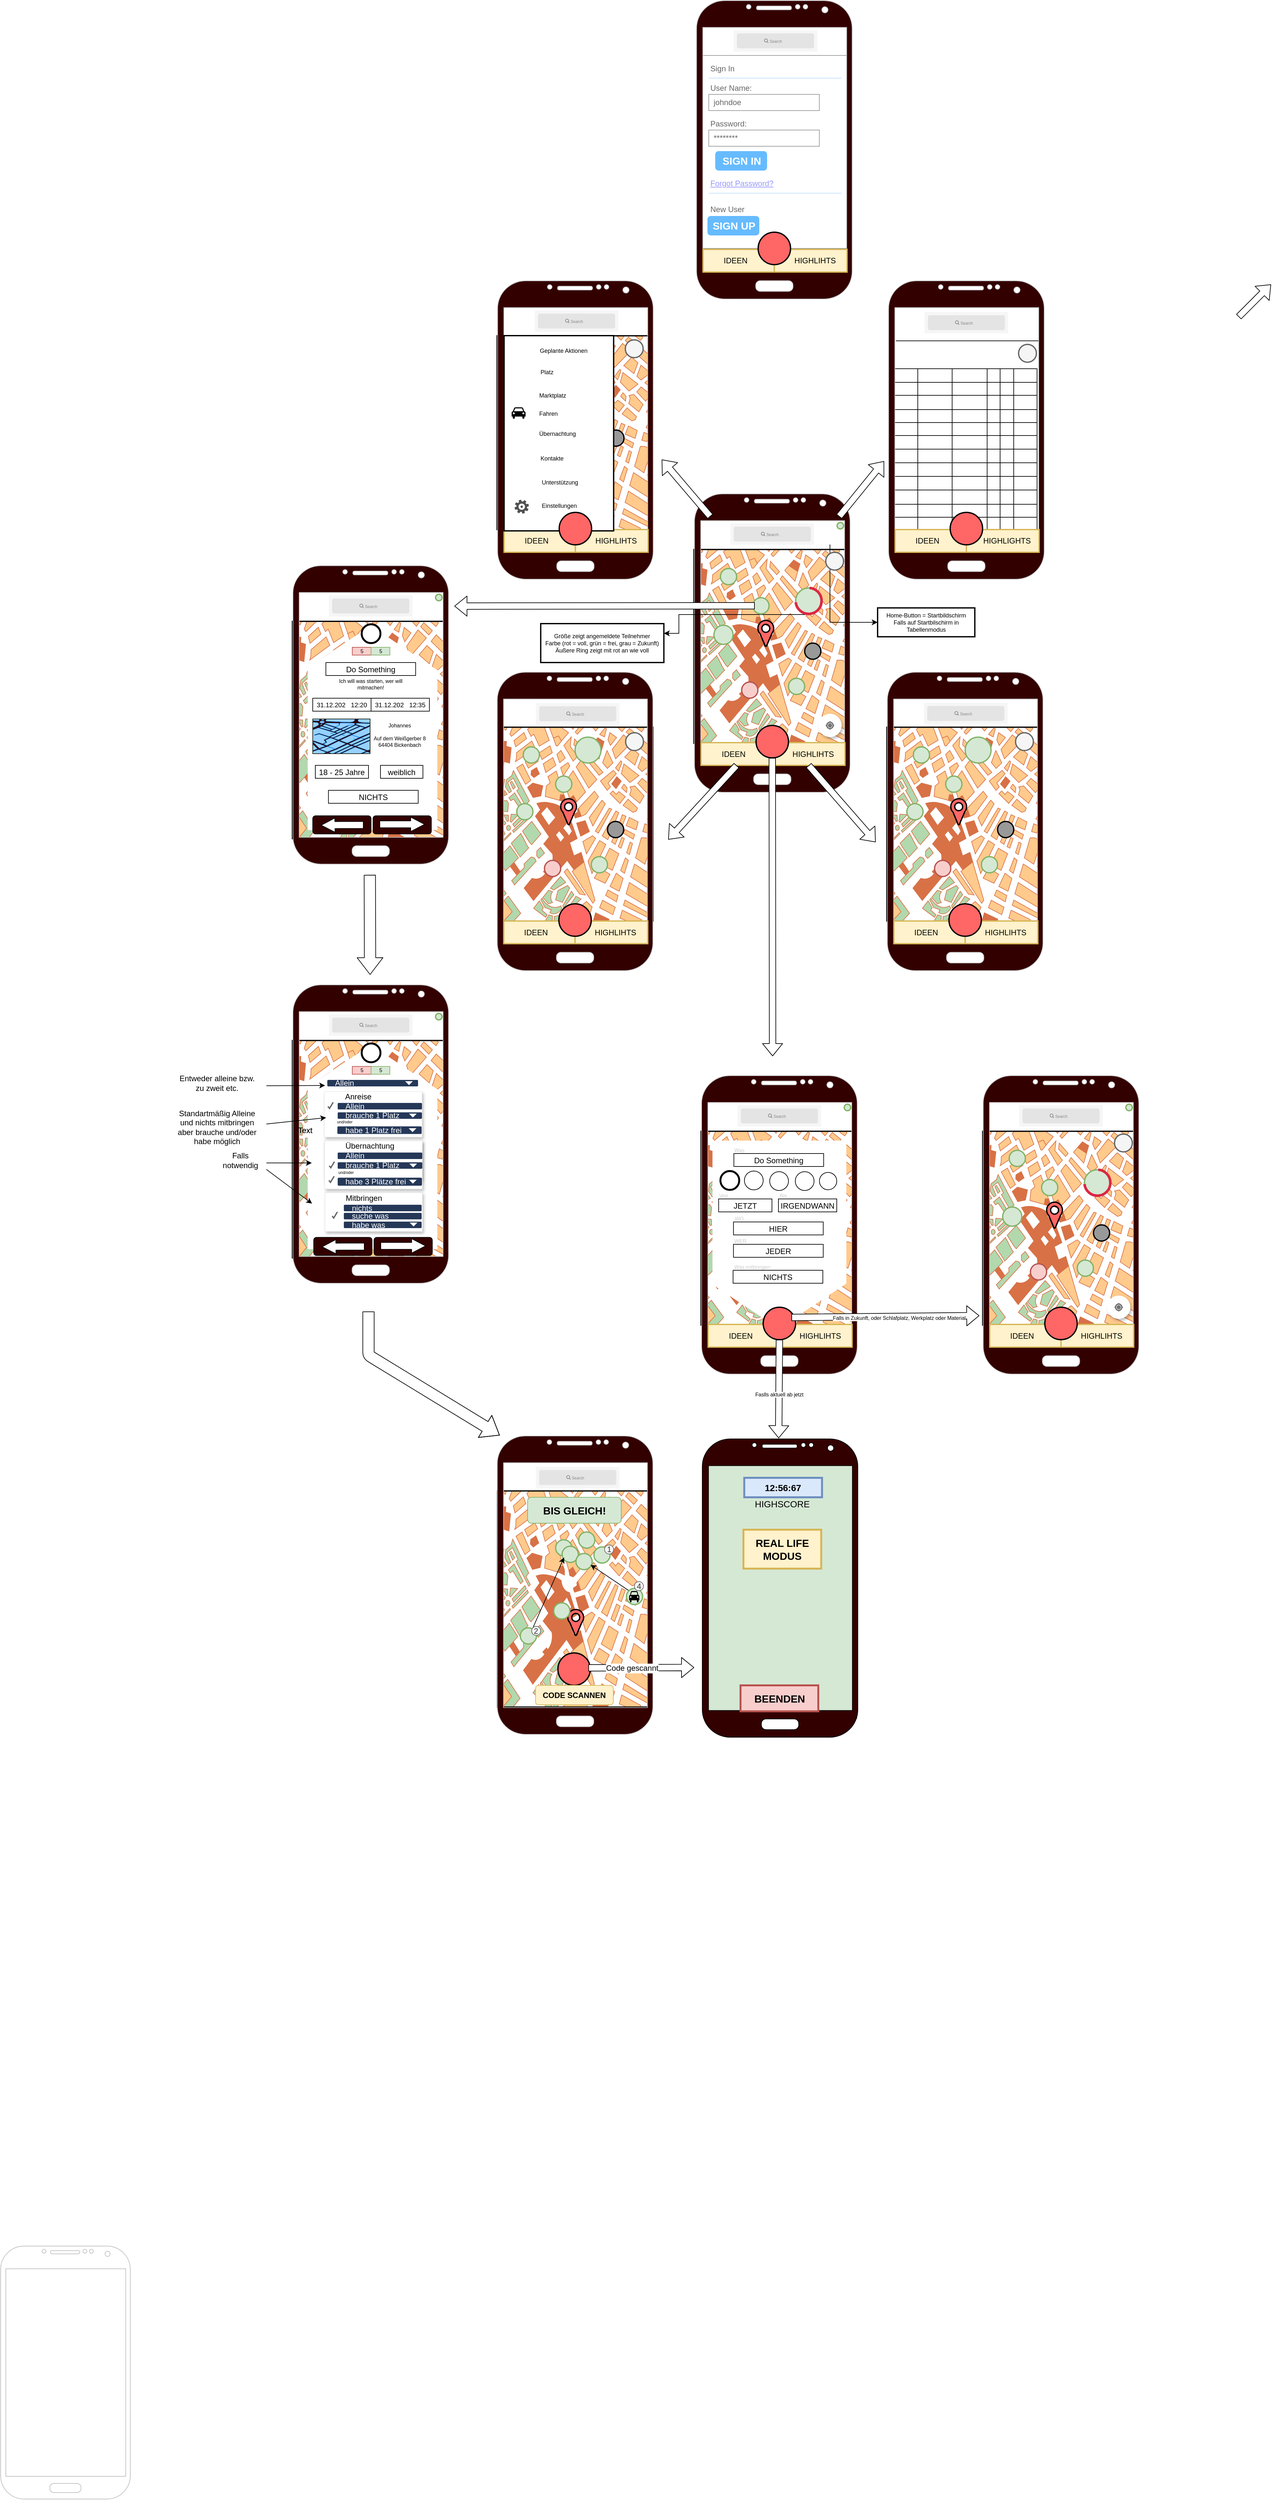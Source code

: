 <mxfile version="14.9.4" type="github" pages="4">
  <diagram id="Ux-CoL28tpdrG4HBIfI5" name="Hauptseite">
    <mxGraphModel dx="383" dy="3749" grid="1" gridSize="10" guides="1" tooltips="1" connect="1" arrows="1" fold="1" page="1" pageScale="1" pageWidth="827" pageHeight="1169" math="0" shadow="0">
      <root>
        <mxCell id="P8qqIZweVvtInhan3EcA-0" />
        <mxCell id="P8qqIZweVvtInhan3EcA-1" parent="P8qqIZweVvtInhan3EcA-0" />
        <mxCell id="bsIU0bRn1HifAw10qcgS-438" value="" style="strokeWidth=1;shadow=0;dashed=0;align=center;html=1;shape=mxgraph.mockup.forms.rrect;rSize=0;strokeColor=#999999;fillColor=#ffffff;fontSize=12;" vertex="1" parent="P8qqIZweVvtInhan3EcA-1">
          <mxGeometry x="1162.5" y="-3297.5" width="227.5" height="297.5" as="geometry" />
        </mxCell>
        <mxCell id="bsIU0bRn1HifAw10qcgS-439" value="Sign In" style="strokeWidth=1;shadow=0;dashed=0;align=center;html=1;shape=mxgraph.mockup.forms.anchor;fontSize=12;fontColor=#666666;align=left;resizeWidth=1;spacingLeft=0;" vertex="1" parent="bsIU0bRn1HifAw10qcgS-438">
          <mxGeometry width="113.75" height="20" relative="1" as="geometry">
            <mxPoint x="10" y="10" as="offset" />
          </mxGeometry>
        </mxCell>
        <mxCell id="bsIU0bRn1HifAw10qcgS-440" value="" style="shape=line;strokeColor=#ddeeff;strokeWidth=2;html=1;resizeWidth=1;" vertex="1" parent="bsIU0bRn1HifAw10qcgS-438">
          <mxGeometry width="204.75" height="10" relative="1" as="geometry">
            <mxPoint x="10" y="30" as="offset" />
          </mxGeometry>
        </mxCell>
        <mxCell id="bsIU0bRn1HifAw10qcgS-441" value="User Name:" style="strokeWidth=1;shadow=0;dashed=0;align=center;html=1;shape=mxgraph.mockup.forms.anchor;fontSize=12;fontColor=#666666;align=left;resizeWidth=1;spacingLeft=0;" vertex="1" parent="bsIU0bRn1HifAw10qcgS-438">
          <mxGeometry width="113.75" height="20" relative="1" as="geometry">
            <mxPoint x="10" y="40" as="offset" />
          </mxGeometry>
        </mxCell>
        <mxCell id="bsIU0bRn1HifAw10qcgS-442" value="johndoe" style="strokeWidth=1;shadow=0;dashed=0;align=center;html=1;shape=mxgraph.mockup.forms.rrect;rSize=0;strokeColor=#999999;fontColor=#666666;align=left;spacingLeft=5;resizeWidth=1;" vertex="1" parent="bsIU0bRn1HifAw10qcgS-438">
          <mxGeometry width="170.625" height="25" relative="1" as="geometry">
            <mxPoint x="10" y="60" as="offset" />
          </mxGeometry>
        </mxCell>
        <mxCell id="bsIU0bRn1HifAw10qcgS-443" value="Password:" style="strokeWidth=1;shadow=0;dashed=0;align=center;html=1;shape=mxgraph.mockup.forms.anchor;fontSize=12;fontColor=#666666;align=left;resizeWidth=1;spacingLeft=0;" vertex="1" parent="bsIU0bRn1HifAw10qcgS-438">
          <mxGeometry width="113.75" height="20" relative="1" as="geometry">
            <mxPoint x="10" y="95" as="offset" />
          </mxGeometry>
        </mxCell>
        <mxCell id="bsIU0bRn1HifAw10qcgS-444" value="********" style="strokeWidth=1;shadow=0;dashed=0;align=center;html=1;shape=mxgraph.mockup.forms.rrect;rSize=0;strokeColor=#999999;fontColor=#666666;align=left;spacingLeft=5;resizeWidth=1;" vertex="1" parent="bsIU0bRn1HifAw10qcgS-438">
          <mxGeometry width="170.625" height="25" relative="1" as="geometry">
            <mxPoint x="10" y="115" as="offset" />
          </mxGeometry>
        </mxCell>
        <mxCell id="bsIU0bRn1HifAw10qcgS-445" value="SIGN IN" style="strokeWidth=1;shadow=0;dashed=0;align=center;html=1;shape=mxgraph.mockup.forms.rrect;rSize=5;strokeColor=none;fontColor=#ffffff;fillColor=#66bbff;fontSize=16;fontStyle=1;" vertex="1" parent="bsIU0bRn1HifAw10qcgS-438">
          <mxGeometry y="1" width="80" height="30" relative="1" as="geometry">
            <mxPoint x="20" y="-150" as="offset" />
          </mxGeometry>
        </mxCell>
        <mxCell id="bsIU0bRn1HifAw10qcgS-446" value="Forgot Password?" style="strokeWidth=1;shadow=0;dashed=0;align=center;html=1;shape=mxgraph.mockup.forms.anchor;fontSize=12;fontColor=#9999ff;align=left;spacingLeft=0;fontStyle=4;resizeWidth=1;" vertex="1" parent="bsIU0bRn1HifAw10qcgS-438">
          <mxGeometry y="1" width="170.625" height="20" relative="1" as="geometry">
            <mxPoint x="10" y="-110" as="offset" />
          </mxGeometry>
        </mxCell>
        <mxCell id="bsIU0bRn1HifAw10qcgS-447" value="" style="shape=line;strokeColor=#ddeeff;strokeWidth=2;html=1;resizeWidth=1;" vertex="1" parent="bsIU0bRn1HifAw10qcgS-438">
          <mxGeometry y="1" width="204.75" height="10" relative="1" as="geometry">
            <mxPoint x="10" y="-90" as="offset" />
          </mxGeometry>
        </mxCell>
        <mxCell id="bsIU0bRn1HifAw10qcgS-448" value="New User" style="strokeWidth=1;shadow=0;dashed=0;align=center;html=1;shape=mxgraph.mockup.forms.anchor;fontSize=12;fontColor=#666666;align=left;spacingLeft=0;resizeWidth=1;" vertex="1" parent="bsIU0bRn1HifAw10qcgS-438">
          <mxGeometry y="1" width="170.625" height="20" relative="1" as="geometry">
            <mxPoint x="10" y="-70" as="offset" />
          </mxGeometry>
        </mxCell>
        <mxCell id="bsIU0bRn1HifAw10qcgS-449" value="SIGN UP" style="strokeWidth=1;shadow=0;dashed=0;align=center;html=1;shape=mxgraph.mockup.forms.rrect;rSize=5;strokeColor=none;fontColor=#ffffff;fillColor=#66bbff;fontSize=16;fontStyle=1;" vertex="1" parent="bsIU0bRn1HifAw10qcgS-438">
          <mxGeometry y="1" width="80" height="30" relative="1" as="geometry">
            <mxPoint x="8" y="-50" as="offset" />
          </mxGeometry>
        </mxCell>
        <mxCell id="bsIU0bRn1HifAw10qcgS-143" value="" style="rounded=0;whiteSpace=wrap;html=1;fontSize=8;strokeColor=#82b366;strokeWidth=3;fillColor=#d5e8d4;align=center;" vertex="1" parent="P8qqIZweVvtInhan3EcA-1">
          <mxGeometry x="1168.88" y="-1124.5" width="231.12" height="390" as="geometry" />
        </mxCell>
        <mxCell id="bsIU0bRn1HifAw10qcgS-5" value="" style="verticalLabelPosition=bottom;shadow=0;dashed=0;align=center;html=1;verticalAlign=top;strokeWidth=1;shape=mxgraph.mockup.misc.map;strokeColor=none;" vertex="1" parent="P8qqIZweVvtInhan3EcA-1">
          <mxGeometry x="1160.5" y="-1639" width="240" height="300" as="geometry" />
        </mxCell>
        <mxCell id="bsIU0bRn1HifAw10qcgS-38" value="" style="shape=trapezoid;perimeter=trapezoidPerimeter;whiteSpace=wrap;html=1;fixedSize=1;size=90;direction=west;strokeColor=none;" vertex="1" parent="P8qqIZweVvtInhan3EcA-1">
          <mxGeometry x="1175.5" y="-1404.5" width="210" height="60" as="geometry" />
        </mxCell>
        <mxCell id="bsIU0bRn1HifAw10qcgS-37" value="" style="shape=dataStorage;whiteSpace=wrap;html=1;fixedSize=1;direction=north;size=0;strokeColor=none;" vertex="1" parent="P8qqIZweVvtInhan3EcA-1">
          <mxGeometry x="1178.25" y="-1624.5" width="206.5" height="220" as="geometry" />
        </mxCell>
        <mxCell id="39JO3J6qKhNrbxvORimR-207" value="" style="shape=table;startSize=0;container=1;collapsible=0;childLayout=tableLayout;" parent="P8qqIZweVvtInhan3EcA-1" vertex="1">
          <mxGeometry x="1459" y="-2814.5" width="220" height="250" as="geometry" />
        </mxCell>
        <mxCell id="39JO3J6qKhNrbxvORimR-208" value="" style="shape=partialRectangle;collapsible=0;dropTarget=0;pointerEvents=0;fillColor=none;top=0;left=0;bottom=0;right=0;points=[[0,0.5],[1,0.5]];portConstraint=eastwest;" parent="39JO3J6qKhNrbxvORimR-207" vertex="1">
          <mxGeometry width="220" height="21" as="geometry" />
        </mxCell>
        <mxCell id="39JO3J6qKhNrbxvORimR-209" value="" style="shape=partialRectangle;html=1;whiteSpace=wrap;connectable=0;overflow=hidden;fillColor=none;top=0;left=0;bottom=0;right=0;pointerEvents=1;" parent="39JO3J6qKhNrbxvORimR-208" vertex="1">
          <mxGeometry width="36" height="21" as="geometry" />
        </mxCell>
        <mxCell id="39JO3J6qKhNrbxvORimR-210" value="" style="shape=partialRectangle;html=1;whiteSpace=wrap;connectable=0;overflow=hidden;fillColor=none;top=0;left=0;bottom=0;right=0;pointerEvents=1;" parent="39JO3J6qKhNrbxvORimR-208" vertex="1">
          <mxGeometry x="36" width="53" height="21" as="geometry" />
        </mxCell>
        <mxCell id="39JO3J6qKhNrbxvORimR-211" value="" style="shape=partialRectangle;html=1;whiteSpace=wrap;connectable=0;overflow=hidden;fillColor=none;top=0;left=0;bottom=0;right=0;pointerEvents=1;" parent="39JO3J6qKhNrbxvORimR-208" vertex="1">
          <mxGeometry x="89" width="54" height="21" as="geometry" />
        </mxCell>
        <mxCell id="39JO3J6qKhNrbxvORimR-212" value="" style="shape=partialRectangle;html=1;whiteSpace=wrap;connectable=0;overflow=hidden;fillColor=none;top=0;left=0;bottom=0;right=0;pointerEvents=1;" parent="39JO3J6qKhNrbxvORimR-208" vertex="1">
          <mxGeometry x="143" width="20" height="21" as="geometry" />
        </mxCell>
        <mxCell id="39JO3J6qKhNrbxvORimR-213" value="" style="shape=partialRectangle;html=1;whiteSpace=wrap;connectable=0;overflow=hidden;fillColor=none;top=0;left=0;bottom=0;right=0;pointerEvents=1;" parent="39JO3J6qKhNrbxvORimR-208" vertex="1">
          <mxGeometry x="163" width="21" height="21" as="geometry" />
        </mxCell>
        <mxCell id="39JO3J6qKhNrbxvORimR-214" value="" style="shape=partialRectangle;html=1;whiteSpace=wrap;connectable=0;overflow=hidden;fillColor=none;top=0;left=0;bottom=0;right=0;pointerEvents=1;" parent="39JO3J6qKhNrbxvORimR-208" vertex="1">
          <mxGeometry x="184" width="36" height="21" as="geometry" />
        </mxCell>
        <mxCell id="39JO3J6qKhNrbxvORimR-215" value="" style="shape=partialRectangle;collapsible=0;dropTarget=0;pointerEvents=0;fillColor=none;top=0;left=0;bottom=0;right=0;points=[[0,0.5],[1,0.5]];portConstraint=eastwest;" parent="39JO3J6qKhNrbxvORimR-207" vertex="1">
          <mxGeometry y="21" width="220" height="20" as="geometry" />
        </mxCell>
        <mxCell id="39JO3J6qKhNrbxvORimR-216" value="" style="shape=partialRectangle;html=1;whiteSpace=wrap;connectable=0;overflow=hidden;fillColor=none;top=0;left=0;bottom=0;right=0;pointerEvents=1;" parent="39JO3J6qKhNrbxvORimR-215" vertex="1">
          <mxGeometry width="36" height="20" as="geometry" />
        </mxCell>
        <mxCell id="39JO3J6qKhNrbxvORimR-217" value="" style="shape=partialRectangle;html=1;whiteSpace=wrap;connectable=0;overflow=hidden;fillColor=none;top=0;left=0;bottom=0;right=0;pointerEvents=1;" parent="39JO3J6qKhNrbxvORimR-215" vertex="1">
          <mxGeometry x="36" width="53" height="20" as="geometry" />
        </mxCell>
        <mxCell id="39JO3J6qKhNrbxvORimR-218" value="" style="shape=partialRectangle;html=1;whiteSpace=wrap;connectable=0;overflow=hidden;fillColor=none;top=0;left=0;bottom=0;right=0;pointerEvents=1;" parent="39JO3J6qKhNrbxvORimR-215" vertex="1">
          <mxGeometry x="89" width="54" height="20" as="geometry" />
        </mxCell>
        <mxCell id="39JO3J6qKhNrbxvORimR-219" value="" style="shape=partialRectangle;html=1;whiteSpace=wrap;connectable=0;overflow=hidden;fillColor=none;top=0;left=0;bottom=0;right=0;pointerEvents=1;" parent="39JO3J6qKhNrbxvORimR-215" vertex="1">
          <mxGeometry x="143" width="20" height="20" as="geometry" />
        </mxCell>
        <mxCell id="39JO3J6qKhNrbxvORimR-220" value="" style="shape=partialRectangle;html=1;whiteSpace=wrap;connectable=0;overflow=hidden;fillColor=none;top=0;left=0;bottom=0;right=0;pointerEvents=1;" parent="39JO3J6qKhNrbxvORimR-215" vertex="1">
          <mxGeometry x="163" width="21" height="20" as="geometry" />
        </mxCell>
        <mxCell id="39JO3J6qKhNrbxvORimR-221" value="" style="shape=partialRectangle;html=1;whiteSpace=wrap;connectable=0;overflow=hidden;fillColor=none;top=0;left=0;bottom=0;right=0;pointerEvents=1;" parent="39JO3J6qKhNrbxvORimR-215" vertex="1">
          <mxGeometry x="184" width="36" height="20" as="geometry" />
        </mxCell>
        <mxCell id="39JO3J6qKhNrbxvORimR-222" value="" style="shape=partialRectangle;collapsible=0;dropTarget=0;pointerEvents=0;fillColor=none;top=0;left=0;bottom=0;right=0;points=[[0,0.5],[1,0.5]];portConstraint=eastwest;" parent="39JO3J6qKhNrbxvORimR-207" vertex="1">
          <mxGeometry y="41" width="220" height="22" as="geometry" />
        </mxCell>
        <mxCell id="39JO3J6qKhNrbxvORimR-223" value="" style="shape=partialRectangle;html=1;whiteSpace=wrap;connectable=0;overflow=hidden;fillColor=none;top=0;left=0;bottom=0;right=0;pointerEvents=1;" parent="39JO3J6qKhNrbxvORimR-222" vertex="1">
          <mxGeometry width="36" height="22" as="geometry" />
        </mxCell>
        <mxCell id="39JO3J6qKhNrbxvORimR-224" value="" style="shape=partialRectangle;html=1;whiteSpace=wrap;connectable=0;overflow=hidden;fillColor=none;top=0;left=0;bottom=0;right=0;pointerEvents=1;" parent="39JO3J6qKhNrbxvORimR-222" vertex="1">
          <mxGeometry x="36" width="53" height="22" as="geometry" />
        </mxCell>
        <mxCell id="39JO3J6qKhNrbxvORimR-225" value="" style="shape=partialRectangle;html=1;whiteSpace=wrap;connectable=0;overflow=hidden;fillColor=none;top=0;left=0;bottom=0;right=0;pointerEvents=1;" parent="39JO3J6qKhNrbxvORimR-222" vertex="1">
          <mxGeometry x="89" width="54" height="22" as="geometry" />
        </mxCell>
        <mxCell id="39JO3J6qKhNrbxvORimR-226" value="" style="shape=partialRectangle;html=1;whiteSpace=wrap;connectable=0;overflow=hidden;fillColor=none;top=0;left=0;bottom=0;right=0;pointerEvents=1;" parent="39JO3J6qKhNrbxvORimR-222" vertex="1">
          <mxGeometry x="143" width="20" height="22" as="geometry" />
        </mxCell>
        <mxCell id="39JO3J6qKhNrbxvORimR-227" value="" style="shape=partialRectangle;html=1;whiteSpace=wrap;connectable=0;overflow=hidden;fillColor=none;top=0;left=0;bottom=0;right=0;pointerEvents=1;" parent="39JO3J6qKhNrbxvORimR-222" vertex="1">
          <mxGeometry x="163" width="21" height="22" as="geometry" />
        </mxCell>
        <mxCell id="39JO3J6qKhNrbxvORimR-228" value="" style="shape=partialRectangle;html=1;whiteSpace=wrap;connectable=0;overflow=hidden;fillColor=none;top=0;left=0;bottom=0;right=0;pointerEvents=1;" parent="39JO3J6qKhNrbxvORimR-222" vertex="1">
          <mxGeometry x="184" width="36" height="22" as="geometry" />
        </mxCell>
        <mxCell id="39JO3J6qKhNrbxvORimR-229" value="" style="shape=partialRectangle;collapsible=0;dropTarget=0;pointerEvents=0;fillColor=none;top=0;left=0;bottom=0;right=0;points=[[0,0.5],[1,0.5]];portConstraint=eastwest;" parent="39JO3J6qKhNrbxvORimR-207" vertex="1">
          <mxGeometry y="63" width="220" height="20" as="geometry" />
        </mxCell>
        <mxCell id="39JO3J6qKhNrbxvORimR-230" value="" style="shape=partialRectangle;html=1;whiteSpace=wrap;connectable=0;overflow=hidden;fillColor=none;top=0;left=0;bottom=0;right=0;pointerEvents=1;" parent="39JO3J6qKhNrbxvORimR-229" vertex="1">
          <mxGeometry width="36" height="20" as="geometry" />
        </mxCell>
        <mxCell id="39JO3J6qKhNrbxvORimR-231" value="" style="shape=partialRectangle;html=1;whiteSpace=wrap;connectable=0;overflow=hidden;fillColor=none;top=0;left=0;bottom=0;right=0;pointerEvents=1;" parent="39JO3J6qKhNrbxvORimR-229" vertex="1">
          <mxGeometry x="36" width="53" height="20" as="geometry" />
        </mxCell>
        <mxCell id="39JO3J6qKhNrbxvORimR-232" value="" style="shape=partialRectangle;html=1;whiteSpace=wrap;connectable=0;overflow=hidden;fillColor=none;top=0;left=0;bottom=0;right=0;pointerEvents=1;" parent="39JO3J6qKhNrbxvORimR-229" vertex="1">
          <mxGeometry x="89" width="54" height="20" as="geometry" />
        </mxCell>
        <mxCell id="39JO3J6qKhNrbxvORimR-233" value="" style="shape=partialRectangle;html=1;whiteSpace=wrap;connectable=0;overflow=hidden;fillColor=none;top=0;left=0;bottom=0;right=0;pointerEvents=1;" parent="39JO3J6qKhNrbxvORimR-229" vertex="1">
          <mxGeometry x="143" width="20" height="20" as="geometry" />
        </mxCell>
        <mxCell id="39JO3J6qKhNrbxvORimR-234" value="" style="shape=partialRectangle;html=1;whiteSpace=wrap;connectable=0;overflow=hidden;fillColor=none;top=0;left=0;bottom=0;right=0;pointerEvents=1;" parent="39JO3J6qKhNrbxvORimR-229" vertex="1">
          <mxGeometry x="163" width="21" height="20" as="geometry" />
        </mxCell>
        <mxCell id="39JO3J6qKhNrbxvORimR-235" value="" style="shape=partialRectangle;html=1;whiteSpace=wrap;connectable=0;overflow=hidden;fillColor=none;top=0;left=0;bottom=0;right=0;pointerEvents=1;" parent="39JO3J6qKhNrbxvORimR-229" vertex="1">
          <mxGeometry x="184" width="36" height="20" as="geometry" />
        </mxCell>
        <mxCell id="39JO3J6qKhNrbxvORimR-236" value="" style="shape=partialRectangle;collapsible=0;dropTarget=0;pointerEvents=0;fillColor=none;top=0;left=0;bottom=0;right=0;points=[[0,0.5],[1,0.5]];portConstraint=eastwest;" parent="39JO3J6qKhNrbxvORimR-207" vertex="1">
          <mxGeometry y="83" width="220" height="20" as="geometry" />
        </mxCell>
        <mxCell id="39JO3J6qKhNrbxvORimR-237" value="" style="shape=partialRectangle;html=1;whiteSpace=wrap;connectable=0;overflow=hidden;fillColor=none;top=0;left=0;bottom=0;right=0;pointerEvents=1;" parent="39JO3J6qKhNrbxvORimR-236" vertex="1">
          <mxGeometry width="36" height="20" as="geometry" />
        </mxCell>
        <mxCell id="39JO3J6qKhNrbxvORimR-238" value="" style="shape=partialRectangle;html=1;whiteSpace=wrap;connectable=0;overflow=hidden;fillColor=none;top=0;left=0;bottom=0;right=0;pointerEvents=1;" parent="39JO3J6qKhNrbxvORimR-236" vertex="1">
          <mxGeometry x="36" width="53" height="20" as="geometry" />
        </mxCell>
        <mxCell id="39JO3J6qKhNrbxvORimR-239" value="" style="shape=partialRectangle;html=1;whiteSpace=wrap;connectable=0;overflow=hidden;fillColor=none;top=0;left=0;bottom=0;right=0;pointerEvents=1;" parent="39JO3J6qKhNrbxvORimR-236" vertex="1">
          <mxGeometry x="89" width="54" height="20" as="geometry" />
        </mxCell>
        <mxCell id="39JO3J6qKhNrbxvORimR-240" value="" style="shape=partialRectangle;html=1;whiteSpace=wrap;connectable=0;overflow=hidden;fillColor=none;top=0;left=0;bottom=0;right=0;pointerEvents=1;" parent="39JO3J6qKhNrbxvORimR-236" vertex="1">
          <mxGeometry x="143" width="20" height="20" as="geometry" />
        </mxCell>
        <mxCell id="39JO3J6qKhNrbxvORimR-241" value="" style="shape=partialRectangle;html=1;whiteSpace=wrap;connectable=0;overflow=hidden;fillColor=none;top=0;left=0;bottom=0;right=0;pointerEvents=1;" parent="39JO3J6qKhNrbxvORimR-236" vertex="1">
          <mxGeometry x="163" width="21" height="20" as="geometry" />
        </mxCell>
        <mxCell id="39JO3J6qKhNrbxvORimR-242" value="" style="shape=partialRectangle;html=1;whiteSpace=wrap;connectable=0;overflow=hidden;fillColor=none;top=0;left=0;bottom=0;right=0;pointerEvents=1;" parent="39JO3J6qKhNrbxvORimR-236" vertex="1">
          <mxGeometry x="184" width="36" height="20" as="geometry" />
        </mxCell>
        <mxCell id="39JO3J6qKhNrbxvORimR-243" value="" style="shape=partialRectangle;collapsible=0;dropTarget=0;pointerEvents=0;fillColor=none;top=0;left=0;bottom=0;right=0;points=[[0,0.5],[1,0.5]];portConstraint=eastwest;" parent="39JO3J6qKhNrbxvORimR-207" vertex="1">
          <mxGeometry y="103" width="220" height="21" as="geometry" />
        </mxCell>
        <mxCell id="39JO3J6qKhNrbxvORimR-244" value="" style="shape=partialRectangle;html=1;whiteSpace=wrap;connectable=0;overflow=hidden;fillColor=none;top=0;left=0;bottom=0;right=0;pointerEvents=1;" parent="39JO3J6qKhNrbxvORimR-243" vertex="1">
          <mxGeometry width="36" height="21" as="geometry" />
        </mxCell>
        <mxCell id="39JO3J6qKhNrbxvORimR-245" value="" style="shape=partialRectangle;html=1;whiteSpace=wrap;connectable=0;overflow=hidden;fillColor=none;top=0;left=0;bottom=0;right=0;pointerEvents=1;" parent="39JO3J6qKhNrbxvORimR-243" vertex="1">
          <mxGeometry x="36" width="53" height="21" as="geometry" />
        </mxCell>
        <mxCell id="39JO3J6qKhNrbxvORimR-246" value="" style="shape=partialRectangle;html=1;whiteSpace=wrap;connectable=0;overflow=hidden;fillColor=none;top=0;left=0;bottom=0;right=0;pointerEvents=1;" parent="39JO3J6qKhNrbxvORimR-243" vertex="1">
          <mxGeometry x="89" width="54" height="21" as="geometry" />
        </mxCell>
        <mxCell id="39JO3J6qKhNrbxvORimR-247" value="" style="shape=partialRectangle;html=1;whiteSpace=wrap;connectable=0;overflow=hidden;fillColor=none;top=0;left=0;bottom=0;right=0;pointerEvents=1;" parent="39JO3J6qKhNrbxvORimR-243" vertex="1">
          <mxGeometry x="143" width="20" height="21" as="geometry" />
        </mxCell>
        <mxCell id="39JO3J6qKhNrbxvORimR-248" value="" style="shape=partialRectangle;html=1;whiteSpace=wrap;connectable=0;overflow=hidden;fillColor=none;top=0;left=0;bottom=0;right=0;pointerEvents=1;" parent="39JO3J6qKhNrbxvORimR-243" vertex="1">
          <mxGeometry x="163" width="21" height="21" as="geometry" />
        </mxCell>
        <mxCell id="39JO3J6qKhNrbxvORimR-249" value="" style="shape=partialRectangle;html=1;whiteSpace=wrap;connectable=0;overflow=hidden;fillColor=none;top=0;left=0;bottom=0;right=0;pointerEvents=1;" parent="39JO3J6qKhNrbxvORimR-243" vertex="1">
          <mxGeometry x="184" width="36" height="21" as="geometry" />
        </mxCell>
        <mxCell id="39JO3J6qKhNrbxvORimR-250" value="" style="shape=partialRectangle;collapsible=0;dropTarget=0;pointerEvents=0;fillColor=none;top=0;left=0;bottom=0;right=0;points=[[0,0.5],[1,0.5]];portConstraint=eastwest;" parent="39JO3J6qKhNrbxvORimR-207" vertex="1">
          <mxGeometry y="124" width="220" height="21" as="geometry" />
        </mxCell>
        <mxCell id="39JO3J6qKhNrbxvORimR-251" value="" style="shape=partialRectangle;html=1;whiteSpace=wrap;connectable=0;overflow=hidden;fillColor=none;top=0;left=0;bottom=0;right=0;pointerEvents=1;" parent="39JO3J6qKhNrbxvORimR-250" vertex="1">
          <mxGeometry width="36" height="21" as="geometry" />
        </mxCell>
        <mxCell id="39JO3J6qKhNrbxvORimR-252" value="" style="shape=partialRectangle;html=1;whiteSpace=wrap;connectable=0;overflow=hidden;fillColor=none;top=0;left=0;bottom=0;right=0;pointerEvents=1;" parent="39JO3J6qKhNrbxvORimR-250" vertex="1">
          <mxGeometry x="36" width="53" height="21" as="geometry" />
        </mxCell>
        <mxCell id="39JO3J6qKhNrbxvORimR-253" value="" style="shape=partialRectangle;html=1;whiteSpace=wrap;connectable=0;overflow=hidden;fillColor=none;top=0;left=0;bottom=0;right=0;pointerEvents=1;" parent="39JO3J6qKhNrbxvORimR-250" vertex="1">
          <mxGeometry x="89" width="54" height="21" as="geometry" />
        </mxCell>
        <mxCell id="39JO3J6qKhNrbxvORimR-254" value="" style="shape=partialRectangle;html=1;whiteSpace=wrap;connectable=0;overflow=hidden;fillColor=none;top=0;left=0;bottom=0;right=0;pointerEvents=1;" parent="39JO3J6qKhNrbxvORimR-250" vertex="1">
          <mxGeometry x="143" width="20" height="21" as="geometry" />
        </mxCell>
        <mxCell id="39JO3J6qKhNrbxvORimR-255" value="" style="shape=partialRectangle;html=1;whiteSpace=wrap;connectable=0;overflow=hidden;fillColor=none;top=0;left=0;bottom=0;right=0;pointerEvents=1;" parent="39JO3J6qKhNrbxvORimR-250" vertex="1">
          <mxGeometry x="163" width="21" height="21" as="geometry" />
        </mxCell>
        <mxCell id="39JO3J6qKhNrbxvORimR-256" value="" style="shape=partialRectangle;html=1;whiteSpace=wrap;connectable=0;overflow=hidden;fillColor=none;top=0;left=0;bottom=0;right=0;pointerEvents=1;" parent="39JO3J6qKhNrbxvORimR-250" vertex="1">
          <mxGeometry x="184" width="36" height="21" as="geometry" />
        </mxCell>
        <mxCell id="39JO3J6qKhNrbxvORimR-257" value="" style="shape=partialRectangle;collapsible=0;dropTarget=0;pointerEvents=0;fillColor=none;top=0;left=0;bottom=0;right=0;points=[[0,0.5],[1,0.5]];portConstraint=eastwest;" parent="39JO3J6qKhNrbxvORimR-207" vertex="1">
          <mxGeometry y="145" width="220" height="21" as="geometry" />
        </mxCell>
        <mxCell id="39JO3J6qKhNrbxvORimR-258" value="" style="shape=partialRectangle;html=1;whiteSpace=wrap;connectable=0;overflow=hidden;fillColor=none;top=0;left=0;bottom=0;right=0;pointerEvents=1;" parent="39JO3J6qKhNrbxvORimR-257" vertex="1">
          <mxGeometry width="36" height="21" as="geometry" />
        </mxCell>
        <mxCell id="39JO3J6qKhNrbxvORimR-259" value="" style="shape=partialRectangle;html=1;whiteSpace=wrap;connectable=0;overflow=hidden;fillColor=none;top=0;left=0;bottom=0;right=0;pointerEvents=1;" parent="39JO3J6qKhNrbxvORimR-257" vertex="1">
          <mxGeometry x="36" width="53" height="21" as="geometry" />
        </mxCell>
        <mxCell id="39JO3J6qKhNrbxvORimR-260" value="" style="shape=partialRectangle;html=1;whiteSpace=wrap;connectable=0;overflow=hidden;fillColor=none;top=0;left=0;bottom=0;right=0;pointerEvents=1;" parent="39JO3J6qKhNrbxvORimR-257" vertex="1">
          <mxGeometry x="89" width="54" height="21" as="geometry" />
        </mxCell>
        <mxCell id="39JO3J6qKhNrbxvORimR-261" value="" style="shape=partialRectangle;html=1;whiteSpace=wrap;connectable=0;overflow=hidden;fillColor=none;top=0;left=0;bottom=0;right=0;pointerEvents=1;" parent="39JO3J6qKhNrbxvORimR-257" vertex="1">
          <mxGeometry x="143" width="20" height="21" as="geometry" />
        </mxCell>
        <mxCell id="39JO3J6qKhNrbxvORimR-262" value="" style="shape=partialRectangle;html=1;whiteSpace=wrap;connectable=0;overflow=hidden;fillColor=none;top=0;left=0;bottom=0;right=0;pointerEvents=1;" parent="39JO3J6qKhNrbxvORimR-257" vertex="1">
          <mxGeometry x="163" width="21" height="21" as="geometry" />
        </mxCell>
        <mxCell id="39JO3J6qKhNrbxvORimR-263" value="" style="shape=partialRectangle;html=1;whiteSpace=wrap;connectable=0;overflow=hidden;fillColor=none;top=0;left=0;bottom=0;right=0;pointerEvents=1;" parent="39JO3J6qKhNrbxvORimR-257" vertex="1">
          <mxGeometry x="184" width="36" height="21" as="geometry" />
        </mxCell>
        <mxCell id="39JO3J6qKhNrbxvORimR-264" value="" style="shape=partialRectangle;collapsible=0;dropTarget=0;pointerEvents=0;fillColor=none;top=0;left=0;bottom=0;right=0;points=[[0,0.5],[1,0.5]];portConstraint=eastwest;" parent="39JO3J6qKhNrbxvORimR-207" vertex="1">
          <mxGeometry y="166" width="220" height="21" as="geometry" />
        </mxCell>
        <mxCell id="39JO3J6qKhNrbxvORimR-265" value="" style="shape=partialRectangle;html=1;whiteSpace=wrap;connectable=0;overflow=hidden;fillColor=none;top=0;left=0;bottom=0;right=0;pointerEvents=1;" parent="39JO3J6qKhNrbxvORimR-264" vertex="1">
          <mxGeometry width="36" height="21" as="geometry" />
        </mxCell>
        <mxCell id="39JO3J6qKhNrbxvORimR-266" value="" style="shape=partialRectangle;html=1;whiteSpace=wrap;connectable=0;overflow=hidden;fillColor=none;top=0;left=0;bottom=0;right=0;pointerEvents=1;" parent="39JO3J6qKhNrbxvORimR-264" vertex="1">
          <mxGeometry x="36" width="53" height="21" as="geometry" />
        </mxCell>
        <mxCell id="39JO3J6qKhNrbxvORimR-267" value="" style="shape=partialRectangle;html=1;whiteSpace=wrap;connectable=0;overflow=hidden;fillColor=none;top=0;left=0;bottom=0;right=0;pointerEvents=1;" parent="39JO3J6qKhNrbxvORimR-264" vertex="1">
          <mxGeometry x="89" width="54" height="21" as="geometry" />
        </mxCell>
        <mxCell id="39JO3J6qKhNrbxvORimR-268" value="" style="shape=partialRectangle;html=1;whiteSpace=wrap;connectable=0;overflow=hidden;fillColor=none;top=0;left=0;bottom=0;right=0;pointerEvents=1;" parent="39JO3J6qKhNrbxvORimR-264" vertex="1">
          <mxGeometry x="143" width="20" height="21" as="geometry" />
        </mxCell>
        <mxCell id="39JO3J6qKhNrbxvORimR-269" value="" style="shape=partialRectangle;html=1;whiteSpace=wrap;connectable=0;overflow=hidden;fillColor=none;top=0;left=0;bottom=0;right=0;pointerEvents=1;" parent="39JO3J6qKhNrbxvORimR-264" vertex="1">
          <mxGeometry x="163" width="21" height="21" as="geometry" />
        </mxCell>
        <mxCell id="39JO3J6qKhNrbxvORimR-270" value="" style="shape=partialRectangle;html=1;whiteSpace=wrap;connectable=0;overflow=hidden;fillColor=none;top=0;left=0;bottom=0;right=0;pointerEvents=1;" parent="39JO3J6qKhNrbxvORimR-264" vertex="1">
          <mxGeometry x="184" width="36" height="21" as="geometry" />
        </mxCell>
        <mxCell id="39JO3J6qKhNrbxvORimR-271" value="" style="shape=partialRectangle;collapsible=0;dropTarget=0;pointerEvents=0;fillColor=none;top=0;left=0;bottom=0;right=0;points=[[0,0.5],[1,0.5]];portConstraint=eastwest;" parent="39JO3J6qKhNrbxvORimR-207" vertex="1">
          <mxGeometry y="187" width="220" height="22" as="geometry" />
        </mxCell>
        <mxCell id="39JO3J6qKhNrbxvORimR-272" value="" style="shape=partialRectangle;html=1;whiteSpace=wrap;connectable=0;overflow=hidden;fillColor=none;top=0;left=0;bottom=0;right=0;pointerEvents=1;" parent="39JO3J6qKhNrbxvORimR-271" vertex="1">
          <mxGeometry width="36" height="22" as="geometry" />
        </mxCell>
        <mxCell id="39JO3J6qKhNrbxvORimR-273" value="" style="shape=partialRectangle;html=1;whiteSpace=wrap;connectable=0;overflow=hidden;fillColor=none;top=0;left=0;bottom=0;right=0;pointerEvents=1;" parent="39JO3J6qKhNrbxvORimR-271" vertex="1">
          <mxGeometry x="36" width="53" height="22" as="geometry" />
        </mxCell>
        <mxCell id="39JO3J6qKhNrbxvORimR-274" value="" style="shape=partialRectangle;html=1;whiteSpace=wrap;connectable=0;overflow=hidden;fillColor=none;top=0;left=0;bottom=0;right=0;pointerEvents=1;" parent="39JO3J6qKhNrbxvORimR-271" vertex="1">
          <mxGeometry x="89" width="54" height="22" as="geometry" />
        </mxCell>
        <mxCell id="39JO3J6qKhNrbxvORimR-275" value="" style="shape=partialRectangle;html=1;whiteSpace=wrap;connectable=0;overflow=hidden;fillColor=none;top=0;left=0;bottom=0;right=0;pointerEvents=1;" parent="39JO3J6qKhNrbxvORimR-271" vertex="1">
          <mxGeometry x="143" width="20" height="22" as="geometry" />
        </mxCell>
        <mxCell id="39JO3J6qKhNrbxvORimR-276" value="" style="shape=partialRectangle;html=1;whiteSpace=wrap;connectable=0;overflow=hidden;fillColor=none;top=0;left=0;bottom=0;right=0;pointerEvents=1;" parent="39JO3J6qKhNrbxvORimR-271" vertex="1">
          <mxGeometry x="163" width="21" height="22" as="geometry" />
        </mxCell>
        <mxCell id="39JO3J6qKhNrbxvORimR-277" value="" style="shape=partialRectangle;html=1;whiteSpace=wrap;connectable=0;overflow=hidden;fillColor=none;top=0;left=0;bottom=0;right=0;pointerEvents=1;" parent="39JO3J6qKhNrbxvORimR-271" vertex="1">
          <mxGeometry x="184" width="36" height="22" as="geometry" />
        </mxCell>
        <mxCell id="39JO3J6qKhNrbxvORimR-278" value="" style="shape=partialRectangle;collapsible=0;dropTarget=0;pointerEvents=0;fillColor=none;top=0;left=0;bottom=0;right=0;points=[[0,0.5],[1,0.5]];portConstraint=eastwest;" parent="39JO3J6qKhNrbxvORimR-207" vertex="1">
          <mxGeometry y="209" width="220" height="20" as="geometry" />
        </mxCell>
        <mxCell id="39JO3J6qKhNrbxvORimR-279" value="" style="shape=partialRectangle;html=1;whiteSpace=wrap;connectable=0;overflow=hidden;fillColor=none;top=0;left=0;bottom=0;right=0;pointerEvents=1;" parent="39JO3J6qKhNrbxvORimR-278" vertex="1">
          <mxGeometry width="36" height="20" as="geometry" />
        </mxCell>
        <mxCell id="39JO3J6qKhNrbxvORimR-280" value="" style="shape=partialRectangle;html=1;whiteSpace=wrap;connectable=0;overflow=hidden;fillColor=none;top=0;left=0;bottom=0;right=0;pointerEvents=1;" parent="39JO3J6qKhNrbxvORimR-278" vertex="1">
          <mxGeometry x="36" width="53" height="20" as="geometry" />
        </mxCell>
        <mxCell id="39JO3J6qKhNrbxvORimR-281" value="" style="shape=partialRectangle;html=1;whiteSpace=wrap;connectable=0;overflow=hidden;fillColor=none;top=0;left=0;bottom=0;right=0;pointerEvents=1;" parent="39JO3J6qKhNrbxvORimR-278" vertex="1">
          <mxGeometry x="89" width="54" height="20" as="geometry" />
        </mxCell>
        <mxCell id="39JO3J6qKhNrbxvORimR-282" value="" style="shape=partialRectangle;html=1;whiteSpace=wrap;connectable=0;overflow=hidden;fillColor=none;top=0;left=0;bottom=0;right=0;pointerEvents=1;" parent="39JO3J6qKhNrbxvORimR-278" vertex="1">
          <mxGeometry x="143" width="20" height="20" as="geometry" />
        </mxCell>
        <mxCell id="39JO3J6qKhNrbxvORimR-283" value="" style="shape=partialRectangle;html=1;whiteSpace=wrap;connectable=0;overflow=hidden;fillColor=none;top=0;left=0;bottom=0;right=0;pointerEvents=1;" parent="39JO3J6qKhNrbxvORimR-278" vertex="1">
          <mxGeometry x="163" width="21" height="20" as="geometry" />
        </mxCell>
        <mxCell id="39JO3J6qKhNrbxvORimR-284" value="" style="shape=partialRectangle;html=1;whiteSpace=wrap;connectable=0;overflow=hidden;fillColor=none;top=0;left=0;bottom=0;right=0;pointerEvents=1;" parent="39JO3J6qKhNrbxvORimR-278" vertex="1">
          <mxGeometry x="184" width="36" height="20" as="geometry" />
        </mxCell>
        <mxCell id="39JO3J6qKhNrbxvORimR-285" value="" style="shape=partialRectangle;collapsible=0;dropTarget=0;pointerEvents=0;fillColor=none;top=0;left=0;bottom=0;right=0;points=[[0,0.5],[1,0.5]];portConstraint=eastwest;" parent="39JO3J6qKhNrbxvORimR-207" vertex="1">
          <mxGeometry y="229" width="220" height="21" as="geometry" />
        </mxCell>
        <mxCell id="39JO3J6qKhNrbxvORimR-286" value="" style="shape=partialRectangle;html=1;whiteSpace=wrap;connectable=0;overflow=hidden;fillColor=none;top=0;left=0;bottom=0;right=0;pointerEvents=1;" parent="39JO3J6qKhNrbxvORimR-285" vertex="1">
          <mxGeometry width="36" height="21" as="geometry" />
        </mxCell>
        <mxCell id="39JO3J6qKhNrbxvORimR-287" value="" style="shape=partialRectangle;html=1;whiteSpace=wrap;connectable=0;overflow=hidden;fillColor=none;top=0;left=0;bottom=0;right=0;pointerEvents=1;" parent="39JO3J6qKhNrbxvORimR-285" vertex="1">
          <mxGeometry x="36" width="53" height="21" as="geometry" />
        </mxCell>
        <mxCell id="39JO3J6qKhNrbxvORimR-288" value="" style="shape=partialRectangle;html=1;whiteSpace=wrap;connectable=0;overflow=hidden;fillColor=none;top=0;left=0;bottom=0;right=0;pointerEvents=1;" parent="39JO3J6qKhNrbxvORimR-285" vertex="1">
          <mxGeometry x="89" width="54" height="21" as="geometry" />
        </mxCell>
        <mxCell id="39JO3J6qKhNrbxvORimR-289" value="" style="shape=partialRectangle;html=1;whiteSpace=wrap;connectable=0;overflow=hidden;fillColor=none;top=0;left=0;bottom=0;right=0;pointerEvents=1;" parent="39JO3J6qKhNrbxvORimR-285" vertex="1">
          <mxGeometry x="143" width="20" height="21" as="geometry" />
        </mxCell>
        <mxCell id="39JO3J6qKhNrbxvORimR-290" value="" style="shape=partialRectangle;html=1;whiteSpace=wrap;connectable=0;overflow=hidden;fillColor=none;top=0;left=0;bottom=0;right=0;pointerEvents=1;" parent="39JO3J6qKhNrbxvORimR-285" vertex="1">
          <mxGeometry x="163" width="21" height="21" as="geometry" />
        </mxCell>
        <mxCell id="39JO3J6qKhNrbxvORimR-291" value="" style="shape=partialRectangle;html=1;whiteSpace=wrap;connectable=0;overflow=hidden;fillColor=none;top=0;left=0;bottom=0;right=0;pointerEvents=1;" parent="39JO3J6qKhNrbxvORimR-285" vertex="1">
          <mxGeometry x="184" width="36" height="21" as="geometry" />
        </mxCell>
        <mxCell id="jv4U-KMPbpQkZisvmpt5-0" value="" style="verticalLabelPosition=bottom;verticalAlign=top;html=1;shadow=0;dashed=0;strokeWidth=1;shape=mxgraph.android.phone2;strokeColor=#c0c0c0;" parent="P8qqIZweVvtInhan3EcA-1" vertex="1">
          <mxGeometry x="80" y="80" width="200" height="390" as="geometry" />
        </mxCell>
        <mxCell id="jv4U-KMPbpQkZisvmpt5-1" value="" style="verticalLabelPosition=bottom;shadow=0;dashed=0;align=center;html=1;verticalAlign=top;strokeWidth=1;shape=mxgraph.mockup.misc.map;strokeColor=none;" parent="P8qqIZweVvtInhan3EcA-1" vertex="1">
          <mxGeometry x="845.75" y="-2865.5" width="240" height="300" as="geometry" />
        </mxCell>
        <mxCell id="jv4U-KMPbpQkZisvmpt5-2" value="" style="verticalLabelPosition=bottom;verticalAlign=top;html=1;shadow=0;dashed=0;strokeWidth=1;shape=mxgraph.android.phone2;strokeColor=#c0c0c0;fillColor=#330000;" parent="P8qqIZweVvtInhan3EcA-1" vertex="1">
          <mxGeometry x="846.75" y="-2950" width="240" height="460" as="geometry" />
        </mxCell>
        <mxCell id="jv4U-KMPbpQkZisvmpt5-3" value="" style="html=1;aspect=fixed;shadow=0;align=center;verticalAlign=top;shape=mxgraph.gcp2.maps_api;fillColor=#FF6666;strokeWidth=2;" parent="P8qqIZweVvtInhan3EcA-1" vertex="1">
          <mxGeometry x="944.55" y="-2755" width="24.4" height="40" as="geometry" />
        </mxCell>
        <mxCell id="aUW1Lj8HsczlktVlegEz-53" value="IDEEN&amp;nbsp;&amp;nbsp;&amp;nbsp; " style="rounded=0;whiteSpace=wrap;html=1;strokeColor=#d6b656;strokeWidth=2;fillColor=#fff2cc;" parent="P8qqIZweVvtInhan3EcA-1" vertex="1">
          <mxGeometry x="856.75" y="-2566.5" width="110" height="35" as="geometry" />
        </mxCell>
        <mxCell id="aUW1Lj8HsczlktVlegEz-54" value="&amp;nbsp;&amp;nbsp;&amp;nbsp; HIGHLIHTS" style="rounded=0;whiteSpace=wrap;html=1;strokeColor=#d6b656;strokeWidth=2;fillColor=#fff2cc;" parent="P8qqIZweVvtInhan3EcA-1" vertex="1">
          <mxGeometry x="966.75" y="-2566.5" width="112.2" height="35" as="geometry" />
        </mxCell>
        <mxCell id="aUW1Lj8HsczlktVlegEz-56" value="" style="shape=image;html=1;verticalAlign=top;verticalLabelPosition=bottom;labelBackgroundColor=#ffffff;imageAspect=0;aspect=fixed;image=https://cdn1.iconfinder.com/data/icons/100-basic-for-user-interface/32/33-home-128.png;strokeColor=#000000;strokeWidth=2;fillColor=#330000;" parent="P8qqIZweVvtInhan3EcA-1" vertex="1">
          <mxGeometry x="1046.75" y="-2900" width="28" height="28" as="geometry" />
        </mxCell>
        <mxCell id="aUW1Lj8HsczlktVlegEz-61" value="" style="shape=image;html=1;verticalAlign=top;verticalLabelPosition=bottom;labelBackgroundColor=#ffffff;imageAspect=0;aspect=fixed;image=https://cdn1.iconfinder.com/data/icons/jumpicon-basic-ui-glyph-1/32/-_Hamburger-Menu-More-Navigation--128.png;strokeColor=#000000;strokeWidth=2;fillColor=#330000;" parent="P8qqIZweVvtInhan3EcA-1" vertex="1">
          <mxGeometry x="856.75" y="-2906.5" width="41" height="41" as="geometry" />
        </mxCell>
        <mxCell id="aUW1Lj8HsczlktVlegEz-70" value="" style="ellipse;whiteSpace=wrap;html=1;aspect=fixed;fontSize=9;strokeColor=#000000;strokeWidth=2;fillColor=#999999;gradientColor=none;" parent="P8qqIZweVvtInhan3EcA-1" vertex="1">
          <mxGeometry x="1016.75" y="-2720" width="25" height="25" as="geometry" />
        </mxCell>
        <mxCell id="aUW1Lj8HsczlktVlegEz-71" value="" style="shape=image;html=1;verticalAlign=top;verticalLabelPosition=bottom;labelBackgroundColor=#ffffff;imageAspect=0;aspect=fixed;image=https://cdn1.iconfinder.com/data/icons/iconnice-vector-icon/31/Vector-icons_86-128.png;fontSize=9;strokeColor=#000000;strokeWidth=2;fillColor=#999999;gradientColor=none;" parent="P8qqIZweVvtInhan3EcA-1" vertex="1">
          <mxGeometry x="1022.5" y="-2714.25" width="13.5" height="13.5" as="geometry" />
        </mxCell>
        <mxCell id="aUW1Lj8HsczlktVlegEz-73" value="" style="ellipse;whiteSpace=wrap;html=1;aspect=fixed;fontSize=9;strokeColor=#82b366;strokeWidth=2;fillColor=#d5e8d4;" parent="P8qqIZweVvtInhan3EcA-1" vertex="1">
          <mxGeometry x="966.75" y="-2850" width="40" height="40" as="geometry" />
        </mxCell>
        <mxCell id="aUW1Lj8HsczlktVlegEz-74" value="" style="shape=image;html=1;verticalAlign=top;verticalLabelPosition=bottom;labelBackgroundColor=#ffffff;imageAspect=0;aspect=fixed;image=https://cdn1.iconfinder.com/data/icons/iconnice-vector-icon/31/Vector-icons_86-128.png;fontSize=9;strokeColor=#000000;strokeWidth=2;fillColor=#999999;gradientColor=none;" parent="P8qqIZweVvtInhan3EcA-1" vertex="1">
          <mxGeometry x="974.65" y="-2842.09" width="24.19" height="24.19" as="geometry" />
        </mxCell>
        <mxCell id="aUW1Lj8HsczlktVlegEz-75" value="" style="ellipse;whiteSpace=wrap;html=1;aspect=fixed;fontSize=9;strokeColor=#b85450;strokeWidth=2;fillColor=#f8cecc;" parent="P8qqIZweVvtInhan3EcA-1" vertex="1">
          <mxGeometry x="919.55" y="-2660" width="25" height="25" as="geometry" />
        </mxCell>
        <mxCell id="aUW1Lj8HsczlktVlegEz-76" value="" style="shape=image;html=1;verticalAlign=top;verticalLabelPosition=bottom;labelBackgroundColor=#ffffff;imageAspect=0;aspect=fixed;image=https://cdn1.iconfinder.com/data/icons/iconnice-vector-icon/31/Vector-icons_86-128.png;fontSize=9;strokeColor=#000000;strokeWidth=2;fillColor=#999999;gradientColor=none;" parent="P8qqIZweVvtInhan3EcA-1" vertex="1">
          <mxGeometry x="925.3" y="-2654.25" width="13.5" height="13.5" as="geometry" />
        </mxCell>
        <mxCell id="aUW1Lj8HsczlktVlegEz-81" value="" style="ellipse;whiteSpace=wrap;html=1;aspect=fixed;fontSize=9;strokeColor=#82b366;strokeWidth=2;fillColor=#d5e8d4;" parent="P8qqIZweVvtInhan3EcA-1" vertex="1">
          <mxGeometry x="936.75" y="-2790" width="25" height="25" as="geometry" />
        </mxCell>
        <mxCell id="aUW1Lj8HsczlktVlegEz-80" value="" style="shape=image;html=1;verticalAlign=top;verticalLabelPosition=bottom;labelBackgroundColor=#ffffff;imageAspect=0;aspect=fixed;image=https://cdn0.iconfinder.com/data/icons/pinpoint-notifocation/48/question-128.png;fontSize=9;strokeColor=#000000;strokeWidth=2;fillColor=#999999;gradientColor=none;" parent="P8qqIZweVvtInhan3EcA-1" vertex="1">
          <mxGeometry x="939.75" y="-2787" width="19" height="19" as="geometry" />
        </mxCell>
        <mxCell id="aUW1Lj8HsczlktVlegEz-83" value="" style="ellipse;whiteSpace=wrap;html=1;aspect=fixed;fontSize=9;strokeColor=#82b366;strokeWidth=2;fillColor=#d5e8d4;" parent="P8qqIZweVvtInhan3EcA-1" vertex="1">
          <mxGeometry x="886.75" y="-2835" width="25" height="25" as="geometry" />
        </mxCell>
        <mxCell id="aUW1Lj8HsczlktVlegEz-84" value="" style="ellipse;whiteSpace=wrap;html=1;aspect=fixed;fontSize=9;strokeColor=#82b366;strokeWidth=2;fillColor=#d5e8d4;" parent="P8qqIZweVvtInhan3EcA-1" vertex="1">
          <mxGeometry x="876.75" y="-2747.5" width="25" height="25" as="geometry" />
        </mxCell>
        <mxCell id="aUW1Lj8HsczlktVlegEz-85" value="" style="ellipse;whiteSpace=wrap;html=1;aspect=fixed;fontSize=9;strokeColor=#82b366;strokeWidth=2;fillColor=#d5e8d4;" parent="P8qqIZweVvtInhan3EcA-1" vertex="1">
          <mxGeometry x="991.75" y="-2665.75" width="25" height="25" as="geometry" />
        </mxCell>
        <mxCell id="aUW1Lj8HsczlktVlegEz-86" value="" style="shape=image;html=1;verticalAlign=top;verticalLabelPosition=bottom;labelBackgroundColor=#ffffff;imageAspect=0;aspect=fixed;image=https://cdn0.iconfinder.com/data/icons/sport-2-android-l-lollipop-icon-pack/24/walking-128.png;fontSize=9;strokeColor=#000000;strokeWidth=2;fillColor=#999999;gradientColor=none;" parent="P8qqIZweVvtInhan3EcA-1" vertex="1">
          <mxGeometry x="889.25" y="-2832.5" width="20" height="20" as="geometry" />
        </mxCell>
        <mxCell id="aUW1Lj8HsczlktVlegEz-87" value="" style="shape=image;html=1;verticalAlign=top;verticalLabelPosition=bottom;labelBackgroundColor=#ffffff;imageAspect=0;aspect=fixed;image=https://cdn3.iconfinder.com/data/icons/essential-pack/32/10-House-128.png;fontSize=9;strokeColor=#000000;strokeWidth=2;fillColor=#999999;gradientColor=none;" parent="P8qqIZweVvtInhan3EcA-1" vertex="1">
          <mxGeometry x="880.25" y="-2744" width="18" height="18" as="geometry" />
        </mxCell>
        <mxCell id="aUW1Lj8HsczlktVlegEz-89" value="" style="shape=image;html=1;verticalAlign=top;verticalLabelPosition=bottom;labelBackgroundColor=#ffffff;imageAspect=0;aspect=fixed;image=https://cdn4.iconfinder.com/data/icons/business-660/512/17_team_group_meeting_business-128.png;fontSize=9;strokeColor=#000000;strokeWidth=2;fillColor=#999999;gradientColor=none;" parent="P8qqIZweVvtInhan3EcA-1" vertex="1">
          <mxGeometry x="993.25" y="-2664.25" width="22" height="22" as="geometry" />
        </mxCell>
        <mxCell id="aUW1Lj8HsczlktVlegEz-91" value="&lt;div&gt;Größe zeigt angemeldete Teilnehmer&lt;/div&gt;&lt;div&gt;Farbe (rot = voll, grün = frei, grau = Zukunft)&lt;/div&gt;&lt;div&gt;Äußere Ring zeigt mit rot an wie voll&lt;br&gt;&lt;/div&gt;" style="rounded=0;whiteSpace=wrap;html=1;fontSize=9;strokeColor=#000000;strokeWidth=2;gradientColor=none;fillColor=none;" parent="P8qqIZweVvtInhan3EcA-1" vertex="1">
          <mxGeometry x="913.25" y="-2421.5" width="190" height="60" as="geometry" />
        </mxCell>
        <mxCell id="aUW1Lj8HsczlktVlegEz-92" value="&lt;div&gt;Home-Button = Startbildschirm&lt;/div&gt;&lt;div&gt;Falls auf Startbilschirm in Tabellenmodus&lt;br&gt;&lt;/div&gt;" style="rounded=0;whiteSpace=wrap;html=1;fontSize=9;strokeColor=#000000;strokeWidth=2;fillColor=none;gradientColor=none;" parent="P8qqIZweVvtInhan3EcA-1" vertex="1">
          <mxGeometry x="1433" y="-2445.75" width="150" height="44.5" as="geometry" />
        </mxCell>
        <mxCell id="39JO3J6qKhNrbxvORimR-26" value="" style="verticalLabelPosition=bottom;verticalAlign=top;html=1;shadow=0;dashed=0;strokeWidth=1;shape=mxgraph.android.phone2;strokeColor=#c0c0c0;fillColor=#330000;" parent="P8qqIZweVvtInhan3EcA-1" vertex="1">
          <mxGeometry x="1450" y="-2950" width="240" height="460" as="geometry" />
        </mxCell>
        <mxCell id="39JO3J6qKhNrbxvORimR-28" value="IDEEN&amp;nbsp;&amp;nbsp;&amp;nbsp; " style="rounded=0;whiteSpace=wrap;html=1;strokeColor=#d6b656;strokeWidth=2;fillColor=#fff2cc;" parent="P8qqIZweVvtInhan3EcA-1" vertex="1">
          <mxGeometry x="1460" y="-2566.5" width="110" height="35" as="geometry" />
        </mxCell>
        <mxCell id="39JO3J6qKhNrbxvORimR-29" value="&amp;nbsp;&amp;nbsp;&amp;nbsp; HIGHLIGHTS" style="rounded=0;whiteSpace=wrap;html=1;strokeColor=#d6b656;strokeWidth=2;fillColor=#fff2cc;" parent="P8qqIZweVvtInhan3EcA-1" vertex="1">
          <mxGeometry x="1570" y="-2566.5" width="112.2" height="35" as="geometry" />
        </mxCell>
        <mxCell id="39JO3J6qKhNrbxvORimR-32" value="" style="shape=image;html=1;verticalAlign=top;verticalLabelPosition=bottom;labelBackgroundColor=#ffffff;imageAspect=0;aspect=fixed;image=https://cdn1.iconfinder.com/data/icons/100-basic-for-user-interface/32/33-home-128.png;strokeColor=#000000;strokeWidth=2;fillColor=#330000;" parent="P8qqIZweVvtInhan3EcA-1" vertex="1">
          <mxGeometry x="1650" y="-2900" width="28" height="28" as="geometry" />
        </mxCell>
        <mxCell id="39JO3J6qKhNrbxvORimR-51" value="" style="rounded=0;whiteSpace=wrap;html=1;fontSize=9;strokeColor=#000000;strokeWidth=2;gradientColor=none;" parent="P8qqIZweVvtInhan3EcA-1" vertex="1">
          <mxGeometry x="856.75" y="-2865.5" width="169" height="301" as="geometry" />
        </mxCell>
        <mxCell id="39JO3J6qKhNrbxvORimR-30" value="" style="ellipse;whiteSpace=wrap;html=1;aspect=fixed;strokeColor=#000000;strokeWidth=2;fillColor=#FF6666;" parent="P8qqIZweVvtInhan3EcA-1" vertex="1">
          <mxGeometry x="1545" y="-2593" width="50" height="50" as="geometry" />
        </mxCell>
        <mxCell id="39JO3J6qKhNrbxvORimR-31" value="" style="shape=image;html=1;verticalAlign=top;verticalLabelPosition=bottom;labelBackgroundColor=#ffffff;imageAspect=0;aspect=fixed;image=https://cdn1.iconfinder.com/data/icons/people-line/32/people_2-128.png;strokeColor=#000000;strokeWidth=2;fillColor=#FF6666;" parent="P8qqIZweVvtInhan3EcA-1" vertex="1">
          <mxGeometry x="1550.5" y="-2586.5" width="37" height="37" as="geometry" />
        </mxCell>
        <mxCell id="39JO3J6qKhNrbxvORimR-57" value="" style="pointerEvents=1;shadow=0;dashed=0;html=1;strokeColor=none;fillColor=#505050;labelPosition=center;verticalLabelPosition=bottom;verticalAlign=top;outlineConnect=0;align=center;shape=mxgraph.office.concepts.settings_office_365;fontSize=9;" parent="P8qqIZweVvtInhan3EcA-1" vertex="1">
          <mxGeometry x="872.8" y="-2612.5" width="22.3" height="21.5" as="geometry" />
        </mxCell>
        <mxCell id="39JO3J6qKhNrbxvORimR-58" value="" style="shape=mxgraph.signs.transportation.car_4;html=1;pointerEvents=1;fillColor=#000000;strokeColor=none;verticalLabelPosition=bottom;verticalAlign=top;align=center;fontSize=9;" parent="P8qqIZweVvtInhan3EcA-1" vertex="1">
          <mxGeometry x="868.35" y="-2755" width="21.5" height="18.25" as="geometry" />
        </mxCell>
        <mxCell id="39JO3J6qKhNrbxvORimR-60" value="" style="shape=image;html=1;verticalAlign=top;verticalLabelPosition=bottom;labelBackgroundColor=#ffffff;imageAspect=0;aspect=fixed;image=https://cdn4.iconfinder.com/data/icons/camping-hand-drawn/39/camping_hand_drawn_icon_-12-128.png;fontSize=9;strokeColor=#000000;strokeWidth=2;fillColor=#ffffff;gradientColor=none;" parent="P8qqIZweVvtInhan3EcA-1" vertex="1">
          <mxGeometry x="870.35" y="-2726" width="22" height="22" as="geometry" />
        </mxCell>
        <mxCell id="39JO3J6qKhNrbxvORimR-64" value="" style="shape=image;html=1;verticalAlign=top;verticalLabelPosition=bottom;labelBackgroundColor=#ffffff;imageAspect=0;aspect=fixed;image=https://cdn4.iconfinder.com/data/icons/business-and-finance-monochrome-hand-drawn-free-se/100/stopwatch-128.png;fontSize=9;strokeColor=#000000;strokeWidth=2;fillColor=#ffffff;gradientColor=none;" parent="P8qqIZweVvtInhan3EcA-1" vertex="1">
          <mxGeometry x="865.85" y="-2854.5" width="23.4" height="23.4" as="geometry" />
        </mxCell>
        <mxCell id="39JO3J6qKhNrbxvORimR-65" value="Einstellungen" style="text;html=1;strokeColor=none;fillColor=none;align=left;verticalAlign=middle;whiteSpace=wrap;rounded=0;fontSize=9;" parent="P8qqIZweVvtInhan3EcA-1" vertex="1">
          <mxGeometry x="913" y="-2613" width="88.5" height="20" as="geometry" />
        </mxCell>
        <mxCell id="39JO3J6qKhNrbxvORimR-67" value="Marktplatz" style="text;html=1;strokeColor=none;fillColor=none;align=left;verticalAlign=middle;whiteSpace=wrap;rounded=0;fontSize=9;" parent="P8qqIZweVvtInhan3EcA-1" vertex="1">
          <mxGeometry x="909.25" y="-2783" width="87.5" height="20" as="geometry" />
        </mxCell>
        <mxCell id="39JO3J6qKhNrbxvORimR-68" value="" style="shape=image;html=1;verticalAlign=top;verticalLabelPosition=bottom;labelBackgroundColor=#ffffff;imageAspect=0;aspect=fixed;image=https://cdn4.iconfinder.com/data/icons/hodgepodge-free/32/basket_empty_shop_buy-128.png;fontSize=9;strokeColor=#000000;strokeWidth=2;fillColor=#ffffff;gradientColor=none;" parent="P8qqIZweVvtInhan3EcA-1" vertex="1">
          <mxGeometry x="865.35" y="-2790" width="27" height="27" as="geometry" />
        </mxCell>
        <mxCell id="39JO3J6qKhNrbxvORimR-70" value="&lt;div align=&quot;left&quot;&gt;Geplante Aktionen&lt;/div&gt;" style="text;html=1;strokeColor=none;fillColor=none;align=left;verticalAlign=middle;whiteSpace=wrap;rounded=0;fontSize=9;" parent="P8qqIZweVvtInhan3EcA-1" vertex="1">
          <mxGeometry x="909.5" y="-2852.5" width="88.5" height="20" as="geometry" />
        </mxCell>
        <mxCell id="39JO3J6qKhNrbxvORimR-80" value="" style="shape=image;html=1;verticalAlign=top;verticalLabelPosition=bottom;labelBackgroundColor=#ffffff;imageAspect=0;aspect=fixed;image=https://cdn1.iconfinder.com/data/icons/jumpicon-basic-ui-glyph-1/32/-_Hamburger-Menu-More-Navigation--128.png;strokeColor=#000000;strokeWidth=2;fillColor=#330000;" parent="P8qqIZweVvtInhan3EcA-1" vertex="1">
          <mxGeometry x="1460" y="-2906.5" width="41" height="41" as="geometry" />
        </mxCell>
        <mxCell id="39JO3J6qKhNrbxvORimR-81" value="" style="verticalLabelPosition=bottom;shadow=0;dashed=0;align=center;html=1;verticalAlign=top;strokeWidth=1;shape=mxgraph.mockup.misc.map;strokeColor=none;" parent="P8qqIZweVvtInhan3EcA-1" vertex="1">
          <mxGeometry x="1447.1" y="-2262" width="240" height="300" as="geometry" />
        </mxCell>
        <mxCell id="39JO3J6qKhNrbxvORimR-82" value="" style="verticalLabelPosition=bottom;verticalAlign=top;html=1;shadow=0;dashed=0;strokeWidth=1;shape=mxgraph.android.phone2;strokeColor=#c0c0c0;fillColor=#330000;" parent="P8qqIZweVvtInhan3EcA-1" vertex="1">
          <mxGeometry x="1448.1" y="-2346.5" width="240" height="460" as="geometry" />
        </mxCell>
        <mxCell id="39JO3J6qKhNrbxvORimR-83" value="" style="html=1;aspect=fixed;shadow=0;align=center;verticalAlign=top;shape=mxgraph.gcp2.maps_api;fillColor=#FF6666;strokeWidth=2;" parent="P8qqIZweVvtInhan3EcA-1" vertex="1">
          <mxGeometry x="1545.9" y="-2151.5" width="24.4" height="40" as="geometry" />
        </mxCell>
        <mxCell id="39JO3J6qKhNrbxvORimR-84" value="IDEEN&amp;nbsp;&amp;nbsp;&amp;nbsp; " style="rounded=0;whiteSpace=wrap;html=1;strokeColor=#d6b656;strokeWidth=2;fillColor=#fff2cc;" parent="P8qqIZweVvtInhan3EcA-1" vertex="1">
          <mxGeometry x="1458.1" y="-1963" width="110" height="35" as="geometry" />
        </mxCell>
        <mxCell id="39JO3J6qKhNrbxvORimR-85" value="&amp;nbsp;&amp;nbsp;&amp;nbsp; HIGHLIHTS" style="rounded=0;whiteSpace=wrap;html=1;strokeColor=#d6b656;strokeWidth=2;fillColor=#fff2cc;" parent="P8qqIZweVvtInhan3EcA-1" vertex="1">
          <mxGeometry x="1568.1" y="-1963" width="112.2" height="35" as="geometry" />
        </mxCell>
        <mxCell id="39JO3J6qKhNrbxvORimR-86" value="" style="ellipse;whiteSpace=wrap;html=1;aspect=fixed;strokeColor=#000000;strokeWidth=2;fillColor=#FF6666;" parent="P8qqIZweVvtInhan3EcA-1" vertex="1">
          <mxGeometry x="1543.1" y="-1989.5" width="50" height="50" as="geometry" />
        </mxCell>
        <mxCell id="39JO3J6qKhNrbxvORimR-87" value="" style="shape=image;html=1;verticalAlign=top;verticalLabelPosition=bottom;labelBackgroundColor=#ffffff;imageAspect=0;aspect=fixed;image=https://cdn1.iconfinder.com/data/icons/people-line/32/people_2-128.png;strokeColor=#000000;strokeWidth=2;fillColor=#FF6666;" parent="P8qqIZweVvtInhan3EcA-1" vertex="1">
          <mxGeometry x="1549.6" y="-1983" width="37" height="37" as="geometry" />
        </mxCell>
        <mxCell id="39JO3J6qKhNrbxvORimR-88" value="" style="shape=image;html=1;verticalAlign=top;verticalLabelPosition=bottom;labelBackgroundColor=#ffffff;imageAspect=0;aspect=fixed;image=https://cdn1.iconfinder.com/data/icons/100-basic-for-user-interface/32/33-home-128.png;strokeColor=#000000;strokeWidth=2;fillColor=#330000;" parent="P8qqIZweVvtInhan3EcA-1" vertex="1">
          <mxGeometry x="1648.1" y="-2296.5" width="28" height="28" as="geometry" />
        </mxCell>
        <mxCell id="39JO3J6qKhNrbxvORimR-89" value="" style="shape=image;html=1;verticalAlign=top;verticalLabelPosition=bottom;labelBackgroundColor=#ffffff;imageAspect=0;aspect=fixed;image=https://cdn1.iconfinder.com/data/icons/jumpicon-basic-ui-glyph-1/32/-_Hamburger-Menu-More-Navigation--128.png;strokeColor=#000000;strokeWidth=2;fillColor=#330000;" parent="P8qqIZweVvtInhan3EcA-1" vertex="1">
          <mxGeometry x="1458.1" y="-2303" width="41" height="41" as="geometry" />
        </mxCell>
        <mxCell id="39JO3J6qKhNrbxvORimR-90" value="" style="ellipse;whiteSpace=wrap;html=1;aspect=fixed;fontSize=9;strokeColor=#000000;strokeWidth=2;fillColor=#999999;gradientColor=none;" parent="P8qqIZweVvtInhan3EcA-1" vertex="1">
          <mxGeometry x="1618.1" y="-2116.5" width="25" height="25" as="geometry" />
        </mxCell>
        <mxCell id="39JO3J6qKhNrbxvORimR-91" value="" style="shape=image;html=1;verticalAlign=top;verticalLabelPosition=bottom;labelBackgroundColor=#ffffff;imageAspect=0;aspect=fixed;image=https://cdn1.iconfinder.com/data/icons/iconnice-vector-icon/31/Vector-icons_86-128.png;fontSize=9;strokeColor=#000000;strokeWidth=2;fillColor=#999999;gradientColor=none;" parent="P8qqIZweVvtInhan3EcA-1" vertex="1">
          <mxGeometry x="1623.85" y="-2110.75" width="13.5" height="13.5" as="geometry" />
        </mxCell>
        <mxCell id="39JO3J6qKhNrbxvORimR-92" value="" style="ellipse;whiteSpace=wrap;html=1;aspect=fixed;fontSize=9;strokeColor=#82b366;strokeWidth=2;fillColor=#d5e8d4;" parent="P8qqIZweVvtInhan3EcA-1" vertex="1">
          <mxGeometry x="1568.1" y="-2246.5" width="40" height="40" as="geometry" />
        </mxCell>
        <mxCell id="39JO3J6qKhNrbxvORimR-93" value="" style="shape=image;html=1;verticalAlign=top;verticalLabelPosition=bottom;labelBackgroundColor=#ffffff;imageAspect=0;aspect=fixed;image=https://cdn1.iconfinder.com/data/icons/iconnice-vector-icon/31/Vector-icons_86-128.png;fontSize=9;strokeColor=#000000;strokeWidth=2;fillColor=#999999;gradientColor=none;" parent="P8qqIZweVvtInhan3EcA-1" vertex="1">
          <mxGeometry x="1576" y="-2238.59" width="24.19" height="24.19" as="geometry" />
        </mxCell>
        <mxCell id="39JO3J6qKhNrbxvORimR-94" value="" style="ellipse;whiteSpace=wrap;html=1;aspect=fixed;fontSize=9;strokeColor=#b85450;strokeWidth=2;fillColor=#f8cecc;" parent="P8qqIZweVvtInhan3EcA-1" vertex="1">
          <mxGeometry x="1520.9" y="-2056.5" width="25" height="25" as="geometry" />
        </mxCell>
        <mxCell id="39JO3J6qKhNrbxvORimR-95" value="" style="shape=image;html=1;verticalAlign=top;verticalLabelPosition=bottom;labelBackgroundColor=#ffffff;imageAspect=0;aspect=fixed;image=https://cdn1.iconfinder.com/data/icons/iconnice-vector-icon/31/Vector-icons_86-128.png;fontSize=9;strokeColor=#000000;strokeWidth=2;fillColor=#999999;gradientColor=none;" parent="P8qqIZweVvtInhan3EcA-1" vertex="1">
          <mxGeometry x="1526.65" y="-2050.75" width="13.5" height="13.5" as="geometry" />
        </mxCell>
        <mxCell id="39JO3J6qKhNrbxvORimR-96" value="" style="ellipse;whiteSpace=wrap;html=1;aspect=fixed;fontSize=9;strokeColor=#82b366;strokeWidth=2;fillColor=#d5e8d4;" parent="P8qqIZweVvtInhan3EcA-1" vertex="1">
          <mxGeometry x="1538.1" y="-2186.5" width="25" height="25" as="geometry" />
        </mxCell>
        <mxCell id="39JO3J6qKhNrbxvORimR-97" value="" style="shape=image;html=1;verticalAlign=top;verticalLabelPosition=bottom;labelBackgroundColor=#ffffff;imageAspect=0;aspect=fixed;image=https://cdn0.iconfinder.com/data/icons/pinpoint-notifocation/48/question-128.png;fontSize=9;strokeColor=#000000;strokeWidth=2;fillColor=#999999;gradientColor=none;" parent="P8qqIZweVvtInhan3EcA-1" vertex="1">
          <mxGeometry x="1541.1" y="-2183.5" width="19" height="19" as="geometry" />
        </mxCell>
        <mxCell id="39JO3J6qKhNrbxvORimR-98" value="" style="ellipse;whiteSpace=wrap;html=1;aspect=fixed;fontSize=9;strokeColor=#82b366;strokeWidth=2;fillColor=#d5e8d4;" parent="P8qqIZweVvtInhan3EcA-1" vertex="1">
          <mxGeometry x="1488.1" y="-2231.5" width="25" height="25" as="geometry" />
        </mxCell>
        <mxCell id="39JO3J6qKhNrbxvORimR-99" value="" style="ellipse;whiteSpace=wrap;html=1;aspect=fixed;fontSize=9;strokeColor=#82b366;strokeWidth=2;fillColor=#d5e8d4;" parent="P8qqIZweVvtInhan3EcA-1" vertex="1">
          <mxGeometry x="1478.1" y="-2144" width="25" height="25" as="geometry" />
        </mxCell>
        <mxCell id="39JO3J6qKhNrbxvORimR-100" value="" style="ellipse;whiteSpace=wrap;html=1;aspect=fixed;fontSize=9;strokeColor=#82b366;strokeWidth=2;fillColor=#d5e8d4;" parent="P8qqIZweVvtInhan3EcA-1" vertex="1">
          <mxGeometry x="1593.1" y="-2062.25" width="25" height="25" as="geometry" />
        </mxCell>
        <mxCell id="39JO3J6qKhNrbxvORimR-101" value="" style="shape=image;html=1;verticalAlign=top;verticalLabelPosition=bottom;labelBackgroundColor=#ffffff;imageAspect=0;aspect=fixed;image=https://cdn0.iconfinder.com/data/icons/sport-2-android-l-lollipop-icon-pack/24/walking-128.png;fontSize=9;strokeColor=#000000;strokeWidth=2;fillColor=#999999;gradientColor=none;" parent="P8qqIZweVvtInhan3EcA-1" vertex="1">
          <mxGeometry x="1490.6" y="-2229" width="20" height="20" as="geometry" />
        </mxCell>
        <mxCell id="39JO3J6qKhNrbxvORimR-102" value="" style="shape=image;html=1;verticalAlign=top;verticalLabelPosition=bottom;labelBackgroundColor=#ffffff;imageAspect=0;aspect=fixed;image=https://cdn3.iconfinder.com/data/icons/essential-pack/32/10-House-128.png;fontSize=9;strokeColor=#000000;strokeWidth=2;fillColor=#999999;gradientColor=none;" parent="P8qqIZweVvtInhan3EcA-1" vertex="1">
          <mxGeometry x="1481.6" y="-2140.5" width="18" height="18" as="geometry" />
        </mxCell>
        <mxCell id="39JO3J6qKhNrbxvORimR-103" value="" style="shape=image;html=1;verticalAlign=top;verticalLabelPosition=bottom;labelBackgroundColor=#ffffff;imageAspect=0;aspect=fixed;image=https://cdn4.iconfinder.com/data/icons/business-660/512/17_team_group_meeting_business-128.png;fontSize=9;strokeColor=#000000;strokeWidth=2;fillColor=#999999;gradientColor=none;" parent="P8qqIZweVvtInhan3EcA-1" vertex="1">
          <mxGeometry x="1594.6" y="-2060.75" width="22" height="22" as="geometry" />
        </mxCell>
        <mxCell id="39JO3J6qKhNrbxvORimR-105" value="" style="verticalLabelPosition=bottom;shadow=0;dashed=0;align=center;html=1;verticalAlign=top;strokeWidth=1;shape=mxgraph.mockup.misc.map;strokeColor=none;" parent="P8qqIZweVvtInhan3EcA-1" vertex="1">
          <mxGeometry x="847.25" y="-2262" width="240" height="300" as="geometry" />
        </mxCell>
        <mxCell id="39JO3J6qKhNrbxvORimR-106" value="" style="verticalLabelPosition=bottom;verticalAlign=top;html=1;shadow=0;dashed=0;strokeWidth=1;shape=mxgraph.android.phone2;strokeColor=#c0c0c0;fillColor=#330000;" parent="P8qqIZweVvtInhan3EcA-1" vertex="1">
          <mxGeometry x="846.25" y="-2346.5" width="240" height="460" as="geometry" />
        </mxCell>
        <mxCell id="39JO3J6qKhNrbxvORimR-107" value="" style="html=1;aspect=fixed;shadow=0;align=center;verticalAlign=top;shape=mxgraph.gcp2.maps_api;fillColor=#FF6666;strokeWidth=2;" parent="P8qqIZweVvtInhan3EcA-1" vertex="1">
          <mxGeometry x="944.05" y="-2151.5" width="24.4" height="40" as="geometry" />
        </mxCell>
        <mxCell id="39JO3J6qKhNrbxvORimR-108" value="IDEEN&amp;nbsp;&amp;nbsp;&amp;nbsp; " style="rounded=0;whiteSpace=wrap;html=1;strokeColor=#d6b656;strokeWidth=2;fillColor=#fff2cc;" parent="P8qqIZweVvtInhan3EcA-1" vertex="1">
          <mxGeometry x="856.25" y="-1963" width="110" height="35" as="geometry" />
        </mxCell>
        <mxCell id="39JO3J6qKhNrbxvORimR-109" value="&amp;nbsp;&amp;nbsp;&amp;nbsp; HIGHLIHTS" style="rounded=0;whiteSpace=wrap;html=1;strokeColor=#d6b656;strokeWidth=2;fillColor=#fff2cc;" parent="P8qqIZweVvtInhan3EcA-1" vertex="1">
          <mxGeometry x="966.25" y="-1963" width="112.2" height="35" as="geometry" />
        </mxCell>
        <mxCell id="39JO3J6qKhNrbxvORimR-110" value="" style="ellipse;whiteSpace=wrap;html=1;aspect=fixed;strokeColor=#000000;strokeWidth=2;fillColor=#FF6666;" parent="P8qqIZweVvtInhan3EcA-1" vertex="1">
          <mxGeometry x="941.25" y="-1989.5" width="50" height="50" as="geometry" />
        </mxCell>
        <mxCell id="39JO3J6qKhNrbxvORimR-111" value="" style="shape=image;html=1;verticalAlign=top;verticalLabelPosition=bottom;labelBackgroundColor=#ffffff;imageAspect=0;aspect=fixed;image=https://cdn1.iconfinder.com/data/icons/people-line/32/people_2-128.png;strokeColor=#000000;strokeWidth=2;fillColor=#FF6666;" parent="P8qqIZweVvtInhan3EcA-1" vertex="1">
          <mxGeometry x="947.75" y="-1983" width="37" height="37" as="geometry" />
        </mxCell>
        <mxCell id="39JO3J6qKhNrbxvORimR-112" value="" style="shape=image;html=1;verticalAlign=top;verticalLabelPosition=bottom;labelBackgroundColor=#ffffff;imageAspect=0;aspect=fixed;image=https://cdn1.iconfinder.com/data/icons/100-basic-for-user-interface/32/33-home-128.png;strokeColor=#000000;strokeWidth=2;fillColor=#330000;" parent="P8qqIZweVvtInhan3EcA-1" vertex="1">
          <mxGeometry x="1046.25" y="-2296.5" width="28" height="28" as="geometry" />
        </mxCell>
        <mxCell id="39JO3J6qKhNrbxvORimR-113" value="" style="shape=image;html=1;verticalAlign=top;verticalLabelPosition=bottom;labelBackgroundColor=#ffffff;imageAspect=0;aspect=fixed;image=https://cdn1.iconfinder.com/data/icons/jumpicon-basic-ui-glyph-1/32/-_Hamburger-Menu-More-Navigation--128.png;strokeColor=#000000;strokeWidth=2;fillColor=#330000;" parent="P8qqIZweVvtInhan3EcA-1" vertex="1">
          <mxGeometry x="856.25" y="-2303" width="41" height="41" as="geometry" />
        </mxCell>
        <mxCell id="39JO3J6qKhNrbxvORimR-114" value="" style="ellipse;whiteSpace=wrap;html=1;aspect=fixed;fontSize=9;strokeColor=#000000;strokeWidth=2;fillColor=#999999;gradientColor=none;" parent="P8qqIZweVvtInhan3EcA-1" vertex="1">
          <mxGeometry x="1016.25" y="-2116.5" width="25" height="25" as="geometry" />
        </mxCell>
        <mxCell id="39JO3J6qKhNrbxvORimR-115" value="" style="shape=image;html=1;verticalAlign=top;verticalLabelPosition=bottom;labelBackgroundColor=#ffffff;imageAspect=0;aspect=fixed;image=https://cdn1.iconfinder.com/data/icons/iconnice-vector-icon/31/Vector-icons_86-128.png;fontSize=9;strokeColor=#000000;strokeWidth=2;fillColor=#999999;gradientColor=none;" parent="P8qqIZweVvtInhan3EcA-1" vertex="1">
          <mxGeometry x="1022" y="-2110.75" width="13.5" height="13.5" as="geometry" />
        </mxCell>
        <mxCell id="39JO3J6qKhNrbxvORimR-116" value="" style="ellipse;whiteSpace=wrap;html=1;aspect=fixed;fontSize=9;strokeColor=#82b366;strokeWidth=2;fillColor=#d5e8d4;" parent="P8qqIZweVvtInhan3EcA-1" vertex="1">
          <mxGeometry x="966.25" y="-2246.5" width="40" height="40" as="geometry" />
        </mxCell>
        <mxCell id="39JO3J6qKhNrbxvORimR-117" value="" style="shape=image;html=1;verticalAlign=top;verticalLabelPosition=bottom;labelBackgroundColor=#ffffff;imageAspect=0;aspect=fixed;image=https://cdn1.iconfinder.com/data/icons/iconnice-vector-icon/31/Vector-icons_86-128.png;fontSize=9;strokeColor=#000000;strokeWidth=2;fillColor=#999999;gradientColor=none;" parent="P8qqIZweVvtInhan3EcA-1" vertex="1">
          <mxGeometry x="974.15" y="-2238.59" width="24.19" height="24.19" as="geometry" />
        </mxCell>
        <mxCell id="39JO3J6qKhNrbxvORimR-118" value="" style="ellipse;whiteSpace=wrap;html=1;aspect=fixed;fontSize=9;strokeColor=#b85450;strokeWidth=2;fillColor=#f8cecc;" parent="P8qqIZweVvtInhan3EcA-1" vertex="1">
          <mxGeometry x="919.05" y="-2056.5" width="25" height="25" as="geometry" />
        </mxCell>
        <mxCell id="39JO3J6qKhNrbxvORimR-119" value="" style="shape=image;html=1;verticalAlign=top;verticalLabelPosition=bottom;labelBackgroundColor=#ffffff;imageAspect=0;aspect=fixed;image=https://cdn1.iconfinder.com/data/icons/iconnice-vector-icon/31/Vector-icons_86-128.png;fontSize=9;strokeColor=#000000;strokeWidth=2;fillColor=#999999;gradientColor=none;" parent="P8qqIZweVvtInhan3EcA-1" vertex="1">
          <mxGeometry x="924.8" y="-2050.75" width="13.5" height="13.5" as="geometry" />
        </mxCell>
        <mxCell id="39JO3J6qKhNrbxvORimR-120" value="" style="ellipse;whiteSpace=wrap;html=1;aspect=fixed;fontSize=9;strokeColor=#82b366;strokeWidth=2;fillColor=#d5e8d4;" parent="P8qqIZweVvtInhan3EcA-1" vertex="1">
          <mxGeometry x="936.25" y="-2186.5" width="25" height="25" as="geometry" />
        </mxCell>
        <mxCell id="39JO3J6qKhNrbxvORimR-121" value="" style="shape=image;html=1;verticalAlign=top;verticalLabelPosition=bottom;labelBackgroundColor=#ffffff;imageAspect=0;aspect=fixed;image=https://cdn0.iconfinder.com/data/icons/pinpoint-notifocation/48/question-128.png;fontSize=9;strokeColor=#000000;strokeWidth=2;fillColor=#999999;gradientColor=none;" parent="P8qqIZweVvtInhan3EcA-1" vertex="1">
          <mxGeometry x="939.25" y="-2183.5" width="19" height="19" as="geometry" />
        </mxCell>
        <mxCell id="39JO3J6qKhNrbxvORimR-122" value="" style="ellipse;whiteSpace=wrap;html=1;aspect=fixed;fontSize=9;strokeColor=#82b366;strokeWidth=2;fillColor=#d5e8d4;" parent="P8qqIZweVvtInhan3EcA-1" vertex="1">
          <mxGeometry x="886.25" y="-2231.5" width="25" height="25" as="geometry" />
        </mxCell>
        <mxCell id="39JO3J6qKhNrbxvORimR-123" value="" style="ellipse;whiteSpace=wrap;html=1;aspect=fixed;fontSize=9;strokeColor=#82b366;strokeWidth=2;fillColor=#d5e8d4;" parent="P8qqIZweVvtInhan3EcA-1" vertex="1">
          <mxGeometry x="876.25" y="-2144" width="25" height="25" as="geometry" />
        </mxCell>
        <mxCell id="39JO3J6qKhNrbxvORimR-124" value="" style="ellipse;whiteSpace=wrap;html=1;aspect=fixed;fontSize=9;strokeColor=#82b366;strokeWidth=2;fillColor=#d5e8d4;" parent="P8qqIZweVvtInhan3EcA-1" vertex="1">
          <mxGeometry x="991.25" y="-2062.25" width="25" height="25" as="geometry" />
        </mxCell>
        <mxCell id="39JO3J6qKhNrbxvORimR-125" value="" style="shape=image;html=1;verticalAlign=top;verticalLabelPosition=bottom;labelBackgroundColor=#ffffff;imageAspect=0;aspect=fixed;image=https://cdn0.iconfinder.com/data/icons/sport-2-android-l-lollipop-icon-pack/24/walking-128.png;fontSize=9;strokeColor=#000000;strokeWidth=2;fillColor=#999999;gradientColor=none;" parent="P8qqIZweVvtInhan3EcA-1" vertex="1">
          <mxGeometry x="888.75" y="-2229" width="20" height="20" as="geometry" />
        </mxCell>
        <mxCell id="39JO3J6qKhNrbxvORimR-126" value="" style="shape=image;html=1;verticalAlign=top;verticalLabelPosition=bottom;labelBackgroundColor=#ffffff;imageAspect=0;aspect=fixed;image=https://cdn3.iconfinder.com/data/icons/essential-pack/32/10-House-128.png;fontSize=9;strokeColor=#000000;strokeWidth=2;fillColor=#999999;gradientColor=none;" parent="P8qqIZweVvtInhan3EcA-1" vertex="1">
          <mxGeometry x="879.75" y="-2140.5" width="18" height="18" as="geometry" />
        </mxCell>
        <mxCell id="39JO3J6qKhNrbxvORimR-127" value="" style="shape=image;html=1;verticalAlign=top;verticalLabelPosition=bottom;labelBackgroundColor=#ffffff;imageAspect=0;aspect=fixed;image=https://cdn4.iconfinder.com/data/icons/business-660/512/17_team_group_meeting_business-128.png;fontSize=9;strokeColor=#000000;strokeWidth=2;fillColor=#999999;gradientColor=none;" parent="P8qqIZweVvtInhan3EcA-1" vertex="1">
          <mxGeometry x="992.75" y="-2060.75" width="22" height="22" as="geometry" />
        </mxCell>
        <mxCell id="39JO3J6qKhNrbxvORimR-129" value="" style="verticalLabelPosition=bottom;shadow=0;dashed=0;align=center;html=1;verticalAlign=top;strokeWidth=1;shape=mxgraph.mockup.misc.map;strokeColor=none;" parent="P8qqIZweVvtInhan3EcA-1" vertex="1">
          <mxGeometry x="1149.5" y="-2536" width="240" height="300" as="geometry" />
        </mxCell>
        <mxCell id="39JO3J6qKhNrbxvORimR-130" value="" style="verticalLabelPosition=bottom;verticalAlign=top;html=1;shadow=0;dashed=0;strokeWidth=1;shape=mxgraph.android.phone2;strokeColor=#c0c0c0;fillColor=#330000;" parent="P8qqIZweVvtInhan3EcA-1" vertex="1">
          <mxGeometry x="1150.5" y="-2621.5" width="240" height="460" as="geometry" />
        </mxCell>
        <mxCell id="39JO3J6qKhNrbxvORimR-131" value="" style="html=1;aspect=fixed;shadow=0;align=center;verticalAlign=top;shape=mxgraph.gcp2.maps_api;fillColor=#FF6666;strokeWidth=2;" parent="P8qqIZweVvtInhan3EcA-1" vertex="1">
          <mxGeometry x="1248.3" y="-2426.5" width="24.4" height="40" as="geometry" />
        </mxCell>
        <mxCell id="39JO3J6qKhNrbxvORimR-132" value="IDEEN&amp;nbsp;&amp;nbsp;&amp;nbsp; " style="rounded=0;whiteSpace=wrap;html=1;strokeColor=#d6b656;strokeWidth=2;fillColor=#fff2cc;" parent="P8qqIZweVvtInhan3EcA-1" vertex="1">
          <mxGeometry x="1160.5" y="-2238" width="110" height="35" as="geometry" />
        </mxCell>
        <mxCell id="39JO3J6qKhNrbxvORimR-133" value="&amp;nbsp;&amp;nbsp;&amp;nbsp; HIGHLIHTS" style="rounded=0;whiteSpace=wrap;html=1;strokeColor=#d6b656;strokeWidth=2;fillColor=#fff2cc;" parent="P8qqIZweVvtInhan3EcA-1" vertex="1">
          <mxGeometry x="1270.5" y="-2238" width="112.2" height="35" as="geometry" />
        </mxCell>
        <mxCell id="39JO3J6qKhNrbxvORimR-134" value="" style="ellipse;whiteSpace=wrap;html=1;aspect=fixed;strokeColor=#000000;strokeWidth=2;fillColor=#FF6666;" parent="P8qqIZweVvtInhan3EcA-1" vertex="1">
          <mxGeometry x="1245.5" y="-2264.5" width="50" height="50" as="geometry" />
        </mxCell>
        <mxCell id="39JO3J6qKhNrbxvORimR-135" value="" style="shape=image;html=1;verticalAlign=top;verticalLabelPosition=bottom;labelBackgroundColor=#ffffff;imageAspect=0;aspect=fixed;image=https://cdn1.iconfinder.com/data/icons/people-line/32/people_2-128.png;strokeColor=#000000;strokeWidth=2;fillColor=#FF6666;" parent="P8qqIZweVvtInhan3EcA-1" vertex="1">
          <mxGeometry x="1252" y="-2258" width="37" height="37" as="geometry" />
        </mxCell>
        <mxCell id="39JO3J6qKhNrbxvORimR-136" value="" style="shape=image;html=1;verticalAlign=top;verticalLabelPosition=bottom;labelBackgroundColor=#ffffff;imageAspect=0;aspect=fixed;image=https://cdn1.iconfinder.com/data/icons/100-basic-for-user-interface/32/33-home-128.png;strokeColor=#000000;strokeWidth=2;fillColor=#330000;" parent="P8qqIZweVvtInhan3EcA-1" vertex="1">
          <mxGeometry x="1345.5" y="-2571.5" width="28" height="28" as="geometry" />
        </mxCell>
        <mxCell id="39JO3J6qKhNrbxvORimR-137" value="" style="shape=image;html=1;verticalAlign=top;verticalLabelPosition=bottom;labelBackgroundColor=#ffffff;imageAspect=0;aspect=fixed;image=https://cdn1.iconfinder.com/data/icons/jumpicon-basic-ui-glyph-1/32/-_Hamburger-Menu-More-Navigation--128.png;strokeColor=#000000;strokeWidth=2;fillColor=#330000;" parent="P8qqIZweVvtInhan3EcA-1" vertex="1">
          <mxGeometry x="1160.5" y="-2578" width="41" height="41" as="geometry" />
        </mxCell>
        <mxCell id="39JO3J6qKhNrbxvORimR-138" value="" style="ellipse;whiteSpace=wrap;html=1;aspect=fixed;fontSize=9;strokeColor=#000000;strokeWidth=2;fillColor=#999999;gradientColor=none;" parent="P8qqIZweVvtInhan3EcA-1" vertex="1">
          <mxGeometry x="1320.5" y="-2391.5" width="25" height="25" as="geometry" />
        </mxCell>
        <mxCell id="39JO3J6qKhNrbxvORimR-139" value="" style="shape=image;html=1;verticalAlign=top;verticalLabelPosition=bottom;labelBackgroundColor=#ffffff;imageAspect=0;aspect=fixed;image=https://cdn1.iconfinder.com/data/icons/iconnice-vector-icon/31/Vector-icons_86-128.png;fontSize=9;strokeColor=#000000;strokeWidth=2;fillColor=#999999;gradientColor=none;" parent="P8qqIZweVvtInhan3EcA-1" vertex="1">
          <mxGeometry x="1326.25" y="-2385.75" width="13.5" height="13.5" as="geometry" />
        </mxCell>
        <mxCell id="39JO3J6qKhNrbxvORimR-140" value="" style="ellipse;whiteSpace=wrap;html=1;aspect=fixed;fontSize=9;strokeColor=#82b366;strokeWidth=2;fillColor=#d5e8d4;" parent="P8qqIZweVvtInhan3EcA-1" vertex="1">
          <mxGeometry x="1306.6" y="-2476.5" width="40" height="40" as="geometry" />
        </mxCell>
        <mxCell id="39JO3J6qKhNrbxvORimR-158" style="edgeStyle=orthogonalEdgeStyle;rounded=0;orthogonalLoop=1;jettySize=auto;html=1;exitX=0.737;exitY=0.335;exitDx=0;exitDy=0;entryX=1;entryY=0.25;entryDx=0;entryDy=0;fontSize=9;exitPerimeter=0;" parent="P8qqIZweVvtInhan3EcA-1" source="39JO3J6qKhNrbxvORimR-129" target="aUW1Lj8HsczlktVlegEz-91" edge="1">
          <mxGeometry relative="1" as="geometry" />
        </mxCell>
        <mxCell id="39JO3J6qKhNrbxvORimR-141" value="" style="shape=image;html=1;verticalAlign=top;verticalLabelPosition=bottom;labelBackgroundColor=#ffffff;imageAspect=0;aspect=fixed;image=https://cdn1.iconfinder.com/data/icons/iconnice-vector-icon/31/Vector-icons_86-128.png;fontSize=9;strokeColor=#000000;strokeWidth=2;fillColor=#999999;gradientColor=none;" parent="P8qqIZweVvtInhan3EcA-1" vertex="1">
          <mxGeometry x="1310.81" y="-2469.94" width="24.19" height="24.19" as="geometry" />
        </mxCell>
        <mxCell id="39JO3J6qKhNrbxvORimR-142" value="" style="ellipse;whiteSpace=wrap;html=1;aspect=fixed;fontSize=9;strokeColor=#b85450;strokeWidth=2;fillColor=#f8cecc;" parent="P8qqIZweVvtInhan3EcA-1" vertex="1">
          <mxGeometry x="1223.3" y="-2331.5" width="25" height="25" as="geometry" />
        </mxCell>
        <mxCell id="39JO3J6qKhNrbxvORimR-143" value="" style="shape=image;html=1;verticalAlign=top;verticalLabelPosition=bottom;labelBackgroundColor=#ffffff;imageAspect=0;aspect=fixed;image=https://cdn1.iconfinder.com/data/icons/iconnice-vector-icon/31/Vector-icons_86-128.png;fontSize=9;strokeColor=#000000;strokeWidth=2;fillColor=#999999;gradientColor=none;" parent="P8qqIZweVvtInhan3EcA-1" vertex="1">
          <mxGeometry x="1229.05" y="-2325.75" width="13.5" height="13.5" as="geometry" />
        </mxCell>
        <mxCell id="39JO3J6qKhNrbxvORimR-144" value="" style="ellipse;whiteSpace=wrap;html=1;aspect=fixed;fontSize=9;strokeColor=#82b366;strokeWidth=2;fillColor=#d5e8d4;" parent="P8qqIZweVvtInhan3EcA-1" vertex="1">
          <mxGeometry x="1240.5" y="-2461.5" width="25" height="25" as="geometry" />
        </mxCell>
        <mxCell id="39JO3J6qKhNrbxvORimR-145" value="" style="shape=image;html=1;verticalAlign=top;verticalLabelPosition=bottom;labelBackgroundColor=#ffffff;imageAspect=0;aspect=fixed;image=https://cdn0.iconfinder.com/data/icons/pinpoint-notifocation/48/question-128.png;fontSize=9;strokeColor=#000000;strokeWidth=2;fillColor=#999999;gradientColor=none;" parent="P8qqIZweVvtInhan3EcA-1" vertex="1">
          <mxGeometry x="1243.5" y="-2458.5" width="19" height="19" as="geometry" />
        </mxCell>
        <mxCell id="39JO3J6qKhNrbxvORimR-146" value="" style="ellipse;whiteSpace=wrap;html=1;aspect=fixed;fontSize=9;strokeColor=#82b366;strokeWidth=2;fillColor=#d5e8d4;" parent="P8qqIZweVvtInhan3EcA-1" vertex="1">
          <mxGeometry x="1190.5" y="-2506.5" width="25" height="25" as="geometry" />
        </mxCell>
        <mxCell id="39JO3J6qKhNrbxvORimR-147" value="" style="ellipse;whiteSpace=wrap;html=1;aspect=fixed;fontSize=9;strokeColor=#82b366;strokeWidth=2;fillColor=#d5e8d4;" parent="P8qqIZweVvtInhan3EcA-1" vertex="1">
          <mxGeometry x="1180.5" y="-2419" width="29.5" height="29.5" as="geometry" />
        </mxCell>
        <mxCell id="39JO3J6qKhNrbxvORimR-148" value="" style="ellipse;whiteSpace=wrap;html=1;aspect=fixed;fontSize=9;strokeColor=#82b366;strokeWidth=2;fillColor=#d5e8d4;" parent="P8qqIZweVvtInhan3EcA-1" vertex="1">
          <mxGeometry x="1295.5" y="-2337.25" width="25" height="25" as="geometry" />
        </mxCell>
        <mxCell id="39JO3J6qKhNrbxvORimR-149" value="" style="shape=image;html=1;verticalAlign=top;verticalLabelPosition=bottom;labelBackgroundColor=#ffffff;imageAspect=0;aspect=fixed;image=https://cdn0.iconfinder.com/data/icons/sport-2-android-l-lollipop-icon-pack/24/walking-128.png;fontSize=9;strokeColor=#000000;strokeWidth=2;fillColor=#999999;gradientColor=none;" parent="P8qqIZweVvtInhan3EcA-1" vertex="1">
          <mxGeometry x="1193" y="-2504" width="20" height="20" as="geometry" />
        </mxCell>
        <mxCell id="39JO3J6qKhNrbxvORimR-151" value="" style="shape=image;html=1;verticalAlign=top;verticalLabelPosition=bottom;labelBackgroundColor=#ffffff;imageAspect=0;aspect=fixed;image=https://cdn4.iconfinder.com/data/icons/business-660/512/17_team_group_meeting_business-128.png;fontSize=9;strokeColor=#000000;strokeWidth=2;fillColor=#999999;gradientColor=none;" parent="P8qqIZweVvtInhan3EcA-1" vertex="1">
          <mxGeometry x="1297" y="-2335.75" width="22" height="22" as="geometry" />
        </mxCell>
        <mxCell id="39JO3J6qKhNrbxvORimR-154" value="" style="ellipse;whiteSpace=wrap;html=1;aspect=fixed;fontSize=9;strokeColor=#82b366;strokeWidth=2;fillColor=#d5e8d4;" parent="P8qqIZweVvtInhan3EcA-1" vertex="1">
          <mxGeometry x="1370.5" y="-2577.5" width="10" height="10" as="geometry" />
        </mxCell>
        <mxCell id="jv4U-KMPbpQkZisvmpt5-7" value="" style="ellipse;whiteSpace=wrap;html=1;aspect=fixed;strokeColor=#000000;strokeWidth=2;fillColor=#FF6666;" parent="P8qqIZweVvtInhan3EcA-1" vertex="1">
          <mxGeometry x="941.75" y="-2593" width="50" height="50" as="geometry" />
        </mxCell>
        <mxCell id="jv4U-KMPbpQkZisvmpt5-4" value="" style="shape=image;html=1;verticalAlign=top;verticalLabelPosition=bottom;labelBackgroundColor=#ffffff;imageAspect=0;aspect=fixed;image=https://cdn1.iconfinder.com/data/icons/people-line/32/people_2-128.png;strokeColor=#000000;strokeWidth=2;fillColor=#FF6666;" parent="P8qqIZweVvtInhan3EcA-1" vertex="1">
          <mxGeometry x="948.25" y="-2584.5" width="37" height="37" as="geometry" />
        </mxCell>
        <mxCell id="aUW1Lj8HsczlktVlegEz-94" style="edgeStyle=orthogonalEdgeStyle;rounded=0;orthogonalLoop=1;jettySize=auto;html=1;exitX=0.5;exitY=1;exitDx=0;exitDy=0;entryX=0;entryY=0.5;entryDx=0;entryDy=0;fontSize=9;" parent="P8qqIZweVvtInhan3EcA-1" source="39JO3J6qKhNrbxvORimR-136" target="aUW1Lj8HsczlktVlegEz-92" edge="1">
          <mxGeometry relative="1" as="geometry" />
        </mxCell>
        <mxCell id="39JO3J6qKhNrbxvORimR-160" value="" style="shape=flexArrow;endArrow=classic;html=1;fontSize=9;fillColor=#ffffff;" parent="P8qqIZweVvtInhan3EcA-1" edge="1">
          <mxGeometry width="50" height="50" relative="1" as="geometry">
            <mxPoint x="1373.5" y="-2586.5" as="sourcePoint" />
            <mxPoint x="1443" y="-2672" as="targetPoint" />
          </mxGeometry>
        </mxCell>
        <mxCell id="39JO3J6qKhNrbxvORimR-164" value="" style="shape=flexArrow;endArrow=classic;html=1;fontSize=9;fillColor=#ffffff;exitX=0.102;exitY=0.076;exitDx=0;exitDy=0;exitPerimeter=0;" parent="P8qqIZweVvtInhan3EcA-1" source="39JO3J6qKhNrbxvORimR-130" edge="1">
          <mxGeometry width="50" height="50" relative="1" as="geometry">
            <mxPoint x="1166" y="-2594.5" as="sourcePoint" />
            <mxPoint x="1100" y="-2674.5" as="targetPoint" />
          </mxGeometry>
        </mxCell>
        <mxCell id="39JO3J6qKhNrbxvORimR-165" value="" style="shape=flexArrow;endArrow=classic;html=1;fontSize=9;fillColor=#ffffff;exitX=0.5;exitY=1;exitDx=0;exitDy=0;" parent="P8qqIZweVvtInhan3EcA-1" source="39JO3J6qKhNrbxvORimR-133" edge="1">
          <mxGeometry width="50" height="50" relative="1" as="geometry">
            <mxPoint x="1380.5" y="-2229" as="sourcePoint" />
            <mxPoint x="1430" y="-2084.5" as="targetPoint" />
          </mxGeometry>
        </mxCell>
        <mxCell id="39JO3J6qKhNrbxvORimR-166" value="" style="shape=flexArrow;endArrow=classic;html=1;fontSize=9;fillColor=#ffffff;exitX=0.5;exitY=1;exitDx=0;exitDy=0;" parent="P8qqIZweVvtInhan3EcA-1" source="39JO3J6qKhNrbxvORimR-132" edge="1">
          <mxGeometry width="50" height="50" relative="1" as="geometry">
            <mxPoint x="1170.5" y="-2089" as="sourcePoint" />
            <mxPoint x="1110" y="-2088.5" as="targetPoint" />
          </mxGeometry>
        </mxCell>
        <mxCell id="39JO3J6qKhNrbxvORimR-169" value="" style="endArrow=none;html=1;fontSize=9;fillColor=#ffffff;exitX=0.047;exitY=0.201;exitDx=0;exitDy=0;exitPerimeter=0;entryX=0.963;entryY=0.201;entryDx=0;entryDy=0;entryPerimeter=0;" parent="P8qqIZweVvtInhan3EcA-1" source="39JO3J6qKhNrbxvORimR-26" target="39JO3J6qKhNrbxvORimR-26" edge="1">
          <mxGeometry width="50" height="50" relative="1" as="geometry">
            <mxPoint x="1489" y="-2794.5" as="sourcePoint" />
            <mxPoint x="1539" y="-2844.5" as="targetPoint" />
          </mxGeometry>
        </mxCell>
        <mxCell id="39JO3J6qKhNrbxvORimR-171" value="" style="shape=image;html=1;verticalAlign=top;verticalLabelPosition=bottom;labelBackgroundColor=#ffffff;imageAspect=0;aspect=fixed;image=https://cdn4.iconfinder.com/data/icons/islam-ramadan-kareem/32/Charity-128.png;fontSize=9;strokeColor=#000000;strokeWidth=2;fillColor=#ffffff;gradientColor=none;" parent="P8qqIZweVvtInhan3EcA-1" vertex="1">
          <mxGeometry x="867.6" y="-2649" width="27.5" height="27.5" as="geometry" />
        </mxCell>
        <mxCell id="39JO3J6qKhNrbxvORimR-173" value="" style="shape=rect;fillColor=#F6F6F6;strokeColor=none;fontSize=9;" parent="P8qqIZweVvtInhan3EcA-1" vertex="1">
          <mxGeometry x="904" y="-2904.5" width="129" height="33" as="geometry" />
        </mxCell>
        <mxCell id="39JO3J6qKhNrbxvORimR-174" value="" style="html=1;strokeWidth=1;shadow=0;dashed=0;shape=mxgraph.ios7ui.marginRect;rx=3;ry=3;rectMargin=5;fillColor=#E4E4E4;strokeColor=none;" parent="39JO3J6qKhNrbxvORimR-173" vertex="1">
          <mxGeometry width="129" height="33" as="geometry" />
        </mxCell>
        <mxCell id="39JO3J6qKhNrbxvORimR-175" value="Search" style="shape=mxgraph.ios7.icons.looking_glass;strokeColor=#878789;fillColor=none;fontColor=#878789;labelPosition=right;verticalLabelPosition=middle;align=left;verticalAlign=middle;fontSize=6;fontStyle=0;spacingTop=2;" parent="39JO3J6qKhNrbxvORimR-173" vertex="1">
          <mxGeometry x="0.5" y="0.5" width="6" height="6" relative="1" as="geometry">
            <mxPoint x="-17" y="-3" as="offset" />
          </mxGeometry>
        </mxCell>
        <mxCell id="39JO3J6qKhNrbxvORimR-176" value="" style="shape=rect;fillColor=#F6F6F6;strokeColor=none;fontSize=9;" parent="P8qqIZweVvtInhan3EcA-1" vertex="1">
          <mxGeometry x="1206" y="-2576" width="129" height="33" as="geometry" />
        </mxCell>
        <mxCell id="39JO3J6qKhNrbxvORimR-177" value="" style="html=1;strokeWidth=1;shadow=0;dashed=0;shape=mxgraph.ios7ui.marginRect;rx=3;ry=3;rectMargin=5;fillColor=#E4E4E4;strokeColor=none;" parent="39JO3J6qKhNrbxvORimR-176" vertex="1">
          <mxGeometry width="129" height="33" as="geometry" />
        </mxCell>
        <mxCell id="39JO3J6qKhNrbxvORimR-178" value="Search" style="shape=mxgraph.ios7.icons.looking_glass;strokeColor=#878789;fillColor=none;fontColor=#878789;labelPosition=right;verticalLabelPosition=middle;align=left;verticalAlign=middle;fontSize=6;fontStyle=0;spacingTop=2;" parent="39JO3J6qKhNrbxvORimR-176" vertex="1">
          <mxGeometry x="0.5" y="0.5" width="6" height="6" relative="1" as="geometry">
            <mxPoint x="-17" y="-3" as="offset" />
          </mxGeometry>
        </mxCell>
        <mxCell id="39JO3J6qKhNrbxvORimR-179" value="" style="shape=rect;fillColor=#F6F6F6;strokeColor=none;fontSize=9;" parent="P8qqIZweVvtInhan3EcA-1" vertex="1">
          <mxGeometry x="1505.5" y="-2902" width="129" height="33" as="geometry" />
        </mxCell>
        <mxCell id="39JO3J6qKhNrbxvORimR-180" value="" style="html=1;strokeWidth=1;shadow=0;dashed=0;shape=mxgraph.ios7ui.marginRect;rx=3;ry=3;rectMargin=5;fillColor=#E4E4E4;strokeColor=none;" parent="39JO3J6qKhNrbxvORimR-179" vertex="1">
          <mxGeometry width="129" height="33" as="geometry" />
        </mxCell>
        <mxCell id="39JO3J6qKhNrbxvORimR-181" value="Search" style="shape=mxgraph.ios7.icons.looking_glass;strokeColor=#878789;fillColor=none;fontColor=#878789;labelPosition=right;verticalLabelPosition=middle;align=left;verticalAlign=middle;fontSize=6;fontStyle=0;spacingTop=2;" parent="39JO3J6qKhNrbxvORimR-179" vertex="1">
          <mxGeometry x="0.5" y="0.5" width="6" height="6" relative="1" as="geometry">
            <mxPoint x="-17" y="-3" as="offset" />
          </mxGeometry>
        </mxCell>
        <mxCell id="39JO3J6qKhNrbxvORimR-182" value="" style="shape=rect;fillColor=#F6F6F6;strokeColor=none;fontSize=9;" parent="P8qqIZweVvtInhan3EcA-1" vertex="1">
          <mxGeometry x="1504.6" y="-2299.5" width="129" height="33" as="geometry" />
        </mxCell>
        <mxCell id="39JO3J6qKhNrbxvORimR-183" value="" style="html=1;strokeWidth=1;shadow=0;dashed=0;shape=mxgraph.ios7ui.marginRect;rx=3;ry=3;rectMargin=5;fillColor=#E4E4E4;strokeColor=none;" parent="39JO3J6qKhNrbxvORimR-182" vertex="1">
          <mxGeometry width="129" height="33" as="geometry" />
        </mxCell>
        <mxCell id="39JO3J6qKhNrbxvORimR-184" value="Search" style="shape=mxgraph.ios7.icons.looking_glass;strokeColor=#878789;fillColor=none;fontColor=#878789;labelPosition=right;verticalLabelPosition=middle;align=left;verticalAlign=middle;fontSize=6;fontStyle=0;spacingTop=2;" parent="39JO3J6qKhNrbxvORimR-182" vertex="1">
          <mxGeometry x="0.5" y="0.5" width="6" height="6" relative="1" as="geometry">
            <mxPoint x="-17" y="-3" as="offset" />
          </mxGeometry>
        </mxCell>
        <mxCell id="39JO3J6qKhNrbxvORimR-185" value="" style="shape=rect;fillColor=#F6F6F6;strokeColor=none;fontSize=9;" parent="P8qqIZweVvtInhan3EcA-1" vertex="1">
          <mxGeometry x="905.75" y="-2299" width="129" height="33" as="geometry" />
        </mxCell>
        <mxCell id="39JO3J6qKhNrbxvORimR-186" value="" style="html=1;strokeWidth=1;shadow=0;dashed=0;shape=mxgraph.ios7ui.marginRect;rx=3;ry=3;rectMargin=5;fillColor=#E4E4E4;strokeColor=none;" parent="39JO3J6qKhNrbxvORimR-185" vertex="1">
          <mxGeometry width="129" height="33" as="geometry" />
        </mxCell>
        <mxCell id="39JO3J6qKhNrbxvORimR-187" value="Search" style="shape=mxgraph.ios7.icons.looking_glass;strokeColor=#878789;fillColor=none;fontColor=#878789;labelPosition=right;verticalLabelPosition=middle;align=left;verticalAlign=middle;fontSize=6;fontStyle=0;spacingTop=2;" parent="39JO3J6qKhNrbxvORimR-185" vertex="1">
          <mxGeometry x="0.5" y="0.5" width="6" height="6" relative="1" as="geometry">
            <mxPoint x="-17" y="-3" as="offset" />
          </mxGeometry>
        </mxCell>
        <mxCell id="39JO3J6qKhNrbxvORimR-189" value="" style="ellipse;whiteSpace=wrap;html=1;aspect=fixed;fontSize=9;strokeColor=#666666;strokeWidth=2;fillColor=#f5f5f5;fontColor=#333333;" parent="P8qqIZweVvtInhan3EcA-1" vertex="1">
          <mxGeometry x="1353" y="-2531.5" width="27.5" height="27.5" as="geometry" />
        </mxCell>
        <mxCell id="39JO3J6qKhNrbxvORimR-188" value="" style="shape=image;html=1;verticalAlign=top;verticalLabelPosition=bottom;labelBackgroundColor=#ffffff;imageAspect=0;aspect=fixed;image=https://cdn1.iconfinder.com/data/icons/feather-2/24/filter-128.png;fontSize=9;strokeColor=#000000;strokeWidth=2;fillColor=#ffffff;gradientColor=none;" parent="P8qqIZweVvtInhan3EcA-1" vertex="1">
          <mxGeometry x="1356.75" y="-2526.5" width="20" height="20" as="geometry" />
        </mxCell>
        <mxCell id="39JO3J6qKhNrbxvORimR-190" value="" style="ellipse;whiteSpace=wrap;html=1;aspect=fixed;fontSize=9;strokeColor=#666666;strokeWidth=2;fillColor=#f5f5f5;fontColor=#333333;" parent="P8qqIZweVvtInhan3EcA-1" vertex="1">
          <mxGeometry x="1650.5" y="-2852.05" width="27.5" height="27.5" as="geometry" />
        </mxCell>
        <mxCell id="39JO3J6qKhNrbxvORimR-191" value="" style="shape=image;html=1;verticalAlign=top;verticalLabelPosition=bottom;labelBackgroundColor=#ffffff;imageAspect=0;aspect=fixed;image=https://cdn1.iconfinder.com/data/icons/feather-2/24/filter-128.png;fontSize=9;strokeColor=#000000;strokeWidth=2;fillColor=#ffffff;gradientColor=none;" parent="P8qqIZweVvtInhan3EcA-1" vertex="1">
          <mxGeometry x="1654.25" y="-2847.05" width="20" height="20" as="geometry" />
        </mxCell>
        <mxCell id="39JO3J6qKhNrbxvORimR-192" value="" style="ellipse;whiteSpace=wrap;html=1;aspect=fixed;fontSize=9;strokeColor=#666666;strokeWidth=2;fillColor=#f5f5f5;fontColor=#333333;" parent="P8qqIZweVvtInhan3EcA-1" vertex="1">
          <mxGeometry x="1645.85" y="-2253.25" width="27.5" height="27.5" as="geometry" />
        </mxCell>
        <mxCell id="39JO3J6qKhNrbxvORimR-193" value="" style="shape=image;html=1;verticalAlign=top;verticalLabelPosition=bottom;labelBackgroundColor=#ffffff;imageAspect=0;aspect=fixed;image=https://cdn1.iconfinder.com/data/icons/feather-2/24/filter-128.png;fontSize=9;strokeColor=#000000;strokeWidth=2;fillColor=#ffffff;gradientColor=none;" parent="P8qqIZweVvtInhan3EcA-1" vertex="1">
          <mxGeometry x="1649.6" y="-2248.25" width="20" height="20" as="geometry" />
        </mxCell>
        <mxCell id="39JO3J6qKhNrbxvORimR-194" value="" style="ellipse;whiteSpace=wrap;html=1;aspect=fixed;fontSize=9;strokeColor=#666666;strokeWidth=2;fillColor=#f5f5f5;fontColor=#333333;" parent="P8qqIZweVvtInhan3EcA-1" vertex="1">
          <mxGeometry x="1044.25" y="-2253.25" width="27.5" height="27.5" as="geometry" />
        </mxCell>
        <mxCell id="39JO3J6qKhNrbxvORimR-195" value="" style="shape=image;html=1;verticalAlign=top;verticalLabelPosition=bottom;labelBackgroundColor=#ffffff;imageAspect=0;aspect=fixed;image=https://cdn1.iconfinder.com/data/icons/feather-2/24/filter-128.png;fontSize=9;strokeColor=#000000;strokeWidth=2;fillColor=#ffffff;gradientColor=none;" parent="P8qqIZweVvtInhan3EcA-1" vertex="1">
          <mxGeometry x="1048" y="-2248.25" width="20" height="20" as="geometry" />
        </mxCell>
        <mxCell id="39JO3J6qKhNrbxvORimR-196" value="" style="ellipse;whiteSpace=wrap;html=1;aspect=fixed;fontSize=9;strokeColor=#666666;strokeWidth=2;fillColor=#f5f5f5;fontColor=#333333;" parent="P8qqIZweVvtInhan3EcA-1" vertex="1">
          <mxGeometry x="1043.75" y="-2859.05" width="27.5" height="27.5" as="geometry" />
        </mxCell>
        <mxCell id="39JO3J6qKhNrbxvORimR-197" value="" style="shape=image;html=1;verticalAlign=top;verticalLabelPosition=bottom;labelBackgroundColor=#ffffff;imageAspect=0;aspect=fixed;image=https://cdn1.iconfinder.com/data/icons/feather-2/24/filter-128.png;fontSize=9;strokeColor=#000000;strokeWidth=2;fillColor=#ffffff;gradientColor=none;" parent="P8qqIZweVvtInhan3EcA-1" vertex="1">
          <mxGeometry x="1047.5" y="-2854.05" width="20" height="20" as="geometry" />
        </mxCell>
        <mxCell id="39JO3J6qKhNrbxvORimR-199" value="" style="shape=image;html=1;verticalAlign=top;verticalLabelPosition=bottom;labelBackgroundColor=#ffffff;imageAspect=0;aspect=fixed;image=https://cdn4.iconfinder.com/data/icons/business-660/512/17_team_group_meeting_business-128.png;fontSize=9;strokeColor=#000000;strokeWidth=2;fillColor=#ffffff;gradientColor=none;" parent="P8qqIZweVvtInhan3EcA-1" vertex="1">
          <mxGeometry x="865.47" y="-2691.75" width="31.75" height="31.75" as="geometry" />
        </mxCell>
        <mxCell id="39JO3J6qKhNrbxvORimR-200" value="" style="shape=image;html=1;verticalAlign=top;verticalLabelPosition=bottom;labelBackgroundColor=#ffffff;imageAspect=0;aspect=fixed;image=https://cdn2.iconfinder.com/data/icons/blocked-out-2/29/office-128.png;fontSize=9;strokeColor=#000000;strokeWidth=2;fillColor=#ffffff;gradientColor=none;" parent="P8qqIZweVvtInhan3EcA-1" vertex="1">
          <mxGeometry x="865.85" y="-2825.65" width="26.5" height="26.5" as="geometry" />
        </mxCell>
        <mxCell id="39JO3J6qKhNrbxvORimR-201" value="Platz" style="text;html=1;strokeColor=none;fillColor=none;align=left;verticalAlign=middle;whiteSpace=wrap;rounded=0;fontSize=9;" parent="P8qqIZweVvtInhan3EcA-1" vertex="1">
          <mxGeometry x="911.34" y="-2819.15" width="87.5" height="20" as="geometry" />
        </mxCell>
        <mxCell id="39JO3J6qKhNrbxvORimR-202" value="Fahren" style="text;html=1;strokeColor=none;fillColor=none;align=left;verticalAlign=middle;whiteSpace=wrap;rounded=0;fontSize=9;" parent="P8qqIZweVvtInhan3EcA-1" vertex="1">
          <mxGeometry x="908.75" y="-2755" width="87.5" height="20" as="geometry" />
        </mxCell>
        <mxCell id="39JO3J6qKhNrbxvORimR-203" value="Unterstützung" style="text;html=1;strokeColor=none;fillColor=none;align=left;verticalAlign=middle;whiteSpace=wrap;rounded=0;fontSize=9;" parent="P8qqIZweVvtInhan3EcA-1" vertex="1">
          <mxGeometry x="913" y="-2649" width="87.5" height="20" as="geometry" />
        </mxCell>
        <mxCell id="39JO3J6qKhNrbxvORimR-204" value="Kontakte" style="text;html=1;strokeColor=none;fillColor=none;align=left;verticalAlign=middle;whiteSpace=wrap;rounded=0;fontSize=9;" parent="P8qqIZweVvtInhan3EcA-1" vertex="1">
          <mxGeometry x="910.5" y="-2685.75" width="87.5" height="20" as="geometry" />
        </mxCell>
        <mxCell id="39JO3J6qKhNrbxvORimR-205" value="Übernachtung" style="text;html=1;strokeColor=none;fillColor=none;align=left;verticalAlign=middle;whiteSpace=wrap;rounded=0;fontSize=9;" parent="P8qqIZweVvtInhan3EcA-1" vertex="1">
          <mxGeometry x="909.25" y="-2724" width="87.5" height="20" as="geometry" />
        </mxCell>
        <mxCell id="39JO3J6qKhNrbxvORimR-292" value="" style="shape=flexArrow;endArrow=classic;html=1;fontSize=9;fillColor=#ffffff;exitX=0.5;exitY=1;exitDx=0;exitDy=0;" parent="P8qqIZweVvtInhan3EcA-1" source="39JO3J6qKhNrbxvORimR-134" edge="1">
          <mxGeometry width="50" height="50" relative="1" as="geometry">
            <mxPoint x="1390" y="-2284.5" as="sourcePoint" />
            <mxPoint x="1271" y="-1754.5" as="targetPoint" />
          </mxGeometry>
        </mxCell>
        <mxCell id="39JO3J6qKhNrbxvORimR-293" value="" style="shape=flexArrow;endArrow=classic;html=1;fontSize=9;fillColor=#ffffff;exitX=0;exitY=0.5;exitDx=0;exitDy=0;" parent="P8qqIZweVvtInhan3EcA-1" source="39JO3J6qKhNrbxvORimR-145" edge="1">
          <mxGeometry width="50" height="50" relative="1" as="geometry">
            <mxPoint x="1390" y="-2284.5" as="sourcePoint" />
            <mxPoint x="780" y="-2448.5" as="targetPoint" />
          </mxGeometry>
        </mxCell>
        <mxCell id="bsIU0bRn1HifAw10qcgS-0" value="" style="shape=ellipse;dashed=0;strokeColor=none;shadow=1;fontSize=13;align=center;verticalAlign=top;labelPosition=center;verticalLabelPosition=bottom;html=1;aspect=fixed;" vertex="1" parent="P8qqIZweVvtInhan3EcA-1">
          <mxGeometry x="1341.5" y="-2282.5" width="36" height="36" as="geometry" />
        </mxCell>
        <mxCell id="bsIU0bRn1HifAw10qcgS-1" value="" style="dashed=0;html=1;shape=mxgraph.gmdl.gps;strokeColor=#737373;fillColor=#737373;strokeWidth=2;shadow=0;" vertex="1" parent="bsIU0bRn1HifAw10qcgS-0">
          <mxGeometry x="11.571" y="11.571" width="12.857" height="12.857" as="geometry" />
        </mxCell>
        <mxCell id="bsIU0bRn1HifAw10qcgS-4" value="" style="html=1;shadow=0;dashed=0;shape=mxgraph.basic.arc;startAngle=0.011;endAngle=0.733;strokeWidth=4;strokeColor=#DB2843;" vertex="1" parent="P8qqIZweVvtInhan3EcA-1">
          <mxGeometry x="1306.6" y="-2476.5" width="40" height="40" as="geometry" />
        </mxCell>
        <mxCell id="bsIU0bRn1HifAw10qcgS-6" value="" style="verticalLabelPosition=bottom;verticalAlign=top;html=1;shadow=0;dashed=0;strokeWidth=1;shape=mxgraph.android.phone2;strokeColor=#c0c0c0;fillColor=#330000;" vertex="1" parent="P8qqIZweVvtInhan3EcA-1">
          <mxGeometry x="1161.5" y="-1724.5" width="240" height="460" as="geometry" />
        </mxCell>
        <mxCell id="bsIU0bRn1HifAw10qcgS-8" value="IDEEN&amp;nbsp;&amp;nbsp;&amp;nbsp; " style="rounded=0;whiteSpace=wrap;html=1;strokeColor=#d6b656;strokeWidth=2;fillColor=#fff2cc;" vertex="1" parent="P8qqIZweVvtInhan3EcA-1">
          <mxGeometry x="1171.5" y="-1341" width="110" height="35" as="geometry" />
        </mxCell>
        <mxCell id="bsIU0bRn1HifAw10qcgS-9" value="&amp;nbsp;&amp;nbsp;&amp;nbsp; HIGHLIHTS" style="rounded=0;whiteSpace=wrap;html=1;strokeColor=#d6b656;strokeWidth=2;fillColor=#fff2cc;" vertex="1" parent="P8qqIZweVvtInhan3EcA-1">
          <mxGeometry x="1281.5" y="-1341" width="112.2" height="35" as="geometry" />
        </mxCell>
        <mxCell id="bsIU0bRn1HifAw10qcgS-10" value="" style="ellipse;whiteSpace=wrap;html=1;aspect=fixed;strokeColor=#000000;strokeWidth=2;fillColor=#FF6666;" vertex="1" parent="P8qqIZweVvtInhan3EcA-1">
          <mxGeometry x="1256.5" y="-1367.5" width="50" height="50" as="geometry" />
        </mxCell>
        <mxCell id="bsIU0bRn1HifAw10qcgS-11" value="" style="shape=image;html=1;verticalAlign=top;verticalLabelPosition=bottom;labelBackgroundColor=#ffffff;imageAspect=0;aspect=fixed;image=https://cdn1.iconfinder.com/data/icons/people-line/32/people_2-128.png;strokeColor=#000000;strokeWidth=2;fillColor=#FF6666;" vertex="1" parent="P8qqIZweVvtInhan3EcA-1">
          <mxGeometry x="1263" y="-1361" width="37" height="37" as="geometry" />
        </mxCell>
        <mxCell id="bsIU0bRn1HifAw10qcgS-12" value="" style="shape=image;html=1;verticalAlign=top;verticalLabelPosition=bottom;labelBackgroundColor=#ffffff;imageAspect=0;aspect=fixed;image=https://cdn1.iconfinder.com/data/icons/100-basic-for-user-interface/32/33-home-128.png;strokeColor=#000000;strokeWidth=2;fillColor=#330000;" vertex="1" parent="P8qqIZweVvtInhan3EcA-1">
          <mxGeometry x="1356.5" y="-1674.5" width="28" height="28" as="geometry" />
        </mxCell>
        <mxCell id="bsIU0bRn1HifAw10qcgS-13" value="" style="shape=image;html=1;verticalAlign=top;verticalLabelPosition=bottom;labelBackgroundColor=#ffffff;imageAspect=0;aspect=fixed;image=https://cdn1.iconfinder.com/data/icons/jumpicon-basic-ui-glyph-1/32/-_Hamburger-Menu-More-Navigation--128.png;strokeColor=#000000;strokeWidth=2;fillColor=#330000;" vertex="1" parent="P8qqIZweVvtInhan3EcA-1">
          <mxGeometry x="1171.5" y="-1681" width="41" height="41" as="geometry" />
        </mxCell>
        <mxCell id="bsIU0bRn1HifAw10qcgS-28" value="" style="ellipse;whiteSpace=wrap;html=1;aspect=fixed;fontSize=9;strokeColor=#82b366;strokeWidth=2;fillColor=#d5e8d4;" vertex="1" parent="P8qqIZweVvtInhan3EcA-1">
          <mxGeometry x="1381.5" y="-1680.5" width="10" height="10" as="geometry" />
        </mxCell>
        <mxCell id="bsIU0bRn1HifAw10qcgS-29" value="" style="shape=rect;fillColor=#F6F6F6;strokeColor=none;fontSize=9;" vertex="1" parent="P8qqIZweVvtInhan3EcA-1">
          <mxGeometry x="1217" y="-1679" width="129" height="33" as="geometry" />
        </mxCell>
        <mxCell id="bsIU0bRn1HifAw10qcgS-30" value="" style="html=1;strokeWidth=1;shadow=0;dashed=0;shape=mxgraph.ios7ui.marginRect;rx=3;ry=3;rectMargin=5;fillColor=#E4E4E4;strokeColor=none;" vertex="1" parent="bsIU0bRn1HifAw10qcgS-29">
          <mxGeometry width="129" height="33" as="geometry" />
        </mxCell>
        <mxCell id="bsIU0bRn1HifAw10qcgS-31" value="Search" style="shape=mxgraph.ios7.icons.looking_glass;strokeColor=#878789;fillColor=none;fontColor=#878789;labelPosition=right;verticalLabelPosition=middle;align=left;verticalAlign=middle;fontSize=6;fontStyle=0;spacingTop=2;" vertex="1" parent="bsIU0bRn1HifAw10qcgS-29">
          <mxGeometry x="0.5" y="0.5" width="6" height="6" relative="1" as="geometry">
            <mxPoint x="-17" y="-3" as="offset" />
          </mxGeometry>
        </mxCell>
        <mxCell id="bsIU0bRn1HifAw10qcgS-59" value="Was" style="text;fontColor=#cccccc;fontSize=8;verticalAlign=middle;strokeColor=none;fillColor=none;" vertex="1" parent="P8qqIZweVvtInhan3EcA-1">
          <mxGeometry x="1210" y="-1614.5" width="139.75" height="10" as="geometry" />
        </mxCell>
        <mxCell id="bsIU0bRn1HifAw10qcgS-60" value="Do Something" style="text;fontSize=12;verticalAlign=middle;fillColor=none;strokeColor=#000000;align=center;" vertex="1" parent="P8qqIZweVvtInhan3EcA-1">
          <mxGeometry x="1211.25" y="-1604.5" width="138.5" height="20" as="geometry" />
        </mxCell>
        <mxCell id="bsIU0bRn1HifAw10qcgS-62" value="Von" style="text;fontColor=#cccccc;fontSize=8;verticalAlign=middle;strokeColor=none;fillColor=none;" vertex="1" parent="P8qqIZweVvtInhan3EcA-1">
          <mxGeometry x="1186.5" y="-1544.5" width="139.75" height="10" as="geometry" />
        </mxCell>
        <mxCell id="bsIU0bRn1HifAw10qcgS-63" value="JETZT" style="text;fontSize=12;verticalAlign=middle;fillColor=none;strokeColor=#000000;align=center;" vertex="1" parent="P8qqIZweVvtInhan3EcA-1">
          <mxGeometry x="1187.75" y="-1534.5" width="82.25" height="20" as="geometry" />
        </mxCell>
        <mxCell id="bsIU0bRn1HifAw10qcgS-64" value="Bis" style="text;fontColor=#cccccc;fontSize=8;verticalAlign=middle;strokeColor=none;fillColor=none;" vertex="1" parent="P8qqIZweVvtInhan3EcA-1">
          <mxGeometry x="1280" y="-1544.5" width="130.25" height="10" as="geometry" />
        </mxCell>
        <mxCell id="bsIU0bRn1HifAw10qcgS-65" value="IRGENDWANN" style="text;fontSize=12;verticalAlign=middle;fillColor=none;strokeColor=#000000;align=center;" vertex="1" parent="P8qqIZweVvtInhan3EcA-1">
          <mxGeometry x="1280" y="-1534.5" width="90" height="20" as="geometry" />
        </mxCell>
        <mxCell id="bsIU0bRn1HifAw10qcgS-66" value="WO" style="text;fontColor=#cccccc;fontSize=8;verticalAlign=middle;strokeColor=none;fillColor=none;" vertex="1" parent="P8qqIZweVvtInhan3EcA-1">
          <mxGeometry x="1210.62" y="-1509" width="139.75" height="10" as="geometry" />
        </mxCell>
        <mxCell id="bsIU0bRn1HifAw10qcgS-67" value="HIER" style="text;fontSize=12;verticalAlign=middle;fillColor=none;strokeColor=#000000;align=center;" vertex="1" parent="P8qqIZweVvtInhan3EcA-1">
          <mxGeometry x="1210.62" y="-1499" width="138.5" height="20" as="geometry" />
        </mxCell>
        <mxCell id="bsIU0bRn1HifAw10qcgS-68" value="WER" style="text;fontColor=#cccccc;fontSize=8;verticalAlign=middle;strokeColor=none;fillColor=none;" vertex="1" parent="P8qqIZweVvtInhan3EcA-1">
          <mxGeometry x="1209.99" y="-1474.5" width="139.75" height="10" as="geometry" />
        </mxCell>
        <mxCell id="bsIU0bRn1HifAw10qcgS-69" value="JEDER" style="text;fontSize=12;verticalAlign=middle;fillColor=none;strokeColor=#000000;align=center;" vertex="1" parent="P8qqIZweVvtInhan3EcA-1">
          <mxGeometry x="1210.62" y="-1464.5" width="138.5" height="20" as="geometry" />
        </mxCell>
        <mxCell id="bsIU0bRn1HifAw10qcgS-70" value="Was mitbringen" style="text;fontColor=#cccccc;fontSize=8;verticalAlign=middle;strokeColor=none;fillColor=none;" vertex="1" parent="P8qqIZweVvtInhan3EcA-1">
          <mxGeometry x="1209.99" y="-1434.5" width="139.75" height="10" as="geometry" />
        </mxCell>
        <mxCell id="bsIU0bRn1HifAw10qcgS-71" value="NICHTS" style="text;fontSize=12;verticalAlign=middle;fillColor=none;strokeColor=#000000;align=center;" vertex="1" parent="P8qqIZweVvtInhan3EcA-1">
          <mxGeometry x="1210" y="-1424.5" width="138.5" height="20" as="geometry" />
        </mxCell>
        <mxCell id="bsIU0bRn1HifAw10qcgS-72" value="" style="ellipse;whiteSpace=wrap;html=1;aspect=fixed;fontSize=8;strokeColor=#000000;align=center;strokeWidth=3;" vertex="1" parent="P8qqIZweVvtInhan3EcA-1">
          <mxGeometry x="1190.5" y="-1577.5" width="29" height="29" as="geometry" />
        </mxCell>
        <mxCell id="bsIU0bRn1HifAw10qcgS-75" value="" style="ellipse;whiteSpace=wrap;html=1;aspect=fixed;fontSize=8;strokeColor=#000000;align=center;" vertex="1" parent="P8qqIZweVvtInhan3EcA-1">
          <mxGeometry x="1227.5" y="-1577.5" width="29" height="29" as="geometry" />
        </mxCell>
        <mxCell id="bsIU0bRn1HifAw10qcgS-76" value="" style="ellipse;whiteSpace=wrap;html=1;aspect=fixed;fontSize=8;strokeColor=#000000;align=center;" vertex="1" parent="P8qqIZweVvtInhan3EcA-1">
          <mxGeometry x="1266.5" y="-1576.5" width="29" height="29" as="geometry" />
        </mxCell>
        <mxCell id="bsIU0bRn1HifAw10qcgS-77" value="" style="ellipse;whiteSpace=wrap;html=1;aspect=fixed;fontSize=8;strokeColor=#000000;align=center;" vertex="1" parent="P8qqIZweVvtInhan3EcA-1">
          <mxGeometry x="1306" y="-1576.5" width="29" height="29" as="geometry" />
        </mxCell>
        <mxCell id="bsIU0bRn1HifAw10qcgS-78" value="" style="ellipse;whiteSpace=wrap;html=1;aspect=fixed;fontSize=8;strokeColor=#000000;align=center;" vertex="1" parent="P8qqIZweVvtInhan3EcA-1">
          <mxGeometry x="1343.25" y="-1575.38" width="26.75" height="26.75" as="geometry" />
        </mxCell>
        <mxCell id="bsIU0bRn1HifAw10qcgS-79" value="" style="shape=image;html=1;verticalAlign=top;verticalLabelPosition=bottom;labelBackgroundColor=#ffffff;imageAspect=0;aspect=fixed;image=https://cdn0.iconfinder.com/data/icons/pinpoint-notifocation/48/question-128.png;fontSize=9;strokeColor=#000000;strokeWidth=2;fillColor=#999999;gradientColor=none;" vertex="1" parent="P8qqIZweVvtInhan3EcA-1">
          <mxGeometry x="1196.5" y="-1571.5" width="19" height="19" as="geometry" />
        </mxCell>
        <mxCell id="bsIU0bRn1HifAw10qcgS-80" value="" style="shape=image;html=1;verticalAlign=top;verticalLabelPosition=bottom;labelBackgroundColor=#ffffff;imageAspect=0;aspect=fixed;image=https://cdn2.iconfinder.com/data/icons/blocked-out-2/29/office-128.png;fontSize=9;strokeColor=#000000;strokeWidth=2;fillColor=#ffffff;gradientColor=none;" vertex="1" parent="P8qqIZweVvtInhan3EcA-1">
          <mxGeometry x="1185.25" y="-2412.12" width="14.75" height="14.75" as="geometry" />
        </mxCell>
        <mxCell id="bsIU0bRn1HifAw10qcgS-82" value="" style="shape=image;html=1;verticalAlign=top;verticalLabelPosition=bottom;labelBackgroundColor=#ffffff;imageAspect=0;aspect=fixed;image=https://cdn1.iconfinder.com/data/icons/iconnice-vector-icon/31/Vector-icons_86-128.png;fontSize=9;strokeColor=#000000;strokeWidth=2;fillColor=#999999;gradientColor=none;" vertex="1" parent="P8qqIZweVvtInhan3EcA-1">
          <mxGeometry x="1233.5" y="-1571.01" width="17" height="17" as="geometry" />
        </mxCell>
        <mxCell id="bsIU0bRn1HifAw10qcgS-83" value="" style="shape=image;html=1;verticalAlign=top;verticalLabelPosition=bottom;labelBackgroundColor=#ffffff;imageAspect=0;aspect=fixed;image=https://cdn4.iconfinder.com/data/icons/business-660/512/17_team_group_meeting_business-128.png;fontSize=9;strokeColor=#000000;strokeWidth=2;fillColor=#999999;gradientColor=none;" vertex="1" parent="P8qqIZweVvtInhan3EcA-1">
          <mxGeometry x="1269.5" y="-1573.38" width="22" height="22" as="geometry" />
        </mxCell>
        <mxCell id="bsIU0bRn1HifAw10qcgS-84" value="" style="shape=image;html=1;verticalAlign=top;verticalLabelPosition=bottom;labelBackgroundColor=#ffffff;imageAspect=0;aspect=fixed;image=https://cdn4.iconfinder.com/data/icons/hodgepodge-free/32/basket_empty_shop_buy-128.png;fontSize=9;strokeColor=#000000;strokeWidth=2;fillColor=#ffffff;gradientColor=none;" vertex="1" parent="P8qqIZweVvtInhan3EcA-1">
          <mxGeometry x="1310.81" y="-1572" width="20" height="20" as="geometry" />
        </mxCell>
        <mxCell id="bsIU0bRn1HifAw10qcgS-101" value="" style="shape=image;html=1;verticalAlign=top;verticalLabelPosition=bottom;labelBackgroundColor=#ffffff;imageAspect=0;aspect=fixed;image=https://cdn1.iconfinder.com/data/icons/jumpicon-basic-ui-glyph-1/32/-_Dot-More-Vertical-Menu-128.png;fontSize=8;strokeColor=#000000;strokeWidth=3;" vertex="1" parent="P8qqIZweVvtInhan3EcA-1">
          <mxGeometry x="1348.5" y="-1570.01" width="16" height="16" as="geometry" />
        </mxCell>
        <mxCell id="bsIU0bRn1HifAw10qcgS-102" value="" style="shape=flexArrow;endArrow=classic;html=1;fontSize=9;fillColor=#ffffff;exitX=0.5;exitY=1;exitDx=0;exitDy=0;entryX=0.491;entryY=-0.002;entryDx=0;entryDy=0;entryPerimeter=0;" edge="1" parent="P8qqIZweVvtInhan3EcA-1" target="bsIU0bRn1HifAw10qcgS-110">
          <mxGeometry width="50" height="50" relative="1" as="geometry">
            <mxPoint x="1281.5" y="-1317.5" as="sourcePoint" />
            <mxPoint x="1282" y="-1154.5" as="targetPoint" />
          </mxGeometry>
        </mxCell>
        <mxCell id="bsIU0bRn1HifAw10qcgS-106" value="&lt;div&gt;Faslls aktuell ab jetzt&lt;/div&gt;" style="edgeLabel;html=1;align=center;verticalAlign=middle;resizable=0;points=[];fontSize=8;" vertex="1" connectable="0" parent="bsIU0bRn1HifAw10qcgS-102">
          <mxGeometry x="0.104" relative="1" as="geometry">
            <mxPoint as="offset" />
          </mxGeometry>
        </mxCell>
        <mxCell id="bsIU0bRn1HifAw10qcgS-103" value="" style="shape=flexArrow;endArrow=classic;html=1;fontSize=9;fillColor=#ffffff;exitX=1;exitY=0.25;exitDx=0;exitDy=0;" edge="1" parent="P8qqIZweVvtInhan3EcA-1" source="bsIU0bRn1HifAw10qcgS-11">
          <mxGeometry width="50" height="50" relative="1" as="geometry">
            <mxPoint x="1291.5" y="-1307.5" as="sourcePoint" />
            <mxPoint x="1590" y="-1354.5" as="targetPoint" />
          </mxGeometry>
        </mxCell>
        <mxCell id="bsIU0bRn1HifAw10qcgS-180" value="Falls in Zukunft, oder Schlafplatz, Werkplatz oder Material" style="edgeLabel;html=1;align=center;verticalAlign=middle;resizable=0;points=[];fontSize=8;" vertex="1" connectable="0" parent="bsIU0bRn1HifAw10qcgS-103">
          <mxGeometry x="0.145" y="-2" relative="1" as="geometry">
            <mxPoint as="offset" />
          </mxGeometry>
        </mxCell>
        <mxCell id="bsIU0bRn1HifAw10qcgS-105" value="" style="shape=image;html=1;verticalAlign=top;verticalLabelPosition=bottom;labelBackgroundColor=#ffffff;imageAspect=0;aspect=fixed;image=https://cdn3.iconfinder.com/data/icons/internet-relative/200/QR_code-128.png;fontSize=8;strokeColor=#000000;strokeWidth=3;" vertex="1" parent="P8qqIZweVvtInhan3EcA-1">
          <mxGeometry x="1205" y="-944.5" width="152" height="152" as="geometry" />
        </mxCell>
        <mxCell id="bsIU0bRn1HifAw10qcgS-110" value="" style="verticalLabelPosition=bottom;verticalAlign=top;html=1;shadow=0;dashed=0;strokeWidth=1;shape=mxgraph.android.phone2;fillColor=#330000;" vertex="1" parent="P8qqIZweVvtInhan3EcA-1">
          <mxGeometry x="1162.5" y="-1164.5" width="240" height="460" as="geometry" />
        </mxCell>
        <mxCell id="bsIU0bRn1HifAw10qcgS-144" value="&lt;div style=&quot;font-size: 16px&quot;&gt;&lt;b&gt;&lt;font style=&quot;font-size: 16px&quot;&gt;REAL LIFE&lt;/font&gt;&lt;/b&gt;&lt;/div&gt;&lt;div style=&quot;font-size: 16px&quot;&gt;&lt;b&gt;&lt;font style=&quot;font-size: 16px&quot;&gt;MODUS&lt;br&gt;&lt;/font&gt;&lt;/b&gt;&lt;/div&gt;" style="rounded=0;whiteSpace=wrap;html=1;fontSize=8;strokeColor=#d6b656;strokeWidth=3;fillColor=#fff2cc;align=center;" vertex="1" parent="P8qqIZweVvtInhan3EcA-1">
          <mxGeometry x="1226" y="-1024.5" width="120" height="60" as="geometry" />
        </mxCell>
        <mxCell id="bsIU0bRn1HifAw10qcgS-145" value="&lt;b&gt;&lt;font style=&quot;font-size: 14px&quot;&gt;12:56:67&lt;/font&gt;&lt;/b&gt;" style="rounded=0;whiteSpace=wrap;html=1;fontSize=8;strokeColor=#6c8ebf;strokeWidth=3;fillColor=#dae8fc;align=center;" vertex="1" parent="P8qqIZweVvtInhan3EcA-1">
          <mxGeometry x="1227.25" y="-1104.5" width="120" height="30" as="geometry" />
        </mxCell>
        <mxCell id="bsIU0bRn1HifAw10qcgS-146" value="&lt;font style=&quot;font-size: 14px&quot;&gt;HIGHSCORE&lt;/font&gt;" style="text;html=1;strokeColor=none;fillColor=none;align=center;verticalAlign=middle;whiteSpace=wrap;rounded=0;fontSize=8;" vertex="1" parent="P8qqIZweVvtInhan3EcA-1">
          <mxGeometry x="1216" y="-1074.5" width="140" height="20" as="geometry" />
        </mxCell>
        <mxCell id="bsIU0bRn1HifAw10qcgS-147" value="&lt;b&gt;&lt;font style=&quot;font-size: 16px&quot;&gt;BEENDEN&lt;/font&gt;&lt;/b&gt;" style="rounded=0;whiteSpace=wrap;html=1;fontSize=8;strokeColor=#b85450;strokeWidth=3;fillColor=#f8cecc;align=center;" vertex="1" parent="P8qqIZweVvtInhan3EcA-1">
          <mxGeometry x="1221.5" y="-784.5" width="120" height="40" as="geometry" />
        </mxCell>
        <mxCell id="bsIU0bRn1HifAw10qcgS-148" value="" style="verticalLabelPosition=bottom;shadow=0;dashed=0;align=center;html=1;verticalAlign=top;strokeWidth=1;shape=mxgraph.mockup.misc.map;strokeColor=none;" vertex="1" parent="P8qqIZweVvtInhan3EcA-1">
          <mxGeometry x="1595" y="-1639" width="240" height="300" as="geometry" />
        </mxCell>
        <mxCell id="bsIU0bRn1HifAw10qcgS-149" value="" style="verticalLabelPosition=bottom;verticalAlign=top;html=1;shadow=0;dashed=0;strokeWidth=1;shape=mxgraph.android.phone2;strokeColor=#c0c0c0;fillColor=#330000;" vertex="1" parent="P8qqIZweVvtInhan3EcA-1">
          <mxGeometry x="1596" y="-1724.5" width="240" height="460" as="geometry" />
        </mxCell>
        <mxCell id="bsIU0bRn1HifAw10qcgS-150" value="" style="html=1;aspect=fixed;shadow=0;align=center;verticalAlign=top;shape=mxgraph.gcp2.maps_api;fillColor=#FF6666;strokeWidth=2;" vertex="1" parent="P8qqIZweVvtInhan3EcA-1">
          <mxGeometry x="1693.8" y="-1529.5" width="24.4" height="40" as="geometry" />
        </mxCell>
        <mxCell id="bsIU0bRn1HifAw10qcgS-151" value="IDEEN&amp;nbsp;&amp;nbsp;&amp;nbsp; " style="rounded=0;whiteSpace=wrap;html=1;strokeColor=#d6b656;strokeWidth=2;fillColor=#fff2cc;" vertex="1" parent="P8qqIZweVvtInhan3EcA-1">
          <mxGeometry x="1606" y="-1341" width="110" height="35" as="geometry" />
        </mxCell>
        <mxCell id="bsIU0bRn1HifAw10qcgS-152" value="&amp;nbsp;&amp;nbsp;&amp;nbsp; HIGHLIHTS" style="rounded=0;whiteSpace=wrap;html=1;strokeColor=#d6b656;strokeWidth=2;fillColor=#fff2cc;" vertex="1" parent="P8qqIZweVvtInhan3EcA-1">
          <mxGeometry x="1716" y="-1341" width="112.2" height="35" as="geometry" />
        </mxCell>
        <mxCell id="bsIU0bRn1HifAw10qcgS-153" value="" style="ellipse;whiteSpace=wrap;html=1;aspect=fixed;strokeColor=#000000;strokeWidth=2;fillColor=#FF6666;" vertex="1" parent="P8qqIZweVvtInhan3EcA-1">
          <mxGeometry x="1691" y="-1367.5" width="50" height="50" as="geometry" />
        </mxCell>
        <mxCell id="bsIU0bRn1HifAw10qcgS-154" value="" style="shape=image;html=1;verticalAlign=top;verticalLabelPosition=bottom;labelBackgroundColor=#ffffff;imageAspect=0;aspect=fixed;image=https://cdn1.iconfinder.com/data/icons/people-line/32/people_2-128.png;strokeColor=#000000;strokeWidth=2;fillColor=#FF6666;" vertex="1" parent="P8qqIZweVvtInhan3EcA-1">
          <mxGeometry x="1697.5" y="-1361" width="37" height="37" as="geometry" />
        </mxCell>
        <mxCell id="bsIU0bRn1HifAw10qcgS-155" value="" style="shape=image;html=1;verticalAlign=top;verticalLabelPosition=bottom;labelBackgroundColor=#ffffff;imageAspect=0;aspect=fixed;image=https://cdn1.iconfinder.com/data/icons/100-basic-for-user-interface/32/33-home-128.png;strokeColor=#000000;strokeWidth=2;fillColor=#330000;" vertex="1" parent="P8qqIZweVvtInhan3EcA-1">
          <mxGeometry x="1791" y="-1674.5" width="28" height="28" as="geometry" />
        </mxCell>
        <mxCell id="bsIU0bRn1HifAw10qcgS-156" value="" style="shape=image;html=1;verticalAlign=top;verticalLabelPosition=bottom;labelBackgroundColor=#ffffff;imageAspect=0;aspect=fixed;image=https://cdn1.iconfinder.com/data/icons/jumpicon-basic-ui-glyph-1/32/-_Hamburger-Menu-More-Navigation--128.png;strokeColor=#000000;strokeWidth=2;fillColor=#330000;" vertex="1" parent="P8qqIZweVvtInhan3EcA-1">
          <mxGeometry x="1606" y="-1681" width="41" height="41" as="geometry" />
        </mxCell>
        <mxCell id="bsIU0bRn1HifAw10qcgS-157" value="" style="ellipse;whiteSpace=wrap;html=1;aspect=fixed;fontSize=9;strokeColor=#000000;strokeWidth=2;fillColor=#999999;gradientColor=none;" vertex="1" parent="P8qqIZweVvtInhan3EcA-1">
          <mxGeometry x="1766" y="-1494.5" width="25" height="25" as="geometry" />
        </mxCell>
        <mxCell id="bsIU0bRn1HifAw10qcgS-158" value="" style="shape=image;html=1;verticalAlign=top;verticalLabelPosition=bottom;labelBackgroundColor=#ffffff;imageAspect=0;aspect=fixed;image=https://cdn1.iconfinder.com/data/icons/iconnice-vector-icon/31/Vector-icons_86-128.png;fontSize=9;strokeColor=#000000;strokeWidth=2;fillColor=#999999;gradientColor=none;" vertex="1" parent="P8qqIZweVvtInhan3EcA-1">
          <mxGeometry x="1771.75" y="-1488.75" width="13.5" height="13.5" as="geometry" />
        </mxCell>
        <mxCell id="bsIU0bRn1HifAw10qcgS-159" value="" style="ellipse;whiteSpace=wrap;html=1;aspect=fixed;fontSize=9;strokeColor=#82b366;strokeWidth=2;fillColor=#d5e8d4;" vertex="1" parent="P8qqIZweVvtInhan3EcA-1">
          <mxGeometry x="1752.1" y="-1579.5" width="40" height="40" as="geometry" />
        </mxCell>
        <mxCell id="bsIU0bRn1HifAw10qcgS-160" value="" style="shape=image;html=1;verticalAlign=top;verticalLabelPosition=bottom;labelBackgroundColor=#ffffff;imageAspect=0;aspect=fixed;image=https://cdn1.iconfinder.com/data/icons/iconnice-vector-icon/31/Vector-icons_86-128.png;fontSize=9;strokeColor=#000000;strokeWidth=2;fillColor=#999999;gradientColor=none;" vertex="1" parent="P8qqIZweVvtInhan3EcA-1">
          <mxGeometry x="1756.31" y="-1572.94" width="24.19" height="24.19" as="geometry" />
        </mxCell>
        <mxCell id="bsIU0bRn1HifAw10qcgS-161" value="" style="ellipse;whiteSpace=wrap;html=1;aspect=fixed;fontSize=9;strokeColor=#b85450;strokeWidth=2;fillColor=#f8cecc;" vertex="1" parent="P8qqIZweVvtInhan3EcA-1">
          <mxGeometry x="1668.8" y="-1434.5" width="25" height="25" as="geometry" />
        </mxCell>
        <mxCell id="bsIU0bRn1HifAw10qcgS-162" value="" style="shape=image;html=1;verticalAlign=top;verticalLabelPosition=bottom;labelBackgroundColor=#ffffff;imageAspect=0;aspect=fixed;image=https://cdn1.iconfinder.com/data/icons/iconnice-vector-icon/31/Vector-icons_86-128.png;fontSize=9;strokeColor=#000000;strokeWidth=2;fillColor=#999999;gradientColor=none;" vertex="1" parent="P8qqIZweVvtInhan3EcA-1">
          <mxGeometry x="1674.55" y="-1428.75" width="13.5" height="13.5" as="geometry" />
        </mxCell>
        <mxCell id="bsIU0bRn1HifAw10qcgS-163" value="" style="ellipse;whiteSpace=wrap;html=1;aspect=fixed;fontSize=9;strokeColor=#82b366;strokeWidth=2;fillColor=#d5e8d4;" vertex="1" parent="P8qqIZweVvtInhan3EcA-1">
          <mxGeometry x="1686" y="-1564.5" width="25" height="25" as="geometry" />
        </mxCell>
        <mxCell id="bsIU0bRn1HifAw10qcgS-164" value="" style="shape=image;html=1;verticalAlign=top;verticalLabelPosition=bottom;labelBackgroundColor=#ffffff;imageAspect=0;aspect=fixed;image=https://cdn0.iconfinder.com/data/icons/pinpoint-notifocation/48/question-128.png;fontSize=9;strokeColor=#000000;strokeWidth=2;fillColor=#999999;gradientColor=none;" vertex="1" parent="P8qqIZweVvtInhan3EcA-1">
          <mxGeometry x="1689" y="-1561.5" width="19" height="19" as="geometry" />
        </mxCell>
        <mxCell id="bsIU0bRn1HifAw10qcgS-165" value="" style="ellipse;whiteSpace=wrap;html=1;aspect=fixed;fontSize=9;strokeColor=#82b366;strokeWidth=2;fillColor=#d5e8d4;" vertex="1" parent="P8qqIZweVvtInhan3EcA-1">
          <mxGeometry x="1636" y="-1609.5" width="25" height="25" as="geometry" />
        </mxCell>
        <mxCell id="bsIU0bRn1HifAw10qcgS-166" value="" style="ellipse;whiteSpace=wrap;html=1;aspect=fixed;fontSize=9;strokeColor=#82b366;strokeWidth=2;fillColor=#d5e8d4;" vertex="1" parent="P8qqIZweVvtInhan3EcA-1">
          <mxGeometry x="1626" y="-1522" width="29.5" height="29.5" as="geometry" />
        </mxCell>
        <mxCell id="bsIU0bRn1HifAw10qcgS-167" value="" style="ellipse;whiteSpace=wrap;html=1;aspect=fixed;fontSize=9;strokeColor=#82b366;strokeWidth=2;fillColor=#d5e8d4;" vertex="1" parent="P8qqIZweVvtInhan3EcA-1">
          <mxGeometry x="1741" y="-1440.25" width="25" height="25" as="geometry" />
        </mxCell>
        <mxCell id="bsIU0bRn1HifAw10qcgS-168" value="" style="shape=image;html=1;verticalAlign=top;verticalLabelPosition=bottom;labelBackgroundColor=#ffffff;imageAspect=0;aspect=fixed;image=https://cdn0.iconfinder.com/data/icons/sport-2-android-l-lollipop-icon-pack/24/walking-128.png;fontSize=9;strokeColor=#000000;strokeWidth=2;fillColor=#999999;gradientColor=none;" vertex="1" parent="P8qqIZweVvtInhan3EcA-1">
          <mxGeometry x="1638.5" y="-1607" width="20" height="20" as="geometry" />
        </mxCell>
        <mxCell id="bsIU0bRn1HifAw10qcgS-169" value="" style="shape=image;html=1;verticalAlign=top;verticalLabelPosition=bottom;labelBackgroundColor=#ffffff;imageAspect=0;aspect=fixed;image=https://cdn4.iconfinder.com/data/icons/business-660/512/17_team_group_meeting_business-128.png;fontSize=9;strokeColor=#000000;strokeWidth=2;fillColor=#999999;gradientColor=none;" vertex="1" parent="P8qqIZweVvtInhan3EcA-1">
          <mxGeometry x="1742.5" y="-1438.75" width="22" height="22" as="geometry" />
        </mxCell>
        <mxCell id="bsIU0bRn1HifAw10qcgS-170" value="" style="ellipse;whiteSpace=wrap;html=1;aspect=fixed;fontSize=9;strokeColor=#82b366;strokeWidth=2;fillColor=#d5e8d4;" vertex="1" parent="P8qqIZweVvtInhan3EcA-1">
          <mxGeometry x="1816" y="-1680.5" width="10" height="10" as="geometry" />
        </mxCell>
        <mxCell id="bsIU0bRn1HifAw10qcgS-171" value="" style="shape=rect;fillColor=#F6F6F6;strokeColor=none;fontSize=9;" vertex="1" parent="P8qqIZweVvtInhan3EcA-1">
          <mxGeometry x="1651.5" y="-1679" width="129" height="33" as="geometry" />
        </mxCell>
        <mxCell id="bsIU0bRn1HifAw10qcgS-172" value="" style="html=1;strokeWidth=1;shadow=0;dashed=0;shape=mxgraph.ios7ui.marginRect;rx=3;ry=3;rectMargin=5;fillColor=#E4E4E4;strokeColor=none;" vertex="1" parent="bsIU0bRn1HifAw10qcgS-171">
          <mxGeometry width="129" height="33" as="geometry" />
        </mxCell>
        <mxCell id="bsIU0bRn1HifAw10qcgS-173" value="Search" style="shape=mxgraph.ios7.icons.looking_glass;strokeColor=#878789;fillColor=none;fontColor=#878789;labelPosition=right;verticalLabelPosition=middle;align=left;verticalAlign=middle;fontSize=6;fontStyle=0;spacingTop=2;" vertex="1" parent="bsIU0bRn1HifAw10qcgS-171">
          <mxGeometry x="0.5" y="0.5" width="6" height="6" relative="1" as="geometry">
            <mxPoint x="-17" y="-3" as="offset" />
          </mxGeometry>
        </mxCell>
        <mxCell id="bsIU0bRn1HifAw10qcgS-174" value="" style="ellipse;whiteSpace=wrap;html=1;aspect=fixed;fontSize=9;strokeColor=#666666;strokeWidth=2;fillColor=#f5f5f5;fontColor=#333333;" vertex="1" parent="P8qqIZweVvtInhan3EcA-1">
          <mxGeometry x="1798.5" y="-1634.5" width="27.5" height="27.5" as="geometry" />
        </mxCell>
        <mxCell id="bsIU0bRn1HifAw10qcgS-175" value="" style="shape=image;html=1;verticalAlign=top;verticalLabelPosition=bottom;labelBackgroundColor=#ffffff;imageAspect=0;aspect=fixed;image=https://cdn1.iconfinder.com/data/icons/feather-2/24/filter-128.png;fontSize=9;strokeColor=#000000;strokeWidth=2;fillColor=#ffffff;gradientColor=none;" vertex="1" parent="P8qqIZweVvtInhan3EcA-1">
          <mxGeometry x="1802.25" y="-1629.5" width="20" height="20" as="geometry" />
        </mxCell>
        <mxCell id="bsIU0bRn1HifAw10qcgS-176" value="" style="shape=ellipse;dashed=0;strokeColor=none;shadow=1;fontSize=13;align=center;verticalAlign=top;labelPosition=center;verticalLabelPosition=bottom;html=1;aspect=fixed;" vertex="1" parent="P8qqIZweVvtInhan3EcA-1">
          <mxGeometry x="1787" y="-1385.5" width="36" height="36" as="geometry" />
        </mxCell>
        <mxCell id="bsIU0bRn1HifAw10qcgS-177" value="" style="dashed=0;html=1;shape=mxgraph.gmdl.gps;strokeColor=#737373;fillColor=#737373;strokeWidth=2;shadow=0;" vertex="1" parent="bsIU0bRn1HifAw10qcgS-176">
          <mxGeometry x="11.571" y="11.571" width="12.857" height="12.857" as="geometry" />
        </mxCell>
        <mxCell id="bsIU0bRn1HifAw10qcgS-178" value="" style="html=1;shadow=0;dashed=0;shape=mxgraph.basic.arc;startAngle=0.011;endAngle=0.733;strokeWidth=4;strokeColor=#DB2843;" vertex="1" parent="P8qqIZweVvtInhan3EcA-1">
          <mxGeometry x="1752.1" y="-1579.5" width="40" height="40" as="geometry" />
        </mxCell>
        <mxCell id="bsIU0bRn1HifAw10qcgS-179" value="" style="shape=image;html=1;verticalAlign=top;verticalLabelPosition=bottom;labelBackgroundColor=#ffffff;imageAspect=0;aspect=fixed;image=https://cdn2.iconfinder.com/data/icons/blocked-out-2/29/office-128.png;fontSize=9;strokeColor=#000000;strokeWidth=2;fillColor=#ffffff;gradientColor=none;" vertex="1" parent="P8qqIZweVvtInhan3EcA-1">
          <mxGeometry x="1630.75" y="-1515.12" width="14.75" height="14.75" as="geometry" />
        </mxCell>
        <mxCell id="bsIU0bRn1HifAw10qcgS-181" value="" style="verticalLabelPosition=bottom;shadow=0;dashed=0;align=center;html=1;verticalAlign=top;strokeWidth=1;shape=mxgraph.mockup.misc.map;strokeColor=none;" vertex="1" parent="P8qqIZweVvtInhan3EcA-1">
          <mxGeometry x="530" y="-2425.25" width="240" height="336.5" as="geometry" />
        </mxCell>
        <mxCell id="bsIU0bRn1HifAw10qcgS-182" value="" style="shape=trapezoid;perimeter=trapezoidPerimeter;whiteSpace=wrap;html=1;fixedSize=1;size=90;direction=east;strokeColor=none;" vertex="1" parent="P8qqIZweVvtInhan3EcA-1">
          <mxGeometry x="546" y="-2408.25" width="210" height="60" as="geometry" />
        </mxCell>
        <mxCell id="bsIU0bRn1HifAw10qcgS-183" value="" style="shape=dataStorage;whiteSpace=wrap;html=1;fixedSize=1;direction=north;size=0;strokeColor=none;" vertex="1" parent="P8qqIZweVvtInhan3EcA-1">
          <mxGeometry x="553.75" y="-2349.75" width="200" height="246.5" as="geometry" />
        </mxCell>
        <mxCell id="bsIU0bRn1HifAw10qcgS-184" value="" style="verticalLabelPosition=bottom;verticalAlign=top;html=1;shadow=0;dashed=0;strokeWidth=1;shape=mxgraph.android.phone2;strokeColor=#c0c0c0;fillColor=#330000;" vertex="1" parent="P8qqIZweVvtInhan3EcA-1">
          <mxGeometry x="531" y="-2510.75" width="240" height="460" as="geometry" />
        </mxCell>
        <mxCell id="bsIU0bRn1HifAw10qcgS-189" value="" style="shape=image;html=1;verticalAlign=top;verticalLabelPosition=bottom;labelBackgroundColor=#ffffff;imageAspect=0;aspect=fixed;image=https://cdn1.iconfinder.com/data/icons/100-basic-for-user-interface/32/33-home-128.png;strokeColor=#000000;strokeWidth=2;fillColor=#330000;" vertex="1" parent="P8qqIZweVvtInhan3EcA-1">
          <mxGeometry x="726" y="-2460.75" width="28" height="28" as="geometry" />
        </mxCell>
        <mxCell id="bsIU0bRn1HifAw10qcgS-190" value="" style="shape=image;html=1;verticalAlign=top;verticalLabelPosition=bottom;labelBackgroundColor=#ffffff;imageAspect=0;aspect=fixed;image=https://cdn1.iconfinder.com/data/icons/jumpicon-basic-ui-glyph-1/32/-_Hamburger-Menu-More-Navigation--128.png;strokeColor=#000000;strokeWidth=2;fillColor=#330000;" vertex="1" parent="P8qqIZweVvtInhan3EcA-1">
          <mxGeometry x="541" y="-2467.25" width="41" height="41" as="geometry" />
        </mxCell>
        <mxCell id="bsIU0bRn1HifAw10qcgS-191" value="" style="ellipse;whiteSpace=wrap;html=1;aspect=fixed;fontSize=9;strokeColor=#82b366;strokeWidth=2;fillColor=#d5e8d4;" vertex="1" parent="P8qqIZweVvtInhan3EcA-1">
          <mxGeometry x="751" y="-2466.75" width="10" height="10" as="geometry" />
        </mxCell>
        <mxCell id="bsIU0bRn1HifAw10qcgS-192" value="" style="shape=rect;fillColor=#F6F6F6;strokeColor=none;fontSize=9;" vertex="1" parent="P8qqIZweVvtInhan3EcA-1">
          <mxGeometry x="586.5" y="-2465.25" width="129" height="33" as="geometry" />
        </mxCell>
        <mxCell id="bsIU0bRn1HifAw10qcgS-193" value="" style="html=1;strokeWidth=1;shadow=0;dashed=0;shape=mxgraph.ios7ui.marginRect;rx=3;ry=3;rectMargin=5;fillColor=#E4E4E4;strokeColor=none;" vertex="1" parent="bsIU0bRn1HifAw10qcgS-192">
          <mxGeometry width="129" height="33" as="geometry" />
        </mxCell>
        <mxCell id="bsIU0bRn1HifAw10qcgS-194" value="Search" style="shape=mxgraph.ios7.icons.looking_glass;strokeColor=#878789;fillColor=none;fontColor=#878789;labelPosition=right;verticalLabelPosition=middle;align=left;verticalAlign=middle;fontSize=6;fontStyle=0;spacingTop=2;" vertex="1" parent="bsIU0bRn1HifAw10qcgS-192">
          <mxGeometry x="0.5" y="0.5" width="6" height="6" relative="1" as="geometry">
            <mxPoint x="-17" y="-3" as="offset" />
          </mxGeometry>
        </mxCell>
        <mxCell id="bsIU0bRn1HifAw10qcgS-196" value="Do Something" style="text;fontSize=12;verticalAlign=middle;fillColor=none;strokeColor=#000000;align=center;" vertex="1" parent="P8qqIZweVvtInhan3EcA-1">
          <mxGeometry x="581.75" y="-2361.5" width="138.5" height="20" as="geometry" />
        </mxCell>
        <mxCell id="bsIU0bRn1HifAw10qcgS-200" value="31.12.202   12:35" style="text;fontSize=10;verticalAlign=middle;fillColor=none;strokeColor=#000000;align=center;" vertex="1" parent="P8qqIZweVvtInhan3EcA-1">
          <mxGeometry x="651.5" y="-2306.5" width="90" height="20" as="geometry" />
        </mxCell>
        <mxCell id="bsIU0bRn1HifAw10qcgS-202" value="Johannes&#xa;&#xa;Auf dem Weißgerber 8&#xa;64404 Bickenbach&#xa;" style="text;fontSize=8;verticalAlign=middle;fillColor=none;align=center;" vertex="1" parent="P8qqIZweVvtInhan3EcA-1">
          <mxGeometry x="651.5" y="-2264.5" width="88.5" height="40" as="geometry" />
        </mxCell>
        <mxCell id="bsIU0bRn1HifAw10qcgS-204" value="18 - 25 Jahre" style="text;fontSize=12;verticalAlign=middle;fillColor=none;strokeColor=#000000;align=center;" vertex="1" parent="P8qqIZweVvtInhan3EcA-1">
          <mxGeometry x="565.5" y="-2203" width="82" height="20" as="geometry" />
        </mxCell>
        <mxCell id="bsIU0bRn1HifAw10qcgS-206" value="NICHTS" style="text;fontSize=12;verticalAlign=middle;fillColor=none;strokeColor=#000000;align=center;" vertex="1" parent="P8qqIZweVvtInhan3EcA-1">
          <mxGeometry x="585.75" y="-2164.5" width="138.5" height="20" as="geometry" />
        </mxCell>
        <mxCell id="bsIU0bRn1HifAw10qcgS-207" value="" style="ellipse;whiteSpace=wrap;html=1;aspect=fixed;fontSize=8;strokeColor=#000000;align=center;strokeWidth=3;" vertex="1" parent="P8qqIZweVvtInhan3EcA-1">
          <mxGeometry x="637" y="-2420.5" width="29" height="29" as="geometry" />
        </mxCell>
        <mxCell id="bsIU0bRn1HifAw10qcgS-212" value="" style="shape=image;html=1;verticalAlign=top;verticalLabelPosition=bottom;labelBackgroundColor=#ffffff;imageAspect=0;aspect=fixed;image=https://cdn0.iconfinder.com/data/icons/pinpoint-notifocation/48/question-128.png;fontSize=9;strokeColor=#000000;strokeWidth=2;fillColor=#999999;gradientColor=none;" vertex="1" parent="P8qqIZweVvtInhan3EcA-1">
          <mxGeometry x="642" y="-2414.25" width="19" height="19" as="geometry" />
        </mxCell>
        <mxCell id="bsIU0bRn1HifAw10qcgS-217" value="5" style="rounded=0;whiteSpace=wrap;html=1;fontSize=8;strokeColor=#b85450;strokeWidth=1;fillColor=#f8cecc;align=center;" vertex="1" parent="P8qqIZweVvtInhan3EcA-1">
          <mxGeometry x="622.5" y="-2385" width="29" height="12" as="geometry" />
        </mxCell>
        <mxCell id="bsIU0bRn1HifAw10qcgS-218" value="5" style="rounded=0;whiteSpace=wrap;html=1;fontSize=8;strokeColor=#82b366;strokeWidth=1;fillColor=#d5e8d4;align=center;" vertex="1" parent="P8qqIZweVvtInhan3EcA-1">
          <mxGeometry x="651.5" y="-2385" width="29" height="12" as="geometry" />
        </mxCell>
        <mxCell id="bsIU0bRn1HifAw10qcgS-220" value="Ich will was starten, wer will mitmachen!" style="text;html=1;strokeColor=none;fillColor=none;align=center;verticalAlign=middle;whiteSpace=wrap;rounded=0;fontSize=8;" vertex="1" parent="P8qqIZweVvtInhan3EcA-1">
          <mxGeometry x="581.75" y="-2341.5" width="138.25" height="27" as="geometry" />
        </mxCell>
        <mxCell id="bsIU0bRn1HifAw10qcgS-221" value="31.12.202   12:20" style="text;fontSize=10;verticalAlign=middle;fillColor=none;strokeColor=#000000;align=center;" vertex="1" parent="P8qqIZweVvtInhan3EcA-1">
          <mxGeometry x="561.5" y="-2306.5" width="90" height="20" as="geometry" />
        </mxCell>
        <mxCell id="bsIU0bRn1HifAw10qcgS-222" value="" style="verticalLabelPosition=bottom;verticalAlign=top;html=1;shadow=0;dashed=0;strokeWidth=1;shape=mxgraph.ios.iBgMap;strokeColor=#18211b;strokeColor2=#008cff;fillColor2=#96D1FF;fontSize=10;fillColor=#330000;" vertex="1" parent="P8qqIZweVvtInhan3EcA-1">
          <mxGeometry x="561.5" y="-2274.5" width="88.5" height="53.5" as="geometry" />
        </mxCell>
        <mxCell id="bsIU0bRn1HifAw10qcgS-223" value="" style="rounded=1;whiteSpace=wrap;html=1;fontSize=8;strokeColor=#000000;strokeWidth=1;fillColor=#330000;align=center;" vertex="1" parent="P8qqIZweVvtInhan3EcA-1">
          <mxGeometry x="654.5" y="-2125.25" width="90" height="28" as="geometry" />
        </mxCell>
        <mxCell id="bsIU0bRn1HifAw10qcgS-224" value="" style="shape=flexArrow;endArrow=classic;html=1;fontSize=8;fillColor=#ffffff;width=10.667;endSize=6.79;endWidth=10.444;" edge="1" parent="P8qqIZweVvtInhan3EcA-1">
          <mxGeometry width="50" height="50" relative="1" as="geometry">
            <mxPoint x="664.5" y="-2112.07" as="sourcePoint" />
            <mxPoint x="734.5" y="-2112.07" as="targetPoint" />
            <Array as="points" />
          </mxGeometry>
        </mxCell>
        <mxCell id="bsIU0bRn1HifAw10qcgS-226" value="weiblich" style="text;fontSize=12;verticalAlign=middle;fillColor=none;strokeColor=#000000;align=center;" vertex="1" parent="P8qqIZweVvtInhan3EcA-1">
          <mxGeometry x="666" y="-2203" width="65.51" height="20" as="geometry" />
        </mxCell>
        <mxCell id="bsIU0bRn1HifAw10qcgS-227" value="" style="verticalLabelPosition=bottom;shadow=0;dashed=0;align=center;html=1;verticalAlign=top;strokeWidth=1;shape=mxgraph.mockup.misc.map;strokeColor=none;" vertex="1" parent="P8qqIZweVvtInhan3EcA-1">
          <mxGeometry x="530" y="-1779" width="240" height="336.5" as="geometry" />
        </mxCell>
        <mxCell id="bsIU0bRn1HifAw10qcgS-228" value="" style="shape=trapezoid;perimeter=trapezoidPerimeter;whiteSpace=wrap;html=1;fixedSize=1;size=90;direction=east;strokeColor=none;" vertex="1" parent="P8qqIZweVvtInhan3EcA-1">
          <mxGeometry x="546" y="-1762" width="210" height="60" as="geometry" />
        </mxCell>
        <mxCell id="bsIU0bRn1HifAw10qcgS-229" value="" style="shape=dataStorage;whiteSpace=wrap;html=1;fixedSize=1;direction=north;size=0;strokeColor=none;" vertex="1" parent="P8qqIZweVvtInhan3EcA-1">
          <mxGeometry x="553.75" y="-1703.5" width="200" height="246.5" as="geometry" />
        </mxCell>
        <mxCell id="bsIU0bRn1HifAw10qcgS-230" value="" style="verticalLabelPosition=bottom;verticalAlign=top;html=1;shadow=0;dashed=0;strokeWidth=1;shape=mxgraph.android.phone2;strokeColor=#c0c0c0;fillColor=#330000;" vertex="1" parent="P8qqIZweVvtInhan3EcA-1">
          <mxGeometry x="531" y="-1864.5" width="240" height="460" as="geometry" />
        </mxCell>
        <mxCell id="bsIU0bRn1HifAw10qcgS-231" value="" style="shape=image;html=1;verticalAlign=top;verticalLabelPosition=bottom;labelBackgroundColor=#ffffff;imageAspect=0;aspect=fixed;image=https://cdn1.iconfinder.com/data/icons/100-basic-for-user-interface/32/33-home-128.png;strokeColor=#000000;strokeWidth=2;fillColor=#330000;" vertex="1" parent="P8qqIZweVvtInhan3EcA-1">
          <mxGeometry x="726" y="-1814.5" width="28" height="28" as="geometry" />
        </mxCell>
        <mxCell id="bsIU0bRn1HifAw10qcgS-232" value="" style="shape=image;html=1;verticalAlign=top;verticalLabelPosition=bottom;labelBackgroundColor=#ffffff;imageAspect=0;aspect=fixed;image=https://cdn1.iconfinder.com/data/icons/jumpicon-basic-ui-glyph-1/32/-_Hamburger-Menu-More-Navigation--128.png;strokeColor=#000000;strokeWidth=2;fillColor=#330000;" vertex="1" parent="P8qqIZweVvtInhan3EcA-1">
          <mxGeometry x="541" y="-1821" width="41" height="41" as="geometry" />
        </mxCell>
        <mxCell id="bsIU0bRn1HifAw10qcgS-233" value="" style="ellipse;whiteSpace=wrap;html=1;aspect=fixed;fontSize=9;strokeColor=#82b366;strokeWidth=2;fillColor=#d5e8d4;" vertex="1" parent="P8qqIZweVvtInhan3EcA-1">
          <mxGeometry x="751" y="-1820.5" width="10" height="10" as="geometry" />
        </mxCell>
        <mxCell id="bsIU0bRn1HifAw10qcgS-234" value="" style="shape=rect;fillColor=#F6F6F6;strokeColor=none;fontSize=9;" vertex="1" parent="P8qqIZweVvtInhan3EcA-1">
          <mxGeometry x="586.5" y="-1819" width="129" height="33" as="geometry" />
        </mxCell>
        <mxCell id="bsIU0bRn1HifAw10qcgS-235" value="" style="html=1;strokeWidth=1;shadow=0;dashed=0;shape=mxgraph.ios7ui.marginRect;rx=3;ry=3;rectMargin=5;fillColor=#E4E4E4;strokeColor=none;" vertex="1" parent="bsIU0bRn1HifAw10qcgS-234">
          <mxGeometry width="129" height="33" as="geometry" />
        </mxCell>
        <mxCell id="bsIU0bRn1HifAw10qcgS-236" value="Search" style="shape=mxgraph.ios7.icons.looking_glass;strokeColor=#878789;fillColor=none;fontColor=#878789;labelPosition=right;verticalLabelPosition=middle;align=left;verticalAlign=middle;fontSize=6;fontStyle=0;spacingTop=2;" vertex="1" parent="bsIU0bRn1HifAw10qcgS-234">
          <mxGeometry x="0.5" y="0.5" width="6" height="6" relative="1" as="geometry">
            <mxPoint x="-17" y="-3" as="offset" />
          </mxGeometry>
        </mxCell>
        <mxCell id="bsIU0bRn1HifAw10qcgS-242" value="" style="ellipse;whiteSpace=wrap;html=1;aspect=fixed;fontSize=8;strokeColor=#000000;align=center;strokeWidth=3;" vertex="1" parent="P8qqIZweVvtInhan3EcA-1">
          <mxGeometry x="637" y="-1774.25" width="29" height="29" as="geometry" />
        </mxCell>
        <mxCell id="bsIU0bRn1HifAw10qcgS-243" value="" style="shape=image;html=1;verticalAlign=top;verticalLabelPosition=bottom;labelBackgroundColor=#ffffff;imageAspect=0;aspect=fixed;image=https://cdn0.iconfinder.com/data/icons/pinpoint-notifocation/48/question-128.png;fontSize=9;strokeColor=#000000;strokeWidth=2;fillColor=#999999;gradientColor=none;" vertex="1" parent="P8qqIZweVvtInhan3EcA-1">
          <mxGeometry x="642" y="-1768" width="19" height="19" as="geometry" />
        </mxCell>
        <mxCell id="bsIU0bRn1HifAw10qcgS-244" value="5" style="rounded=0;whiteSpace=wrap;html=1;fontSize=8;strokeColor=#b85450;strokeWidth=1;fillColor=#f8cecc;align=center;" vertex="1" parent="P8qqIZweVvtInhan3EcA-1">
          <mxGeometry x="622.5" y="-1738.75" width="29" height="12" as="geometry" />
        </mxCell>
        <mxCell id="bsIU0bRn1HifAw10qcgS-245" value="5" style="rounded=0;whiteSpace=wrap;html=1;fontSize=8;strokeColor=#82b366;strokeWidth=1;fillColor=#d5e8d4;align=center;" vertex="1" parent="P8qqIZweVvtInhan3EcA-1">
          <mxGeometry x="651.5" y="-1738.75" width="29" height="12" as="geometry" />
        </mxCell>
        <mxCell id="bsIU0bRn1HifAw10qcgS-252" value="" style="shape=flexArrow;endArrow=classic;html=1;fontSize=8;fillColor=#ffffff;" edge="1" parent="P8qqIZweVvtInhan3EcA-1">
          <mxGeometry width="50" height="50" relative="1" as="geometry">
            <mxPoint x="1990" y="-2894.5" as="sourcePoint" />
            <mxPoint x="2040" y="-2944.5" as="targetPoint" />
          </mxGeometry>
        </mxCell>
        <mxCell id="bsIU0bRn1HifAw10qcgS-253" value="" style="shape=flexArrow;endArrow=classic;html=1;fontSize=8;fillColor=#ffffff;exitX=0.494;exitY=1.036;exitDx=0;exitDy=0;exitPerimeter=0;width=17.5;endSize=8.3;endWidth=21.25;" edge="1" parent="P8qqIZweVvtInhan3EcA-1" source="bsIU0bRn1HifAw10qcgS-184">
          <mxGeometry width="50" height="50" relative="1" as="geometry">
            <mxPoint x="610" y="-1974.5" as="sourcePoint" />
            <mxPoint x="650" y="-1880" as="targetPoint" />
          </mxGeometry>
        </mxCell>
        <mxCell id="bsIU0bRn1HifAw10qcgS-283" value="" style="shape=flexArrow;endArrow=classic;html=1;fontSize=8;fillColor=#ffffff;exitX=0.494;exitY=1.036;exitDx=0;exitDy=0;exitPerimeter=0;width=17.5;endSize=8.3;endWidth=21.25;" edge="1" parent="P8qqIZweVvtInhan3EcA-1">
          <mxGeometry width="50" height="50" relative="1" as="geometry">
            <mxPoint x="647.5" y="-1361.0" as="sourcePoint" />
            <mxPoint x="850" y="-1170" as="targetPoint" />
            <Array as="points">
              <mxPoint x="647.5" y="-1293.5" />
            </Array>
          </mxGeometry>
        </mxCell>
        <mxCell id="bsIU0bRn1HifAw10qcgS-313" value="" style="verticalLabelPosition=bottom;shadow=0;dashed=0;align=center;html=1;verticalAlign=top;strokeWidth=1;shape=mxgraph.mockup.misc.map;strokeColor=none;" vertex="1" parent="P8qqIZweVvtInhan3EcA-1">
          <mxGeometry x="846.25" y="-1084.5" width="240" height="334.5" as="geometry" />
        </mxCell>
        <mxCell id="bsIU0bRn1HifAw10qcgS-314" value="" style="verticalLabelPosition=bottom;verticalAlign=top;html=1;shadow=0;dashed=0;strokeWidth=1;shape=mxgraph.android.phone2;strokeColor=#c0c0c0;fillColor=#330000;" vertex="1" parent="P8qqIZweVvtInhan3EcA-1">
          <mxGeometry x="846.25" y="-1169" width="240" height="460" as="geometry" />
        </mxCell>
        <mxCell id="bsIU0bRn1HifAw10qcgS-315" value="" style="html=1;aspect=fixed;shadow=0;align=center;verticalAlign=top;shape=mxgraph.gcp2.maps_api;fillColor=#FF6666;strokeWidth=2;" vertex="1" parent="P8qqIZweVvtInhan3EcA-1">
          <mxGeometry x="955.05" y="-901.5" width="24.4" height="40" as="geometry" />
        </mxCell>
        <mxCell id="bsIU0bRn1HifAw10qcgS-320" value="" style="shape=image;html=1;verticalAlign=top;verticalLabelPosition=bottom;labelBackgroundColor=#ffffff;imageAspect=0;aspect=fixed;image=https://cdn1.iconfinder.com/data/icons/100-basic-for-user-interface/32/33-home-128.png;strokeColor=#000000;strokeWidth=2;fillColor=#330000;" vertex="1" parent="P8qqIZweVvtInhan3EcA-1">
          <mxGeometry x="1046.25" y="-1119" width="28" height="28" as="geometry" />
        </mxCell>
        <mxCell id="bsIU0bRn1HifAw10qcgS-321" value="" style="shape=image;html=1;verticalAlign=top;verticalLabelPosition=bottom;labelBackgroundColor=#ffffff;imageAspect=0;aspect=fixed;image=https://cdn1.iconfinder.com/data/icons/jumpicon-basic-ui-glyph-1/32/-_Hamburger-Menu-More-Navigation--128.png;strokeColor=#000000;strokeWidth=2;fillColor=#330000;" vertex="1" parent="P8qqIZweVvtInhan3EcA-1">
          <mxGeometry x="856.25" y="-1125.5" width="41" height="41" as="geometry" />
        </mxCell>
        <mxCell id="bsIU0bRn1HifAw10qcgS-328" value="" style="ellipse;whiteSpace=wrap;html=1;aspect=fixed;fontSize=9;strokeColor=#82b366;strokeWidth=2;fillColor=#d5e8d4;" vertex="1" parent="P8qqIZweVvtInhan3EcA-1">
          <mxGeometry x="936.25" y="-1009.0" width="25" height="25" as="geometry" />
        </mxCell>
        <mxCell id="bsIU0bRn1HifAw10qcgS-329" value="" style="shape=image;html=1;verticalAlign=top;verticalLabelPosition=bottom;labelBackgroundColor=#ffffff;imageAspect=0;aspect=fixed;image=https://cdn0.iconfinder.com/data/icons/pinpoint-notifocation/48/question-128.png;fontSize=9;strokeColor=#000000;strokeWidth=2;fillColor=#999999;gradientColor=none;" vertex="1" parent="P8qqIZweVvtInhan3EcA-1">
          <mxGeometry x="939.25" y="-1006.0" width="19" height="19" as="geometry" />
        </mxCell>
        <mxCell id="bsIU0bRn1HifAw10qcgS-336" value="" style="shape=rect;fillColor=#F6F6F6;strokeColor=none;fontSize=9;" vertex="1" parent="P8qqIZweVvtInhan3EcA-1">
          <mxGeometry x="905.75" y="-1121.5" width="129" height="33" as="geometry" />
        </mxCell>
        <mxCell id="bsIU0bRn1HifAw10qcgS-337" value="" style="html=1;strokeWidth=1;shadow=0;dashed=0;shape=mxgraph.ios7ui.marginRect;rx=3;ry=3;rectMargin=5;fillColor=#E4E4E4;strokeColor=none;" vertex="1" parent="bsIU0bRn1HifAw10qcgS-336">
          <mxGeometry width="129" height="33" as="geometry" />
        </mxCell>
        <mxCell id="bsIU0bRn1HifAw10qcgS-338" value="Search" style="shape=mxgraph.ios7.icons.looking_glass;strokeColor=#878789;fillColor=none;fontColor=#878789;labelPosition=right;verticalLabelPosition=middle;align=left;verticalAlign=middle;fontSize=6;fontStyle=0;spacingTop=2;" vertex="1" parent="bsIU0bRn1HifAw10qcgS-336">
          <mxGeometry x="0.5" y="0.5" width="6" height="6" relative="1" as="geometry">
            <mxPoint x="-17" y="-3" as="offset" />
          </mxGeometry>
        </mxCell>
        <mxCell id="bsIU0bRn1HifAw10qcgS-342" value="" style="ellipse;whiteSpace=wrap;html=1;aspect=fixed;fontSize=9;strokeColor=#82b366;strokeWidth=2;fillColor=#d5e8d4;" vertex="1" parent="P8qqIZweVvtInhan3EcA-1">
          <mxGeometry x="946.25" y="-999.0" width="25" height="25" as="geometry" />
        </mxCell>
        <mxCell id="bsIU0bRn1HifAw10qcgS-343" value="" style="shape=image;html=1;verticalAlign=top;verticalLabelPosition=bottom;labelBackgroundColor=#ffffff;imageAspect=0;aspect=fixed;image=https://cdn0.iconfinder.com/data/icons/pinpoint-notifocation/48/question-128.png;fontSize=9;strokeColor=#000000;strokeWidth=2;fillColor=#999999;gradientColor=none;" vertex="1" parent="P8qqIZweVvtInhan3EcA-1">
          <mxGeometry x="949.25" y="-996.0" width="19" height="19" as="geometry" />
        </mxCell>
        <mxCell id="bsIU0bRn1HifAw10qcgS-344" value="" style="ellipse;whiteSpace=wrap;html=1;aspect=fixed;fontSize=9;strokeColor=#82b366;strokeWidth=2;fillColor=#d5e8d4;" vertex="1" parent="P8qqIZweVvtInhan3EcA-1">
          <mxGeometry x="967.62" y="-987.87" width="25" height="25" as="geometry" />
        </mxCell>
        <mxCell id="bsIU0bRn1HifAw10qcgS-345" value="" style="shape=image;html=1;verticalAlign=top;verticalLabelPosition=bottom;labelBackgroundColor=#ffffff;imageAspect=0;aspect=fixed;image=https://cdn0.iconfinder.com/data/icons/pinpoint-notifocation/48/question-128.png;fontSize=9;strokeColor=#000000;strokeWidth=2;fillColor=#999999;gradientColor=none;" vertex="1" parent="P8qqIZweVvtInhan3EcA-1">
          <mxGeometry x="970" y="-985.5" width="20.25" height="20.25" as="geometry" />
        </mxCell>
        <mxCell id="bsIU0bRn1HifAw10qcgS-348" value="" style="ellipse;whiteSpace=wrap;html=1;aspect=fixed;fontSize=9;strokeColor=#82b366;strokeWidth=2;fillColor=#d5e8d4;" vertex="1" parent="P8qqIZweVvtInhan3EcA-1">
          <mxGeometry x="995.34" y="-998.0" width="25" height="25" as="geometry" />
        </mxCell>
        <mxCell id="bsIU0bRn1HifAw10qcgS-350" value="" style="ellipse;whiteSpace=wrap;html=1;aspect=fixed;fontSize=9;strokeColor=#82b366;strokeWidth=2;fillColor=#d5e8d4;" vertex="1" parent="P8qqIZweVvtInhan3EcA-1">
          <mxGeometry x="971.75" y="-1021.0" width="25" height="25" as="geometry" />
        </mxCell>
        <mxCell id="bsIU0bRn1HifAw10qcgS-351" value="" style="shape=image;html=1;verticalAlign=top;verticalLabelPosition=bottom;labelBackgroundColor=#ffffff;imageAspect=0;aspect=fixed;image=https://cdn0.iconfinder.com/data/icons/pinpoint-notifocation/48/question-128.png;fontSize=9;strokeColor=#000000;strokeWidth=2;fillColor=#999999;gradientColor=none;" vertex="1" parent="P8qqIZweVvtInhan3EcA-1">
          <mxGeometry x="974.75" y="-1018.0" width="19" height="19" as="geometry" />
        </mxCell>
        <mxCell id="bsIU0bRn1HifAw10qcgS-352" value="" style="rounded=1;whiteSpace=wrap;html=1;fontSize=8;strokeColor=#000000;strokeWidth=1;fillColor=#330000;align=center;" vertex="1" parent="P8qqIZweVvtInhan3EcA-1">
          <mxGeometry x="561.5" y="-2125.25" width="90" height="28" as="geometry" />
        </mxCell>
        <mxCell id="bsIU0bRn1HifAw10qcgS-353" value="" style="shape=flexArrow;endArrow=classic;html=1;fontSize=8;fillColor=#ffffff;width=10.667;endSize=6.79;endWidth=10.444;entryX=0.03;entryY=0.016;entryDx=0;entryDy=0;entryPerimeter=0;" edge="1" parent="P8qqIZweVvtInhan3EcA-1">
          <mxGeometry width="50" height="50" relative="1" as="geometry">
            <mxPoint x="640" y="-2111" as="sourcePoint" />
            <mxPoint x="573.95" y="-2110.645" as="targetPoint" />
            <Array as="points">
              <mxPoint x="627" y="-2111" />
              <mxPoint x="607" y="-2111" />
            </Array>
          </mxGeometry>
        </mxCell>
        <mxCell id="bsIU0bRn1HifAw10qcgS-354" value="" style="rounded=1;whiteSpace=wrap;html=1;fontSize=8;strokeColor=#000000;strokeWidth=1;fillColor=#330000;align=center;" vertex="1" parent="P8qqIZweVvtInhan3EcA-1">
          <mxGeometry x="656" y="-1475.25" width="90" height="28" as="geometry" />
        </mxCell>
        <mxCell id="bsIU0bRn1HifAw10qcgS-355" value="" style="shape=flexArrow;endArrow=classic;html=1;fontSize=8;fillColor=#ffffff;width=10.667;endSize=6.79;endWidth=10.444;" edge="1" parent="P8qqIZweVvtInhan3EcA-1">
          <mxGeometry width="50" height="50" relative="1" as="geometry">
            <mxPoint x="666" y="-1462.07" as="sourcePoint" />
            <mxPoint x="736" y="-1462.07" as="targetPoint" />
            <Array as="points" />
          </mxGeometry>
        </mxCell>
        <mxCell id="bsIU0bRn1HifAw10qcgS-356" value="" style="rounded=1;whiteSpace=wrap;html=1;fontSize=8;strokeColor=#000000;strokeWidth=1;fillColor=#330000;align=center;" vertex="1" parent="P8qqIZweVvtInhan3EcA-1">
          <mxGeometry x="563" y="-1475.25" width="90" height="28" as="geometry" />
        </mxCell>
        <mxCell id="bsIU0bRn1HifAw10qcgS-357" value="" style="shape=flexArrow;endArrow=classic;html=1;fontSize=8;fillColor=#ffffff;width=10.667;endSize=6.79;endWidth=10.444;entryX=0.03;entryY=0.016;entryDx=0;entryDy=0;entryPerimeter=0;" edge="1" parent="P8qqIZweVvtInhan3EcA-1">
          <mxGeometry width="50" height="50" relative="1" as="geometry">
            <mxPoint x="641.5" y="-1461" as="sourcePoint" />
            <mxPoint x="575.45" y="-1460.645" as="targetPoint" />
            <Array as="points">
              <mxPoint x="628.5" y="-1461" />
              <mxPoint x="608.5" y="-1461" />
            </Array>
          </mxGeometry>
        </mxCell>
        <mxCell id="bsIU0bRn1HifAw10qcgS-49" value="" style="shape=rect;strokeColor=#eeeeee;fillColor=#ffffff;shadow=1;perimeter=none;" vertex="1" parent="P8qqIZweVvtInhan3EcA-1">
          <mxGeometry x="579.5" y="-1700" width="150.5" height="70" as="geometry" />
        </mxCell>
        <mxCell id="bsIU0bRn1HifAw10qcgS-50" value="Anreise" style="text;verticalAlign=middle;fontSize=12;spacing=16;spacingLeft=16;resizeWidth=1;perimeter=none;" vertex="1" parent="bsIU0bRn1HifAw10qcgS-49">
          <mxGeometry width="86.605" height="10" relative="1" as="geometry">
            <mxPoint y="2" as="offset" />
          </mxGeometry>
        </mxCell>
        <mxCell id="bsIU0bRn1HifAw10qcgS-521" value="habe 1 Platz frei" style="rounded=1;fillColor=#253858;strokeColor=none;html=1;fontColor=#ffffff;align=left;fontSize=12;spacingLeft=10" vertex="1" parent="bsIU0bRn1HifAw10qcgS-49">
          <mxGeometry x="20" y="53.667" width="130" height="11.667" as="geometry" />
        </mxCell>
        <mxCell id="bsIU0bRn1HifAw10qcgS-522" value="" style="shape=triangle;direction=south;fillColor=#ffffff;strokeColor=none;html=1" vertex="1" parent="bsIU0bRn1HifAw10qcgS-521">
          <mxGeometry x="1" y="0.5" width="12" height="6" relative="1" as="geometry">
            <mxPoint x="-20" y="-3" as="offset" />
          </mxGeometry>
        </mxCell>
        <mxCell id="bsIU0bRn1HifAw10qcgS-360" value="" style="perimeter=none;dashed=0;shape=mxgraph.gmdl.check;fillColor=none;strokeWidth=2;strokeColor=#666666;" vertex="1" parent="P8qqIZweVvtInhan3EcA-1">
          <mxGeometry x="585" y="-1683.5" width="8" height="9.5" as="geometry" />
        </mxCell>
        <mxCell id="bsIU0bRn1HifAw10qcgS-361" value="" style="shape=rect;strokeColor=#eeeeee;fillColor=#ffffff;shadow=1;perimeter=none;" vertex="1" parent="P8qqIZweVvtInhan3EcA-1">
          <mxGeometry x="579.5" y="-1624.5" width="150" height="60" as="geometry" />
        </mxCell>
        <mxCell id="bsIU0bRn1HifAw10qcgS-362" value="Übernachtung" style="text;verticalAlign=middle;fontSize=12;spacing=16;spacingLeft=16;resizeWidth=1;perimeter=none;" vertex="1" parent="bsIU0bRn1HifAw10qcgS-361">
          <mxGeometry width="150" height="10" relative="1" as="geometry">
            <mxPoint y="3" as="offset" />
          </mxGeometry>
        </mxCell>
        <mxCell id="bsIU0bRn1HifAw10qcgS-363" value="hab Platz" style="text;verticalAlign=middle;fontSize=8;spacingLeft=72;resizeWidth=1;perimeter=none;" vertex="1" parent="bsIU0bRn1HifAw10qcgS-361">
          <mxGeometry width="150" height="22" relative="1" as="geometry">
            <mxPoint y="28" as="offset" />
          </mxGeometry>
        </mxCell>
        <mxCell id="bsIU0bRn1HifAw10qcgS-364" value="brauch Platz" style="text;verticalAlign=middle;fontSize=8;spacingLeft=72;resizeWidth=1;perimeter=none;" vertex="1" parent="bsIU0bRn1HifAw10qcgS-361">
          <mxGeometry width="120" height="10" relative="1" as="geometry">
            <mxPoint y="48" as="offset" />
          </mxGeometry>
        </mxCell>
        <mxCell id="bsIU0bRn1HifAw10qcgS-365" value="" style="perimeter=none;dashed=0;shape=mxgraph.gmdl.check;fillColor=none;strokeWidth=2;strokeColor=#666666;" vertex="1" parent="bsIU0bRn1HifAw10qcgS-364">
          <mxGeometry y="0.5" width="8" height="9.5" relative="1" as="geometry">
            <mxPoint x="39" y="-35" as="offset" />
          </mxGeometry>
        </mxCell>
        <mxCell id="bsIU0bRn1HifAw10qcgS-366" value="Alleine" style="text;verticalAlign=middle;fontSize=8;spacingLeft=72;resizeWidth=1;perimeter=none;" vertex="1" parent="bsIU0bRn1HifAw10qcgS-361">
          <mxGeometry y="17.144" width="150" height="12.673" as="geometry" />
        </mxCell>
        <mxCell id="bsIU0bRn1HifAw10qcgS-376" value="" style="ellipse;whiteSpace=wrap;html=1;aspect=fixed;strokeColor=#000000;strokeWidth=2;fillColor=#FF6666;" vertex="1" parent="P8qqIZweVvtInhan3EcA-1">
          <mxGeometry x="939.75" y="-834.5" width="50" height="50" as="geometry" />
        </mxCell>
        <mxCell id="bsIU0bRn1HifAw10qcgS-377" value="" style="shape=image;html=1;verticalAlign=top;verticalLabelPosition=bottom;labelBackgroundColor=#ffffff;imageAspect=0;aspect=fixed;image=https://cdn1.iconfinder.com/data/icons/feather-2/24/camera-128.png;fontSize=12;strokeColor=#000000;strokeWidth=1;fillColor=#330000;" vertex="1" parent="P8qqIZweVvtInhan3EcA-1">
          <mxGeometry x="945.75" y="-830.5" width="38" height="38" as="geometry" />
        </mxCell>
        <mxCell id="bsIU0bRn1HifAw10qcgS-378" value="&lt;b&gt;CODE SCANNEN&lt;/b&gt;" style="rounded=1;whiteSpace=wrap;html=1;fontSize=12;strokeColor=#d6b656;strokeWidth=1;fillColor=#fff2cc;align=center;" vertex="1" parent="P8qqIZweVvtInhan3EcA-1">
          <mxGeometry x="905.25" y="-784.5" width="120" height="30" as="geometry" />
        </mxCell>
        <mxCell id="bsIU0bRn1HifAw10qcgS-379" value="&lt;b&gt;&lt;font style=&quot;font-size: 16px&quot;&gt;BIS GLEICH!&lt;/font&gt;&lt;/b&gt;" style="rounded=1;whiteSpace=wrap;html=1;fontSize=12;strokeColor=#82b366;strokeWidth=1;fillColor=#d5e8d4;align=center;" vertex="1" parent="P8qqIZweVvtInhan3EcA-1">
          <mxGeometry x="893" y="-1074.5" width="144.5" height="40" as="geometry" />
        </mxCell>
        <mxCell id="bsIU0bRn1HifAw10qcgS-381" value="" style="shape=flexArrow;endArrow=classic;html=1;fontSize=12;fillColor=#ffffff;exitX=0.585;exitY=0.816;exitDx=0;exitDy=0;exitPerimeter=0;" edge="1" parent="P8qqIZweVvtInhan3EcA-1" source="bsIU0bRn1HifAw10qcgS-313">
          <mxGeometry width="50" height="50" relative="1" as="geometry">
            <mxPoint x="1090" y="-910" as="sourcePoint" />
            <mxPoint x="1150" y="-812" as="targetPoint" />
          </mxGeometry>
        </mxCell>
        <mxCell id="bsIU0bRn1HifAw10qcgS-500" value="Code gescannt" style="edgeLabel;html=1;align=center;verticalAlign=middle;resizable=0;points=[];fontSize=12;" vertex="1" connectable="0" parent="bsIU0bRn1HifAw10qcgS-381">
          <mxGeometry x="-0.177" relative="1" as="geometry">
            <mxPoint as="offset" />
          </mxGeometry>
        </mxCell>
        <mxCell id="bsIU0bRn1HifAw10qcgS-382" value="" style="shape=image;html=1;verticalAlign=top;verticalLabelPosition=bottom;labelBackgroundColor=#ffffff;imageAspect=0;aspect=fixed;image=https://cdn4.iconfinder.com/data/icons/camping-hand-drawn/39/camping_hand_drawn_icon_-12-128.png;fontSize=9;strokeColor=#000000;strokeWidth=2;fillColor=#ffffff;gradientColor=none;" vertex="1" parent="P8qqIZweVvtInhan3EcA-1">
          <mxGeometry x="1001.22" y="-990.25" width="13.25" height="13.25" as="geometry" />
        </mxCell>
        <mxCell id="bsIU0bRn1HifAw10qcgS-394" value="" style="verticalLabelPosition=bottom;verticalAlign=top;html=1;shadow=0;dashed=0;strokeWidth=1;shape=mxgraph.android.phone2;strokeColor=#c0c0c0;fillColor=#330000;" vertex="1" parent="P8qqIZweVvtInhan3EcA-1">
          <mxGeometry x="1153.7" y="-3382" width="240" height="460" as="geometry" />
        </mxCell>
        <mxCell id="bsIU0bRn1HifAw10qcgS-396" value="IDEEN&amp;nbsp;&amp;nbsp;&amp;nbsp; " style="rounded=0;whiteSpace=wrap;html=1;strokeColor=#d6b656;strokeWidth=2;fillColor=#fff2cc;" vertex="1" parent="P8qqIZweVvtInhan3EcA-1">
          <mxGeometry x="1163.7" y="-2998.5" width="110" height="35" as="geometry" />
        </mxCell>
        <mxCell id="bsIU0bRn1HifAw10qcgS-397" value="&amp;nbsp;&amp;nbsp;&amp;nbsp; HIGHLIHTS" style="rounded=0;whiteSpace=wrap;html=1;strokeColor=#d6b656;strokeWidth=2;fillColor=#fff2cc;" vertex="1" parent="P8qqIZweVvtInhan3EcA-1">
          <mxGeometry x="1273.7" y="-2998.5" width="112.2" height="35" as="geometry" />
        </mxCell>
        <mxCell id="bsIU0bRn1HifAw10qcgS-398" value="" style="shape=image;html=1;verticalAlign=top;verticalLabelPosition=bottom;labelBackgroundColor=#ffffff;imageAspect=0;aspect=fixed;image=https://cdn1.iconfinder.com/data/icons/100-basic-for-user-interface/32/33-home-128.png;strokeColor=#000000;strokeWidth=2;fillColor=#330000;" vertex="1" parent="P8qqIZweVvtInhan3EcA-1">
          <mxGeometry x="1353.7" y="-3332" width="28" height="28" as="geometry" />
        </mxCell>
        <mxCell id="bsIU0bRn1HifAw10qcgS-399" value="" style="shape=image;html=1;verticalAlign=top;verticalLabelPosition=bottom;labelBackgroundColor=#ffffff;imageAspect=0;aspect=fixed;image=https://cdn1.iconfinder.com/data/icons/jumpicon-basic-ui-glyph-1/32/-_Hamburger-Menu-More-Navigation--128.png;strokeColor=#000000;strokeWidth=2;fillColor=#330000;" vertex="1" parent="P8qqIZweVvtInhan3EcA-1">
          <mxGeometry x="1163.7" y="-3338.5" width="41" height="41" as="geometry" />
        </mxCell>
        <mxCell id="bsIU0bRn1HifAw10qcgS-423" value="" style="ellipse;whiteSpace=wrap;html=1;aspect=fixed;strokeColor=#000000;strokeWidth=2;fillColor=#FF6666;" vertex="1" parent="P8qqIZweVvtInhan3EcA-1">
          <mxGeometry x="1248.7" y="-3025" width="50" height="50" as="geometry" />
        </mxCell>
        <mxCell id="bsIU0bRn1HifAw10qcgS-424" value="" style="shape=image;html=1;verticalAlign=top;verticalLabelPosition=bottom;labelBackgroundColor=#ffffff;imageAspect=0;aspect=fixed;image=https://cdn1.iconfinder.com/data/icons/people-line/32/people_2-128.png;strokeColor=#000000;strokeWidth=2;fillColor=#FF6666;" vertex="1" parent="P8qqIZweVvtInhan3EcA-1">
          <mxGeometry x="1255.2" y="-3016.5" width="37" height="37" as="geometry" />
        </mxCell>
        <mxCell id="bsIU0bRn1HifAw10qcgS-426" value="" style="shape=rect;fillColor=#F6F6F6;strokeColor=none;fontSize=9;" vertex="1" parent="P8qqIZweVvtInhan3EcA-1">
          <mxGeometry x="1210.95" y="-3336.5" width="129" height="33" as="geometry" />
        </mxCell>
        <mxCell id="bsIU0bRn1HifAw10qcgS-427" value="" style="html=1;strokeWidth=1;shadow=0;dashed=0;shape=mxgraph.ios7ui.marginRect;rx=3;ry=3;rectMargin=5;fillColor=#E4E4E4;strokeColor=none;" vertex="1" parent="bsIU0bRn1HifAw10qcgS-426">
          <mxGeometry width="129" height="33" as="geometry" />
        </mxCell>
        <mxCell id="bsIU0bRn1HifAw10qcgS-428" value="Search" style="shape=mxgraph.ios7.icons.looking_glass;strokeColor=#878789;fillColor=none;fontColor=#878789;labelPosition=right;verticalLabelPosition=middle;align=left;verticalAlign=middle;fontSize=6;fontStyle=0;spacingTop=2;" vertex="1" parent="bsIU0bRn1HifAw10qcgS-426">
          <mxGeometry x="0.5" y="0.5" width="6" height="6" relative="1" as="geometry">
            <mxPoint x="-17" y="-3" as="offset" />
          </mxGeometry>
        </mxCell>
        <mxCell id="bsIU0bRn1HifAw10qcgS-495" value="" style="ellipse;whiteSpace=wrap;html=1;aspect=fixed;fontSize=9;strokeColor=#82b366;strokeWidth=2;fillColor=#d5e8d4;" vertex="1" parent="P8qqIZweVvtInhan3EcA-1">
          <mxGeometry x="1045.5" y="-934.0" width="25" height="25" as="geometry" />
        </mxCell>
        <mxCell id="bsIU0bRn1HifAw10qcgS-496" value="" style="ellipse;whiteSpace=wrap;html=1;aspect=fixed;fontSize=9;strokeColor=#82b366;strokeWidth=2;fillColor=#d5e8d4;" vertex="1" parent="P8qqIZweVvtInhan3EcA-1">
          <mxGeometry x="881.75" y="-873.25" width="25" height="25" as="geometry" />
        </mxCell>
        <mxCell id="bsIU0bRn1HifAw10qcgS-390" value="" style="shape=mxgraph.signs.transportation.car_4;html=1;pointerEvents=1;fillColor=#000000;strokeColor=none;verticalLabelPosition=bottom;verticalAlign=top;align=center;fontSize=9;" vertex="1" parent="P8qqIZweVvtInhan3EcA-1">
          <mxGeometry x="1049.63" y="-930" width="15.75" height="18.25" as="geometry" />
        </mxCell>
        <mxCell id="bsIU0bRn1HifAw10qcgS-388" value="" style="shape=image;html=1;verticalAlign=top;verticalLabelPosition=bottom;labelBackgroundColor=#ffffff;imageAspect=0;aspect=fixed;image=https://cdn4.iconfinder.com/data/icons/multimedia-75/512/multimedia-10-128.png;fontSize=12;strokeColor=#000000;strokeWidth=1;fillColor=#330000;" vertex="1" parent="P8qqIZweVvtInhan3EcA-1">
          <mxGeometry x="884.88" y="-870.94" width="20.37" height="20.37" as="geometry" />
        </mxCell>
        <mxCell id="bsIU0bRn1HifAw10qcgS-497" value="" style="endArrow=classic;html=1;fontSize=12;fillColor=#ffffff;exitX=0.75;exitY=0;exitDx=0;exitDy=0;entryX=0;entryY=0.75;entryDx=0;entryDy=0;" edge="1" parent="P8qqIZweVvtInhan3EcA-1" source="bsIU0bRn1HifAw10qcgS-388" target="bsIU0bRn1HifAw10qcgS-343">
          <mxGeometry width="50" height="50" relative="1" as="geometry">
            <mxPoint x="760" y="-950" as="sourcePoint" />
            <mxPoint x="810" y="-1000" as="targetPoint" />
          </mxGeometry>
        </mxCell>
        <mxCell id="bsIU0bRn1HifAw10qcgS-498" value="" style="endArrow=classic;html=1;fontSize=12;fillColor=#ffffff;exitX=0.843;exitY=0.459;exitDx=0;exitDy=0;entryX=1;entryY=0.75;entryDx=0;entryDy=0;exitPerimeter=0;" edge="1" parent="P8qqIZweVvtInhan3EcA-1" source="bsIU0bRn1HifAw10qcgS-313" target="bsIU0bRn1HifAw10qcgS-345">
          <mxGeometry width="50" height="50" relative="1" as="geometry">
            <mxPoint x="910.158" y="-860.94" as="sourcePoint" />
            <mxPoint x="959.25" y="-971.75" as="targetPoint" />
          </mxGeometry>
        </mxCell>
        <mxCell id="bsIU0bRn1HifAw10qcgS-503" value="4" style="ellipse;whiteSpace=wrap;html=1;aspect=fixed;fontSize=12;strokeColor=#666666;strokeWidth=1;fillColor=#f5f5f5;align=center;fontColor=#333333;" vertex="1" parent="P8qqIZweVvtInhan3EcA-1">
          <mxGeometry x="1057.75" y="-944.5" width="14" height="14" as="geometry" />
        </mxCell>
        <mxCell id="bsIU0bRn1HifAw10qcgS-504" value="1" style="ellipse;whiteSpace=wrap;html=1;aspect=fixed;fontSize=12;strokeColor=#666666;strokeWidth=1;fillColor=#f5f5f5;align=center;fontColor=#333333;" vertex="1" parent="P8qqIZweVvtInhan3EcA-1">
          <mxGeometry x="1011.75" y="-1001" width="14" height="14" as="geometry" />
        </mxCell>
        <mxCell id="bsIU0bRn1HifAw10qcgS-505" value="2" style="ellipse;whiteSpace=wrap;html=1;aspect=fixed;fontSize=12;strokeColor=#666666;strokeWidth=1;fillColor=#f5f5f5;align=center;fontColor=#333333;" vertex="1" parent="P8qqIZweVvtInhan3EcA-1">
          <mxGeometry x="899.25" y="-875.5" width="14" height="14" as="geometry" />
        </mxCell>
        <mxCell id="bsIU0bRn1HifAw10qcgS-506" value="" style="shape=rect;strokeColor=#eeeeee;fillColor=#ffffff;shadow=1;perimeter=none;" vertex="1" parent="P8qqIZweVvtInhan3EcA-1">
          <mxGeometry x="580.5" y="-1544.5" width="150" height="60" as="geometry" />
        </mxCell>
        <mxCell id="bsIU0bRn1HifAw10qcgS-507" value="Mitbringen" style="text;verticalAlign=middle;fontSize=12;spacing=16;spacingLeft=16;resizeWidth=1;perimeter=none;" vertex="1" parent="bsIU0bRn1HifAw10qcgS-506">
          <mxGeometry width="150" height="30" relative="1" as="geometry">
            <mxPoint y="-7" as="offset" />
          </mxGeometry>
        </mxCell>
        <mxCell id="bsIU0bRn1HifAw10qcgS-508" value="such was" style="text;verticalAlign=middle;fontSize=8;spacingLeft=72;resizeWidth=1;perimeter=none;" vertex="1" parent="bsIU0bRn1HifAw10qcgS-506">
          <mxGeometry width="150" height="22" relative="1" as="geometry">
            <mxPoint y="14" as="offset" />
          </mxGeometry>
        </mxCell>
        <mxCell id="bsIU0bRn1HifAw10qcgS-529" value="brauche 1 Platz" style="rounded=1;fillColor=#253858;strokeColor=none;html=1;fontColor=#ffffff;align=left;fontSize=12;spacingLeft=10" vertex="1" parent="P8qqIZweVvtInhan3EcA-1">
          <mxGeometry x="600" y="-1668" width="130" height="10" as="geometry" />
        </mxCell>
        <mxCell id="bsIU0bRn1HifAw10qcgS-530" value="" style="shape=triangle;direction=south;fillColor=#ffffff;strokeColor=none;html=1" vertex="1" parent="bsIU0bRn1HifAw10qcgS-529">
          <mxGeometry x="1" y="0.5" width="12" height="6" relative="1" as="geometry">
            <mxPoint x="-20" y="-3" as="offset" />
          </mxGeometry>
        </mxCell>
        <mxCell id="bsIU0bRn1HifAw10qcgS-531" value="Allein" style="rounded=1;fillColor=#253858;strokeColor=none;html=1;fontColor=#ffffff;align=left;fontSize=12;spacingLeft=10" vertex="1" parent="P8qqIZweVvtInhan3EcA-1">
          <mxGeometry x="600" y="-1682.5" width="130" height="10" as="geometry" />
        </mxCell>
        <mxCell id="bsIU0bRn1HifAw10qcgS-533" value="" style="shape=rect;strokeColor=#eeeeee;fillColor=#ffffff;shadow=1;perimeter=none;" vertex="1" parent="P8qqIZweVvtInhan3EcA-1">
          <mxGeometry x="580" y="-1624" width="150.5" height="74" as="geometry" />
        </mxCell>
        <mxCell id="bsIU0bRn1HifAw10qcgS-534" value="Übernachtung" style="text;verticalAlign=middle;fontSize=12;spacing=16;spacingLeft=16;resizeWidth=1;perimeter=none;" vertex="1" parent="bsIU0bRn1HifAw10qcgS-533">
          <mxGeometry width="86.605" height="10" relative="1" as="geometry">
            <mxPoint y="2" as="offset" />
          </mxGeometry>
        </mxCell>
        <mxCell id="bsIU0bRn1HifAw10qcgS-536" value="" style="text;verticalAlign=middle;fontSize=8;spacingLeft=72;resizeWidth=1;perimeter=none;" vertex="1" parent="bsIU0bRn1HifAw10qcgS-533">
          <mxGeometry width="69.284" height="10" relative="1" as="geometry">
            <mxPoint y="48" as="offset" />
          </mxGeometry>
        </mxCell>
        <mxCell id="bsIU0bRn1HifAw10qcgS-537" value="" style="perimeter=none;dashed=0;shape=mxgraph.gmdl.check;fillColor=none;strokeWidth=2;strokeColor=#666666;" vertex="1" parent="bsIU0bRn1HifAw10qcgS-536">
          <mxGeometry y="0.5" width="8" height="9.5" relative="1" as="geometry">
            <mxPoint x="7" y="-21" as="offset" />
          </mxGeometry>
        </mxCell>
        <mxCell id="bsIU0bRn1HifAw10qcgS-539" value="habe 3 Plätze frei" style="rounded=1;fillColor=#253858;strokeColor=none;html=1;fontColor=#ffffff;align=left;fontSize=12;spacingLeft=10" vertex="1" parent="bsIU0bRn1HifAw10qcgS-533">
          <mxGeometry x="20" y="56.733" width="130" height="12.333" as="geometry" />
        </mxCell>
        <mxCell id="bsIU0bRn1HifAw10qcgS-540" value="" style="shape=triangle;direction=south;fillColor=#ffffff;strokeColor=none;html=1" vertex="1" parent="bsIU0bRn1HifAw10qcgS-539">
          <mxGeometry x="1" y="0.5" width="12" height="6" relative="1" as="geometry">
            <mxPoint x="-20" y="-3" as="offset" />
          </mxGeometry>
        </mxCell>
        <mxCell id="bsIU0bRn1HifAw10qcgS-541" value="" style="perimeter=none;dashed=0;shape=mxgraph.gmdl.check;fillColor=none;strokeWidth=2;strokeColor=#666666;" vertex="1" parent="P8qqIZweVvtInhan3EcA-1">
          <mxGeometry x="586.5" y="-1569.5" width="8" height="9.5" as="geometry" />
        </mxCell>
        <mxCell id="bsIU0bRn1HifAw10qcgS-542" value="brauche 1 Platz" style="rounded=1;fillColor=#253858;strokeColor=none;html=1;fontColor=#ffffff;align=left;fontSize=12;spacingLeft=10" vertex="1" parent="P8qqIZweVvtInhan3EcA-1">
          <mxGeometry x="600" y="-1591" width="130.5" height="10" as="geometry" />
        </mxCell>
        <mxCell id="bsIU0bRn1HifAw10qcgS-543" value="" style="shape=triangle;direction=south;fillColor=#ffffff;strokeColor=none;html=1" vertex="1" parent="bsIU0bRn1HifAw10qcgS-542">
          <mxGeometry x="1" y="0.5" width="12" height="6" relative="1" as="geometry">
            <mxPoint x="-20" y="-3" as="offset" />
          </mxGeometry>
        </mxCell>
        <mxCell id="bsIU0bRn1HifAw10qcgS-544" value="Allein" style="rounded=1;fillColor=#253858;strokeColor=none;html=1;fontColor=#ffffff;align=left;fontSize=12;spacingLeft=10" vertex="1" parent="P8qqIZweVvtInhan3EcA-1">
          <mxGeometry x="600" y="-1606" width="130.5" height="10" as="geometry" />
        </mxCell>
        <mxCell id="bsIU0bRn1HifAw10qcgS-546" value="nichts" style="rounded=1;fillColor=#253858;strokeColor=none;html=1;fontColor=#ffffff;align=left;fontSize=12;spacingLeft=10" vertex="1" parent="P8qqIZweVvtInhan3EcA-1">
          <mxGeometry x="609.5" y="-1525.5" width="120" height="10" as="geometry" />
        </mxCell>
        <mxCell id="bsIU0bRn1HifAw10qcgS-548" value="suche was" style="rounded=1;fillColor=#253858;strokeColor=none;html=1;fontColor=#ffffff;align=left;fontSize=12;spacingLeft=10" vertex="1" parent="P8qqIZweVvtInhan3EcA-1">
          <mxGeometry x="609.5" y="-1513" width="120" height="10" as="geometry" />
        </mxCell>
        <mxCell id="bsIU0bRn1HifAw10qcgS-549" value="" style="endArrow=classic;html=1;fontSize=12;fillColor=#ffffff;" edge="1" parent="P8qqIZweVvtInhan3EcA-1">
          <mxGeometry width="50" height="50" relative="1" as="geometry">
            <mxPoint x="490" y="-1590" as="sourcePoint" />
            <mxPoint x="560" y="-1590" as="targetPoint" />
          </mxGeometry>
        </mxCell>
        <mxCell id="bsIU0bRn1HifAw10qcgS-550" value="" style="endArrow=classic;html=1;fontSize=12;fillColor=#ffffff;entryX=0.127;entryY=0.748;entryDx=0;entryDy=0;entryPerimeter=0;" edge="1" parent="P8qqIZweVvtInhan3EcA-1" target="bsIU0bRn1HifAw10qcgS-227">
          <mxGeometry width="50" height="50" relative="1" as="geometry">
            <mxPoint x="490" y="-1580" as="sourcePoint" />
            <mxPoint x="560" y="-1590" as="targetPoint" />
          </mxGeometry>
        </mxCell>
        <mxCell id="bsIU0bRn1HifAw10qcgS-551" value="Falls notwendig" style="text;html=1;strokeColor=none;fillColor=none;align=center;verticalAlign=middle;whiteSpace=wrap;rounded=0;fontSize=12;" vertex="1" parent="P8qqIZweVvtInhan3EcA-1">
          <mxGeometry x="430" y="-1604" width="40" height="20" as="geometry" />
        </mxCell>
        <mxCell id="bsIU0bRn1HifAw10qcgS-555" style="edgeStyle=orthogonalEdgeStyle;rounded=0;orthogonalLoop=1;jettySize=auto;html=1;exitX=0;exitY=0;exitDx=0;exitDy=0;entryX=1;entryY=1;entryDx=0;entryDy=0;fontSize=12;fillColor=#ffffff;" edge="1" parent="P8qqIZweVvtInhan3EcA-1" source="bsIU0bRn1HifAw10qcgS-554" target="bsIU0bRn1HifAw10qcgS-552">
          <mxGeometry relative="1" as="geometry" />
        </mxCell>
        <mxCell id="bsIU0bRn1HifAw10qcgS-554" value="" style="ellipse;whiteSpace=wrap;html=1;aspect=fixed;fontSize=9;strokeColor=#82b366;strokeWidth=2;fillColor=#d5e8d4;" vertex="1" parent="P8qqIZweVvtInhan3EcA-1">
          <mxGeometry x="933.25" y="-911.75" width="25" height="25" as="geometry" />
        </mxCell>
        <mxCell id="bsIU0bRn1HifAw10qcgS-552" value="" style="shape=image;html=1;verticalAlign=top;verticalLabelPosition=bottom;labelBackgroundColor=#ffffff;imageAspect=0;aspect=fixed;image=https://cdn4.iconfinder.com/data/icons/hodgepodge-free/32/basket_empty_shop_buy-128.png;fontSize=9;strokeColor=#000000;strokeWidth=2;fillColor=#ffffff;gradientColor=none;" vertex="1" parent="P8qqIZweVvtInhan3EcA-1">
          <mxGeometry x="937.38" y="-907.62" width="16.75" height="16.75" as="geometry" />
        </mxCell>
        <mxCell id="bsIU0bRn1HifAw10qcgS-556" value="habe was" style="rounded=1;fillColor=#253858;strokeColor=none;html=1;fontColor=#ffffff;align=left;fontSize=12;spacingLeft=10" vertex="1" parent="P8qqIZweVvtInhan3EcA-1">
          <mxGeometry x="609.5" y="-1499.5" width="120" height="10" as="geometry" />
        </mxCell>
        <mxCell id="bsIU0bRn1HifAw10qcgS-557" value="" style="perimeter=none;dashed=0;shape=mxgraph.gmdl.check;fillColor=none;strokeWidth=2;strokeColor=#666666;" vertex="1" parent="P8qqIZweVvtInhan3EcA-1">
          <mxGeometry x="591.5" y="-1514.5" width="8" height="9.5" as="geometry" />
        </mxCell>
        <mxCell id="bsIU0bRn1HifAw10qcgS-558" value="" style="shape=triangle;direction=south;fillColor=#ffffff;strokeColor=none;html=1" vertex="1" parent="P8qqIZweVvtInhan3EcA-1">
          <mxGeometry x="711" y="-1498" width="12" height="6" as="geometry" />
        </mxCell>
        <mxCell id="bsIU0bRn1HifAw10qcgS-559" value="" style="endArrow=classic;html=1;fontSize=12;fillColor=#ffffff;entryX=-0.024;entryY=0.86;entryDx=0;entryDy=0;entryPerimeter=0;" edge="1" parent="P8qqIZweVvtInhan3EcA-1" target="bsIU0bRn1HifAw10qcgS-564">
          <mxGeometry width="50" height="50" relative="1" as="geometry">
            <mxPoint x="490" y="-1709" as="sourcePoint" />
            <mxPoint x="570" y="-1580" as="targetPoint" />
          </mxGeometry>
        </mxCell>
        <mxCell id="bsIU0bRn1HifAw10qcgS-560" value="Entweder alleine bzw. zu zweit etc." style="text;html=1;strokeColor=none;fillColor=none;align=center;verticalAlign=middle;whiteSpace=wrap;rounded=0;fontSize=12;" vertex="1" parent="P8qqIZweVvtInhan3EcA-1">
          <mxGeometry x="349" y="-1723.5" width="130" height="20" as="geometry" />
        </mxCell>
        <mxCell id="bsIU0bRn1HifAw10qcgS-562" value="" style="endArrow=classic;html=1;fontSize=12;fillColor=#ffffff;entryX=0.031;entryY=0.555;entryDx=0;entryDy=0;entryPerimeter=0;" edge="1" parent="P8qqIZweVvtInhan3EcA-1">
          <mxGeometry width="50" height="50" relative="1" as="geometry">
            <mxPoint x="490" y="-1650" as="sourcePoint" />
            <mxPoint x="582.185" y="-1659.79" as="targetPoint" />
          </mxGeometry>
        </mxCell>
        <mxCell id="bsIU0bRn1HifAw10qcgS-563" value="&lt;div&gt;Standartmäßig Alleine und nichts mitbringen&lt;/div&gt;&lt;div&gt;aber brauche und/oder habe möglich&lt;br&gt;&lt;/div&gt;" style="text;html=1;strokeColor=none;fillColor=none;align=center;verticalAlign=middle;whiteSpace=wrap;rounded=0;fontSize=12;" vertex="1" parent="P8qqIZweVvtInhan3EcA-1">
          <mxGeometry x="349" y="-1655.5" width="130" height="20" as="geometry" />
        </mxCell>
        <mxCell id="bsIU0bRn1HifAw10qcgS-564" value="Allein" style="rounded=1;fillColor=#253858;strokeColor=none;html=1;fontColor=#ffffff;align=left;fontSize=12;spacingLeft=10" vertex="1" parent="P8qqIZweVvtInhan3EcA-1">
          <mxGeometry x="584" y="-1718" width="140" height="10" as="geometry" />
        </mxCell>
        <mxCell id="bsIU0bRn1HifAw10qcgS-565" value="" style="shape=triangle;direction=south;fillColor=#ffffff;strokeColor=none;html=1" vertex="1" parent="bsIU0bRn1HifAw10qcgS-564">
          <mxGeometry x="1" y="0.5" width="12" height="6" relative="1" as="geometry">
            <mxPoint x="-20" y="-3" as="offset" />
          </mxGeometry>
        </mxCell>
        <mxCell id="bsIU0bRn1HifAw10qcgS-570" value="Text" style="text;html=1;strokeColor=none;fillColor=none;align=center;verticalAlign=middle;whiteSpace=wrap;rounded=0;fontSize=12;" vertex="1" parent="P8qqIZweVvtInhan3EcA-1">
          <mxGeometry x="530" y="-1650" width="40" height="20" as="geometry" />
        </mxCell>
        <mxCell id="bsIU0bRn1HifAw10qcgS-571" value="Text" style="text;html=1;strokeColor=none;fillColor=none;align=center;verticalAlign=middle;whiteSpace=wrap;rounded=0;fontSize=12;" vertex="1" parent="P8qqIZweVvtInhan3EcA-1">
          <mxGeometry x="530" y="-1650" width="40" height="20" as="geometry" />
        </mxCell>
        <mxCell id="bsIU0bRn1HifAw10qcgS-572" value="&lt;font style=&quot;font-size: 6px&quot;&gt;und/oder&lt;/font&gt;" style="text;html=1;strokeColor=none;fillColor=none;align=center;verticalAlign=middle;whiteSpace=wrap;rounded=0;fontSize=12;" vertex="1" parent="P8qqIZweVvtInhan3EcA-1">
          <mxGeometry x="593" y="-1657.5" width="36" height="4" as="geometry" />
        </mxCell>
        <mxCell id="bsIU0bRn1HifAw10qcgS-573" value="&lt;font style=&quot;font-size: 6px&quot;&gt;und/oder&lt;/font&gt;" style="text;html=1;strokeColor=none;fillColor=none;align=center;verticalAlign=middle;whiteSpace=wrap;rounded=0;fontSize=12;" vertex="1" parent="P8qqIZweVvtInhan3EcA-1">
          <mxGeometry x="594.5" y="-1579.38" width="36" height="4" as="geometry" />
        </mxCell>
      </root>
    </mxGraphModel>
  </diagram>
  <diagram id="gsRIpSryXONIDHwY-FAu" name="Sammeln">
    <mxGraphModel dx="881" dy="4110" grid="1" gridSize="10" guides="1" tooltips="1" connect="1" arrows="1" fold="1" page="1" pageScale="1" pageWidth="827" pageHeight="1169" math="0" shadow="0">
      <root>
        <mxCell id="0" />
        <mxCell id="1" parent="0" />
        <mxCell id="_oiTzEHGNZcOumjxvC1C-14" value="" style="verticalLabelPosition=bottom;verticalAlign=top;html=1;shadow=0;dashed=0;strokeWidth=1;shape=mxgraph.android.phone2;strokeColor=#c0c0c0;" parent="1" vertex="1">
          <mxGeometry x="80" y="-3400" width="200" height="390" as="geometry" />
        </mxCell>
        <mxCell id="fQ1us_EzoNi8cJHMZUwB-2" value="" style="html=1;aspect=fixed;strokeColor=none;shadow=0;align=center;verticalAlign=top;fillColor=#3B8DF1;shape=mxgraph.gcp2.search" vertex="1" parent="1">
          <mxGeometry x="330" y="-3320" width="20" height="20.2" as="geometry" />
        </mxCell>
        <mxCell id="fQ1us_EzoNi8cJHMZUwB-3" value="" style="dashed=0;align=center;fontSize=12;shape=rect;fillColor=#ffffff;strokeColor=#eeeeee;shadow=1;" vertex="1" parent="1">
          <mxGeometry x="460" y="-3370" width="100" height="180" as="geometry" />
        </mxCell>
        <mxCell id="fQ1us_EzoNi8cJHMZUwB-4" value="State 1" style="text;fontColor=#FF4081;verticalAlign=middle;spacingLeft=13;fontSize=14;resizeWidth=1;" vertex="1" parent="fQ1us_EzoNi8cJHMZUwB-3">
          <mxGeometry width="100" height="45" relative="1" as="geometry" />
        </mxCell>
        <mxCell id="fQ1us_EzoNi8cJHMZUwB-5" value="State 2" style="text;fontColor=#000000;verticalAlign=middle;spacingLeft=13;fontSize=14;fillColor=#eeeeee;resizeWidth=1;" vertex="1" parent="fQ1us_EzoNi8cJHMZUwB-3">
          <mxGeometry width="100" height="45" relative="1" as="geometry">
            <mxPoint y="45" as="offset" />
          </mxGeometry>
        </mxCell>
        <mxCell id="fQ1us_EzoNi8cJHMZUwB-6" value="State 3" style="text;fontColor=#000000;verticalAlign=middle;spacingLeft=13;fontSize=14;resizeWidth=1;" vertex="1" parent="fQ1us_EzoNi8cJHMZUwB-3">
          <mxGeometry width="100" height="45" relative="1" as="geometry">
            <mxPoint y="90" as="offset" />
          </mxGeometry>
        </mxCell>
        <mxCell id="fQ1us_EzoNi8cJHMZUwB-7" value="State 4" style="text;fontColor=#000000;verticalAlign=middle;spacingLeft=13;fontSize=14;resizeWidth=1;" vertex="1" parent="fQ1us_EzoNi8cJHMZUwB-3">
          <mxGeometry width="100" height="45" relative="1" as="geometry">
            <mxPoint y="135" as="offset" />
          </mxGeometry>
        </mxCell>
        <mxCell id="fQ1us_EzoNi8cJHMZUwB-8" value="" style="shape=rect;strokeColor=#eeeeee;fillColor=#ffffff;shadow=1;perimeter=none;" vertex="1" parent="1">
          <mxGeometry x="400" y="-3156" width="192" height="146" as="geometry" />
        </mxCell>
        <mxCell id="fQ1us_EzoNi8cJHMZUwB-9" value="Show" style="text;verticalAlign=middle;fontSize=15;spacing=16;spacingLeft=16;resizeWidth=1;perimeter=none;" vertex="1" parent="fQ1us_EzoNi8cJHMZUwB-8">
          <mxGeometry width="192" height="42" relative="1" as="geometry" />
        </mxCell>
        <mxCell id="fQ1us_EzoNi8cJHMZUwB-10" value="Grid lines" style="text;verticalAlign=middle;fontSize=15;spacingLeft=72;resizeWidth=1;perimeter=none;" vertex="1" parent="fQ1us_EzoNi8cJHMZUwB-8">
          <mxGeometry width="192" height="32" relative="1" as="geometry">
            <mxPoint y="42" as="offset" />
          </mxGeometry>
        </mxCell>
        <mxCell id="fQ1us_EzoNi8cJHMZUwB-11" value="" style="perimeter=none;dashed=0;shape=mxgraph.gmdl.check;fillColor=none;strokeWidth=2;strokeColor=#666666;" vertex="1" parent="fQ1us_EzoNi8cJHMZUwB-10">
          <mxGeometry y="0.5" width="18" height="14" relative="1" as="geometry">
            <mxPoint x="36" y="-7" as="offset" />
          </mxGeometry>
        </mxCell>
        <mxCell id="fQ1us_EzoNi8cJHMZUwB-12" value="Page breaks" style="text;verticalAlign=middle;fontSize=15;spacingLeft=72;resizeWidth=1;perimeter=none;" vertex="1" parent="fQ1us_EzoNi8cJHMZUwB-8">
          <mxGeometry width="192" height="32" relative="1" as="geometry">
            <mxPoint y="74" as="offset" />
          </mxGeometry>
        </mxCell>
        <mxCell id="fQ1us_EzoNi8cJHMZUwB-13" value="Rules" style="text;verticalAlign=middle;fontSize=15;spacingLeft=72;resizeWidth=1;perimeter=none;" vertex="1" parent="fQ1us_EzoNi8cJHMZUwB-8">
          <mxGeometry width="192" height="32" relative="1" as="geometry">
            <mxPoint y="106" as="offset" />
          </mxGeometry>
        </mxCell>
        <mxCell id="fQ1us_EzoNi8cJHMZUwB-14" value="" style="perimeter=none;dashed=0;shape=mxgraph.gmdl.check;fillColor=none;strokeWidth=2;strokeColor=#666666;" vertex="1" parent="fQ1us_EzoNi8cJHMZUwB-13">
          <mxGeometry y="0.5" width="18" height="14" relative="1" as="geometry">
            <mxPoint x="36" y="-7" as="offset" />
          </mxGeometry>
        </mxCell>
        <mxCell id="77iEXywXWih31yL-sC0n-1" value="" style="verticalLabelPosition=bottom;shadow=0;dashed=0;align=center;html=1;verticalAlign=top;strokeWidth=1;shape=mxgraph.mockup.misc.map;" vertex="1" parent="1">
          <mxGeometry x="560" y="-3265" width="250" height="250" as="geometry" />
        </mxCell>
        <mxCell id="77iEXywXWih31yL-sC0n-2" value="" style="strokeWidth=1;shadow=0;dashed=0;align=center;html=1;shape=mxgraph.mockup.forms.rrect;rSize=5;strokeColor=#999999;fillColor=#ffffff;" vertex="1" parent="1">
          <mxGeometry x="310" y="-2980" width="160" height="175" as="geometry" />
        </mxCell>
        <mxCell id="77iEXywXWih31yL-sC0n-3" value="October 2014" style="strokeWidth=1;shadow=0;dashed=0;align=center;html=1;shape=mxgraph.mockup.forms.anchor;fontColor=#999999;" vertex="1" parent="77iEXywXWih31yL-sC0n-2">
          <mxGeometry x="30" y="8" width="100" height="20" as="geometry" />
        </mxCell>
        <mxCell id="77iEXywXWih31yL-sC0n-4" value="&lt;" style="strokeWidth=1;shadow=0;dashed=0;align=center;html=1;shape=mxgraph.mockup.forms.rrect;rSize=4;strokeColor=#999999;fontColor=#008cff;fontSize=19;fontStyle=1;" vertex="1" parent="77iEXywXWih31yL-sC0n-2">
          <mxGeometry x="8" y="8" width="25" height="20" as="geometry" />
        </mxCell>
        <mxCell id="77iEXywXWih31yL-sC0n-5" value="&gt;" style="strokeWidth=1;shadow=0;dashed=0;align=center;html=1;shape=mxgraph.mockup.forms.rrect;rSize=4;strokeColor=#999999;fontColor=#008cff;fontSize=19;fontStyle=1;" vertex="1" parent="77iEXywXWih31yL-sC0n-2">
          <mxGeometry x="127" y="8" width="25" height="20" as="geometry" />
        </mxCell>
        <mxCell id="77iEXywXWih31yL-sC0n-6" value="Mo" style="strokeWidth=1;shadow=0;dashed=0;align=center;html=1;shape=mxgraph.mockup.forms.anchor;fontColor=#999999;" vertex="1" parent="77iEXywXWih31yL-sC0n-2">
          <mxGeometry x="10" y="28" width="20" height="20" as="geometry" />
        </mxCell>
        <mxCell id="77iEXywXWih31yL-sC0n-7" value="Tu" style="strokeWidth=1;shadow=0;dashed=0;align=center;html=1;shape=mxgraph.mockup.forms.anchor;fontColor=#999999;" vertex="1" parent="77iEXywXWih31yL-sC0n-2">
          <mxGeometry x="30" y="28" width="20" height="20" as="geometry" />
        </mxCell>
        <mxCell id="77iEXywXWih31yL-sC0n-8" value="We" style="strokeWidth=1;shadow=0;dashed=0;align=center;html=1;shape=mxgraph.mockup.forms.anchor;fontColor=#999999;" vertex="1" parent="77iEXywXWih31yL-sC0n-2">
          <mxGeometry x="50" y="28" width="20" height="20" as="geometry" />
        </mxCell>
        <mxCell id="77iEXywXWih31yL-sC0n-9" value="Th" style="strokeWidth=1;shadow=0;dashed=0;align=center;html=1;shape=mxgraph.mockup.forms.anchor;fontColor=#999999;" vertex="1" parent="77iEXywXWih31yL-sC0n-2">
          <mxGeometry x="70" y="28" width="20" height="20" as="geometry" />
        </mxCell>
        <mxCell id="77iEXywXWih31yL-sC0n-10" value="Fr" style="strokeWidth=1;shadow=0;dashed=0;align=center;html=1;shape=mxgraph.mockup.forms.anchor;fontColor=#999999;" vertex="1" parent="77iEXywXWih31yL-sC0n-2">
          <mxGeometry x="90" y="28" width="20" height="20" as="geometry" />
        </mxCell>
        <mxCell id="77iEXywXWih31yL-sC0n-11" value="Sa" style="strokeWidth=1;shadow=0;dashed=0;align=center;html=1;shape=mxgraph.mockup.forms.anchor;fontColor=#999999;" vertex="1" parent="77iEXywXWih31yL-sC0n-2">
          <mxGeometry x="110" y="28" width="20" height="20" as="geometry" />
        </mxCell>
        <mxCell id="77iEXywXWih31yL-sC0n-12" value="Su" style="strokeWidth=1;shadow=0;dashed=0;align=center;html=1;shape=mxgraph.mockup.forms.anchor;fontColor=#999999;" vertex="1" parent="77iEXywXWih31yL-sC0n-2">
          <mxGeometry x="130" y="28" width="20" height="20" as="geometry" />
        </mxCell>
        <mxCell id="77iEXywXWih31yL-sC0n-13" value="1" style="strokeWidth=1;shadow=0;dashed=0;align=center;html=1;shape=mxgraph.mockup.forms.rrect;rSize=0;strokeColor=#999999;fontColor=#999999;" vertex="1" parent="77iEXywXWih31yL-sC0n-2">
          <mxGeometry x="10" y="48" width="20" height="20" as="geometry" />
        </mxCell>
        <mxCell id="77iEXywXWih31yL-sC0n-14" value="2" style="strokeWidth=1;shadow=0;dashed=0;align=center;html=1;shape=mxgraph.mockup.forms.rrect;rSize=0;strokeColor=#999999;fontColor=#999999;" vertex="1" parent="77iEXywXWih31yL-sC0n-2">
          <mxGeometry x="30" y="48" width="20" height="20" as="geometry" />
        </mxCell>
        <mxCell id="77iEXywXWih31yL-sC0n-15" value="3" style="strokeWidth=1;shadow=0;dashed=0;align=center;html=1;shape=mxgraph.mockup.forms.rrect;rSize=0;strokeColor=#999999;fontColor=#999999;" vertex="1" parent="77iEXywXWih31yL-sC0n-2">
          <mxGeometry x="50" y="48" width="20" height="20" as="geometry" />
        </mxCell>
        <mxCell id="77iEXywXWih31yL-sC0n-16" value="4" style="strokeWidth=1;shadow=0;dashed=0;align=center;html=1;shape=mxgraph.mockup.forms.rrect;rSize=0;strokeColor=#999999;fontColor=#999999;" vertex="1" parent="77iEXywXWih31yL-sC0n-2">
          <mxGeometry x="70" y="48" width="20" height="20" as="geometry" />
        </mxCell>
        <mxCell id="77iEXywXWih31yL-sC0n-17" value="5" style="strokeWidth=1;shadow=0;dashed=0;align=center;html=1;shape=mxgraph.mockup.forms.rrect;rSize=0;strokeColor=#999999;fontColor=#999999;" vertex="1" parent="77iEXywXWih31yL-sC0n-2">
          <mxGeometry x="90" y="48" width="20" height="20" as="geometry" />
        </mxCell>
        <mxCell id="77iEXywXWih31yL-sC0n-18" value="6" style="strokeWidth=1;shadow=0;dashed=0;align=center;html=1;shape=mxgraph.mockup.forms.rrect;rSize=0;strokeColor=#999999;fontColor=#999999;" vertex="1" parent="77iEXywXWih31yL-sC0n-2">
          <mxGeometry x="110" y="48" width="20" height="20" as="geometry" />
        </mxCell>
        <mxCell id="77iEXywXWih31yL-sC0n-19" value="7" style="strokeWidth=1;shadow=0;dashed=0;align=center;html=1;shape=mxgraph.mockup.forms.rrect;rSize=0;strokeColor=#999999;fontColor=#999999;" vertex="1" parent="77iEXywXWih31yL-sC0n-2">
          <mxGeometry x="130" y="48" width="20" height="20" as="geometry" />
        </mxCell>
        <mxCell id="77iEXywXWih31yL-sC0n-20" value="8" style="strokeWidth=1;shadow=0;dashed=0;align=center;html=1;shape=mxgraph.mockup.forms.rrect;rSize=0;strokeColor=#999999;fontColor=#999999;" vertex="1" parent="77iEXywXWih31yL-sC0n-2">
          <mxGeometry x="10" y="68" width="20" height="20" as="geometry" />
        </mxCell>
        <mxCell id="77iEXywXWih31yL-sC0n-21" value="9" style="strokeWidth=1;shadow=0;dashed=0;align=center;html=1;shape=mxgraph.mockup.forms.rrect;rSize=0;strokeColor=#999999;fontColor=#999999;" vertex="1" parent="77iEXywXWih31yL-sC0n-2">
          <mxGeometry x="30" y="68" width="20" height="20" as="geometry" />
        </mxCell>
        <mxCell id="77iEXywXWih31yL-sC0n-22" value="10" style="strokeWidth=1;shadow=0;dashed=0;align=center;html=1;shape=mxgraph.mockup.forms.rrect;rSize=0;strokeColor=#999999;fontColor=#999999;" vertex="1" parent="77iEXywXWih31yL-sC0n-2">
          <mxGeometry x="50" y="68" width="20" height="20" as="geometry" />
        </mxCell>
        <mxCell id="77iEXywXWih31yL-sC0n-23" value="11" style="strokeWidth=1;shadow=0;dashed=0;align=center;html=1;shape=mxgraph.mockup.forms.rrect;rSize=0;strokeColor=#999999;fontColor=#999999;" vertex="1" parent="77iEXywXWih31yL-sC0n-2">
          <mxGeometry x="70" y="68" width="20" height="20" as="geometry" />
        </mxCell>
        <mxCell id="77iEXywXWih31yL-sC0n-24" value="12" style="strokeWidth=1;shadow=0;dashed=0;align=center;html=1;shape=mxgraph.mockup.forms.rrect;rSize=0;strokeColor=#999999;fontColor=#999999;" vertex="1" parent="77iEXywXWih31yL-sC0n-2">
          <mxGeometry x="90" y="68" width="20" height="20" as="geometry" />
        </mxCell>
        <mxCell id="77iEXywXWih31yL-sC0n-25" value="13" style="strokeWidth=1;shadow=0;dashed=0;align=center;html=1;shape=mxgraph.mockup.forms.rrect;rSize=0;strokeColor=#999999;fontColor=#999999;" vertex="1" parent="77iEXywXWih31yL-sC0n-2">
          <mxGeometry x="110" y="68" width="20" height="20" as="geometry" />
        </mxCell>
        <mxCell id="77iEXywXWih31yL-sC0n-26" value="14" style="strokeWidth=1;shadow=0;dashed=0;align=center;html=1;shape=mxgraph.mockup.forms.rrect;rSize=0;strokeColor=#999999;fontColor=#999999;" vertex="1" parent="77iEXywXWih31yL-sC0n-2">
          <mxGeometry x="130" y="68" width="20" height="20" as="geometry" />
        </mxCell>
        <mxCell id="77iEXywXWih31yL-sC0n-27" value="15" style="strokeWidth=1;shadow=0;dashed=0;align=center;html=1;shape=mxgraph.mockup.forms.rrect;rSize=0;strokeColor=#999999;fontColor=#999999;" vertex="1" parent="77iEXywXWih31yL-sC0n-2">
          <mxGeometry x="10" y="88" width="20" height="20" as="geometry" />
        </mxCell>
        <mxCell id="77iEXywXWih31yL-sC0n-28" value="16" style="strokeWidth=1;shadow=0;dashed=0;align=center;html=1;shape=mxgraph.mockup.forms.rrect;rSize=0;strokeColor=#999999;fontColor=#999999;" vertex="1" parent="77iEXywXWih31yL-sC0n-2">
          <mxGeometry x="30" y="88" width="20" height="20" as="geometry" />
        </mxCell>
        <mxCell id="77iEXywXWih31yL-sC0n-29" value="17" style="strokeWidth=1;shadow=0;dashed=0;align=center;html=1;shape=mxgraph.mockup.forms.rrect;rSize=0;strokeColor=#999999;fontColor=#999999;" vertex="1" parent="77iEXywXWih31yL-sC0n-2">
          <mxGeometry x="50" y="88" width="20" height="20" as="geometry" />
        </mxCell>
        <mxCell id="77iEXywXWih31yL-sC0n-30" value="18" style="strokeWidth=1;shadow=0;dashed=0;align=center;html=1;shape=mxgraph.mockup.forms.rrect;rSize=0;strokeColor=#999999;fontColor=#999999;" vertex="1" parent="77iEXywXWih31yL-sC0n-2">
          <mxGeometry x="70" y="88" width="20" height="20" as="geometry" />
        </mxCell>
        <mxCell id="77iEXywXWih31yL-sC0n-31" value="19" style="strokeWidth=1;shadow=0;dashed=0;align=center;html=1;shape=mxgraph.mockup.forms.rrect;rSize=0;strokeColor=#999999;fontColor=#999999;" vertex="1" parent="77iEXywXWih31yL-sC0n-2">
          <mxGeometry x="90" y="88" width="20" height="20" as="geometry" />
        </mxCell>
        <mxCell id="77iEXywXWih31yL-sC0n-32" value="20" style="strokeWidth=1;shadow=0;dashed=0;align=center;html=1;shape=mxgraph.mockup.forms.rrect;rSize=0;strokeColor=#999999;fontColor=#999999;" vertex="1" parent="77iEXywXWih31yL-sC0n-2">
          <mxGeometry x="110" y="88" width="20" height="20" as="geometry" />
        </mxCell>
        <mxCell id="77iEXywXWih31yL-sC0n-33" value="21" style="strokeWidth=1;shadow=0;dashed=0;align=center;html=1;shape=mxgraph.mockup.forms.rrect;rSize=0;strokeColor=#999999;fontColor=#999999;" vertex="1" parent="77iEXywXWih31yL-sC0n-2">
          <mxGeometry x="130" y="88" width="20" height="20" as="geometry" />
        </mxCell>
        <mxCell id="77iEXywXWih31yL-sC0n-34" value="22" style="strokeWidth=1;shadow=0;dashed=0;align=center;html=1;shape=mxgraph.mockup.forms.rrect;rSize=0;strokeColor=#999999;fontColor=#999999;" vertex="1" parent="77iEXywXWih31yL-sC0n-2">
          <mxGeometry x="10" y="108" width="20" height="20" as="geometry" />
        </mxCell>
        <mxCell id="77iEXywXWih31yL-sC0n-35" value="23" style="strokeWidth=1;shadow=0;dashed=0;align=center;html=1;shape=mxgraph.mockup.forms.rrect;rSize=0;strokeColor=#999999;fontColor=#999999;" vertex="1" parent="77iEXywXWih31yL-sC0n-2">
          <mxGeometry x="30" y="108" width="20" height="20" as="geometry" />
        </mxCell>
        <mxCell id="77iEXywXWih31yL-sC0n-36" value="25" style="strokeWidth=1;shadow=0;dashed=0;align=center;html=1;shape=mxgraph.mockup.forms.rrect;rSize=0;strokeColor=#999999;fontColor=#999999;" vertex="1" parent="77iEXywXWih31yL-sC0n-2">
          <mxGeometry x="70" y="108" width="20" height="20" as="geometry" />
        </mxCell>
        <mxCell id="77iEXywXWih31yL-sC0n-37" value="26" style="strokeWidth=1;shadow=0;dashed=0;align=center;html=1;shape=mxgraph.mockup.forms.rrect;rSize=0;strokeColor=#999999;fontColor=#999999;" vertex="1" parent="77iEXywXWih31yL-sC0n-2">
          <mxGeometry x="90" y="108" width="20" height="20" as="geometry" />
        </mxCell>
        <mxCell id="77iEXywXWih31yL-sC0n-38" value="27" style="strokeWidth=1;shadow=0;dashed=0;align=center;html=1;shape=mxgraph.mockup.forms.rrect;rSize=0;strokeColor=#999999;fontColor=#999999;" vertex="1" parent="77iEXywXWih31yL-sC0n-2">
          <mxGeometry x="110" y="108" width="20" height="20" as="geometry" />
        </mxCell>
        <mxCell id="77iEXywXWih31yL-sC0n-39" value="28" style="strokeWidth=1;shadow=0;dashed=0;align=center;html=1;shape=mxgraph.mockup.forms.rrect;rSize=0;strokeColor=#999999;fontColor=#999999;" vertex="1" parent="77iEXywXWih31yL-sC0n-2">
          <mxGeometry x="130" y="108" width="20" height="20" as="geometry" />
        </mxCell>
        <mxCell id="77iEXywXWih31yL-sC0n-40" value="29" style="strokeWidth=1;shadow=0;dashed=0;align=center;html=1;shape=mxgraph.mockup.forms.rrect;rSize=0;strokeColor=#999999;fontColor=#999999;" vertex="1" parent="77iEXywXWih31yL-sC0n-2">
          <mxGeometry x="10" y="128" width="20" height="20" as="geometry" />
        </mxCell>
        <mxCell id="77iEXywXWih31yL-sC0n-41" value="30" style="strokeWidth=1;shadow=0;dashed=0;align=center;html=1;shape=mxgraph.mockup.forms.rrect;rSize=0;strokeColor=#999999;fontColor=#999999;" vertex="1" parent="77iEXywXWih31yL-sC0n-2">
          <mxGeometry x="30" y="128" width="20" height="20" as="geometry" />
        </mxCell>
        <mxCell id="77iEXywXWih31yL-sC0n-42" value="31" style="strokeWidth=1;shadow=0;dashed=0;align=center;html=1;shape=mxgraph.mockup.forms.rrect;rSize=0;strokeColor=#999999;fontColor=#999999;" vertex="1" parent="77iEXywXWih31yL-sC0n-2">
          <mxGeometry x="50" y="128" width="20" height="20" as="geometry" />
        </mxCell>
        <mxCell id="77iEXywXWih31yL-sC0n-43" value="1" style="strokeWidth=1;shadow=0;dashed=0;align=center;html=1;shape=mxgraph.mockup.forms.rrect;rSize=0;strokeColor=#999999;fontColor=#999999;fillColor=#ddeeff;" vertex="1" parent="77iEXywXWih31yL-sC0n-2">
          <mxGeometry x="70" y="128" width="20" height="20" as="geometry" />
        </mxCell>
        <mxCell id="77iEXywXWih31yL-sC0n-44" value="2" style="strokeWidth=1;shadow=0;dashed=0;align=center;html=1;shape=mxgraph.mockup.forms.rrect;rSize=0;strokeColor=#999999;fontColor=#999999;fillColor=#ddeeff;" vertex="1" parent="77iEXywXWih31yL-sC0n-2">
          <mxGeometry x="90" y="128" width="20" height="20" as="geometry" />
        </mxCell>
        <mxCell id="77iEXywXWih31yL-sC0n-45" value="3" style="strokeWidth=1;shadow=0;dashed=0;align=center;html=1;shape=mxgraph.mockup.forms.rrect;rSize=0;strokeColor=#999999;fontColor=#999999;fillColor=#ddeeff;" vertex="1" parent="77iEXywXWih31yL-sC0n-2">
          <mxGeometry x="110" y="128" width="20" height="20" as="geometry" />
        </mxCell>
        <mxCell id="77iEXywXWih31yL-sC0n-46" value="4" style="strokeWidth=1;shadow=0;dashed=0;align=center;html=1;shape=mxgraph.mockup.forms.rrect;rSize=0;strokeColor=#999999;fontColor=#999999;fillColor=#ddeeff;" vertex="1" parent="77iEXywXWih31yL-sC0n-2">
          <mxGeometry x="130" y="128" width="20" height="20" as="geometry" />
        </mxCell>
        <mxCell id="77iEXywXWih31yL-sC0n-47" value="5" style="strokeWidth=1;shadow=0;dashed=0;align=center;html=1;shape=mxgraph.mockup.forms.rrect;rSize=0;strokeColor=#999999;fontColor=#999999;fillColor=#ddeeff;" vertex="1" parent="77iEXywXWih31yL-sC0n-2">
          <mxGeometry x="10" y="148" width="20" height="20" as="geometry" />
        </mxCell>
        <mxCell id="77iEXywXWih31yL-sC0n-48" value="6" style="strokeWidth=1;shadow=0;dashed=0;align=center;html=1;shape=mxgraph.mockup.forms.rrect;rSize=0;strokeColor=#999999;fontColor=#999999;fillColor=#ddeeff;" vertex="1" parent="77iEXywXWih31yL-sC0n-2">
          <mxGeometry x="30" y="148" width="20" height="20" as="geometry" />
        </mxCell>
        <mxCell id="77iEXywXWih31yL-sC0n-49" value="7" style="strokeWidth=1;shadow=0;dashed=0;align=center;html=1;shape=mxgraph.mockup.forms.rrect;rSize=0;strokeColor=#999999;fontColor=#999999;fillColor=#ddeeff;" vertex="1" parent="77iEXywXWih31yL-sC0n-2">
          <mxGeometry x="50" y="148" width="20" height="20" as="geometry" />
        </mxCell>
        <mxCell id="77iEXywXWih31yL-sC0n-50" value="8" style="strokeWidth=1;shadow=0;dashed=0;align=center;html=1;shape=mxgraph.mockup.forms.rrect;rSize=0;strokeColor=#999999;fontColor=#999999;fillColor=#ddeeff;" vertex="1" parent="77iEXywXWih31yL-sC0n-2">
          <mxGeometry x="70" y="148" width="20" height="20" as="geometry" />
        </mxCell>
        <mxCell id="77iEXywXWih31yL-sC0n-51" value="9" style="strokeWidth=1;shadow=0;dashed=0;align=center;html=1;shape=mxgraph.mockup.forms.rrect;rSize=0;strokeColor=#999999;fontColor=#999999;fillColor=#ddeeff;" vertex="1" parent="77iEXywXWih31yL-sC0n-2">
          <mxGeometry x="90" y="148" width="20" height="20" as="geometry" />
        </mxCell>
        <mxCell id="77iEXywXWih31yL-sC0n-52" value="10" style="strokeWidth=1;shadow=0;dashed=0;align=center;html=1;shape=mxgraph.mockup.forms.rrect;rSize=0;strokeColor=#999999;fontColor=#999999;fillColor=#ddeeff;" vertex="1" parent="77iEXywXWih31yL-sC0n-2">
          <mxGeometry x="110" y="148" width="20" height="20" as="geometry" />
        </mxCell>
        <mxCell id="77iEXywXWih31yL-sC0n-53" value="11" style="strokeWidth=1;shadow=0;dashed=0;align=center;html=1;shape=mxgraph.mockup.forms.rrect;rSize=0;strokeColor=#999999;fontColor=#999999;fillColor=#ddeeff;" vertex="1" parent="77iEXywXWih31yL-sC0n-2">
          <mxGeometry x="130" y="148" width="20" height="20" as="geometry" />
        </mxCell>
        <mxCell id="77iEXywXWih31yL-sC0n-54" value="24" style="strokeWidth=1;shadow=0;dashed=0;align=center;html=1;shape=mxgraph.mockup.forms.rrect;rSize=0;strokeColor=#ff0000;fontColor=#ffffff;strokeWidth=2;fillColor=#008cff;" vertex="1" parent="77iEXywXWih31yL-sC0n-2">
          <mxGeometry x="50" y="108" width="20" height="20" as="geometry" />
        </mxCell>
        <mxCell id="77iEXywXWih31yL-sC0n-68" value="" style="html=1;shadow=0;dashed=0;shape=mxgraph.bootstrap.rrect;rSize=5;strokeColor=none;html=1;whiteSpace=wrap;fillColor=#6C767D;fontColor=#ffffff;" vertex="1" parent="1">
          <mxGeometry x="60" y="-2917" width="180" height="30" as="geometry" />
        </mxCell>
        <mxCell id="77iEXywXWih31yL-sC0n-69" value="Left" style="strokeColor=inherit;fillColor=inherit;gradientColor=inherit;fontColor=inherit;html=1;shadow=0;dashed=0;shape=mxgraph.bootstrap.leftButton;rSize=5;perimeter=none;whiteSpace=wrap;resizeHeight=1;" vertex="1" parent="77iEXywXWih31yL-sC0n-68">
          <mxGeometry width="60" height="30" relative="1" as="geometry" />
        </mxCell>
        <mxCell id="77iEXywXWih31yL-sC0n-70" value="Middle" style="strokeColor=inherit;fillColor=inherit;gradientColor=inherit;fontColor=inherit;html=1;shadow=0;dashed=0;perimeter=none;whiteSpace=wrap;resizeHeight=1;" vertex="1" parent="77iEXywXWih31yL-sC0n-68">
          <mxGeometry width="60" height="30" relative="1" as="geometry">
            <mxPoint x="60" as="offset" />
          </mxGeometry>
        </mxCell>
        <mxCell id="77iEXywXWih31yL-sC0n-71" value="Right" style="strokeColor=inherit;fillColor=inherit;gradientColor=inherit;fontColor=inherit;html=1;shadow=0;dashed=0;shape=mxgraph.bootstrap.rightButton;rSize=5;perimeter=none;whiteSpace=wrap;resizeHeight=1;" vertex="1" parent="77iEXywXWih31yL-sC0n-68">
          <mxGeometry x="1" width="60" height="30" relative="1" as="geometry">
            <mxPoint x="-60" as="offset" />
          </mxGeometry>
        </mxCell>
        <mxCell id="77iEXywXWih31yL-sC0n-72" value="" style="strokeColor=#999999;verticalLabelPosition=bottom;shadow=0;dashed=0;verticalAlign=top;strokeWidth=2;html=1;shape=mxgraph.mockup.misc.shareIcon;" vertex="1" parent="1">
          <mxGeometry x="30" y="-3120" width="50" height="50" as="geometry" />
        </mxCell>
        <mxCell id="77iEXywXWih31yL-sC0n-73" value="" style="strokeColor=#999999;verticalLabelPosition=bottom;shadow=0;dashed=0;verticalAlign=top;strokeWidth=2;html=1;shape=mxgraph.mockup.misc.trashcanIcon;" vertex="1" parent="1">
          <mxGeometry x="40" y="-3022" width="50" height="50" as="geometry" />
        </mxCell>
        <mxCell id="77iEXywXWih31yL-sC0n-74" value="" style="verticalLabelPosition=bottom;shadow=0;dashed=0;align=center;html=1;verticalAlign=top;strokeWidth=1;shape=mxgraph.mockup.misc.shoppingCart;strokeColor=#999999;" vertex="1" parent="1">
          <mxGeometry x="10" y="-3190" width="50" height="50" as="geometry" />
        </mxCell>
        <mxCell id="77iEXywXWih31yL-sC0n-75" value="" style="verticalLabelPosition=bottom;shadow=0;dashed=0;align=center;html=1;verticalAlign=top;strokeWidth=1;shape=mxgraph.mockup.misc.help_icon;" vertex="1" parent="1">
          <mxGeometry x="19" y="-3280" width="32" height="32" as="geometry" />
        </mxCell>
        <mxCell id="77iEXywXWih31yL-sC0n-76" value="" style="dashed=0;align=center;fontSize=12;shape=rect;fillColor=#00796B;strokeColor=none;shadow=0;" vertex="1" parent="1">
          <mxGeometry x="180" y="-3218" width="358" height="48" as="geometry" />
        </mxCell>
        <mxCell id="77iEXywXWih31yL-sC0n-77" value="" style="dashed=0;html=1;shape=mxgraph.gmdl.video_2;fillColor=#ffffff;strokeColor=none;fontColor=#ffffff;verticalAlign=top;spacingLeft=0;fontSize=10;labelPosition=center;verticalLabelPosition=bottom;align=center;spacingBottom=0;spacingTop=-6;opacity=60;" vertex="1" parent="77iEXywXWih31yL-sC0n-76">
          <mxGeometry x="0.15" y="0.5" width="20" height="16" relative="1" as="geometry">
            <mxPoint x="-10" y="-8" as="offset" />
          </mxGeometry>
        </mxCell>
        <mxCell id="77iEXywXWih31yL-sC0n-78" value="Music" style="dashed=0;html=1;shape=mxgraph.gmdl.music;fillColor=#ffffff;strokeColor=none;fontColor=#ffffff;verticalAlign=top;spacingLeft=0;fontSize=10;labelPosition=center;verticalLabelPosition=bottom;align=center;spacingBottom=0;spacingTop=-5;" vertex="1" parent="77iEXywXWih31yL-sC0n-76">
          <mxGeometry x="0.38" y="0.5" width="14" height="20" relative="1" as="geometry">
            <mxPoint x="-10" y="-14" as="offset" />
          </mxGeometry>
        </mxCell>
        <mxCell id="77iEXywXWih31yL-sC0n-79" value="" style="dashed=0;html=1;shape=mxgraph.gmdl.book;fillColor=#ffffff;strokeColor=none;fontColor=#ffffff;verticalAlign=top;spacingLeft=0;fontSize=10;labelPosition=center;verticalLabelPosition=bottom;align=center;spacingBottom=0;spacingTop=-6;opacity=60;" vertex="1" parent="77iEXywXWih31yL-sC0n-76">
          <mxGeometry x="0.62" y="0.5" width="16" height="20" relative="1" as="geometry">
            <mxPoint x="-8" y="-10" as="offset" />
          </mxGeometry>
        </mxCell>
        <mxCell id="77iEXywXWih31yL-sC0n-80" value="" style="dashed=0;html=1;shape=mxgraph.gmdl.webpage;fillColor=#ffffff;strokeColor=none;fontColor=#ffffff;verticalAlign=top;spacingLeft=0;fontSize=10;labelPosition=center;verticalLabelPosition=bottom;align=center;spacingBottom=0;spacingTop=-6;opacity=60;" vertex="1" parent="77iEXywXWih31yL-sC0n-76">
          <mxGeometry x="0.85" y="0.5" width="20" height="20" relative="1" as="geometry">
            <mxPoint x="-10" y="-15" as="offset" />
          </mxGeometry>
        </mxCell>
        <mxCell id="77iEXywXWih31yL-sC0n-81" value="" style="shape=image;html=1;verticalAlign=top;verticalLabelPosition=bottom;labelBackgroundColor=#ffffff;imageAspect=0;aspect=fixed;image=https://cdn4.iconfinder.com/data/icons/mayssam/512/location-128.png" vertex="1" parent="1">
          <mxGeometry x="52" y="-3320" width="128" height="128" as="geometry" />
        </mxCell>
        <mxCell id="77iEXywXWih31yL-sC0n-82" value="" style="shape=image;html=1;verticalAlign=top;verticalLabelPosition=bottom;labelBackgroundColor=#ffffff;imageAspect=0;aspect=fixed;image=https://cdn3.iconfinder.com/data/icons/basic-user-interface-5/64/maps_map_location_pin_direction-128.png" vertex="1" parent="1">
          <mxGeometry x="116" y="-3130" width="128" height="128" as="geometry" />
        </mxCell>
        <mxCell id="77iEXywXWih31yL-sC0n-83" value="" style="shape=image;html=1;verticalAlign=top;verticalLabelPosition=bottom;labelBackgroundColor=#ffffff;imageAspect=0;aspect=fixed;image=https://cdn2.iconfinder.com/data/icons/metro-uinvert-dock/128/Google_Maps.png" vertex="1" parent="1">
          <mxGeometry x="140" y="-3220" width="128" height="128" as="geometry" />
        </mxCell>
      </root>
    </mxGraphModel>
  </diagram>
  <diagram id="OrM2KmFwFuXtyr5RhSoy" name="Projekt beitreten">
    <mxGraphModel dx="881" dy="603" grid="1" gridSize="10" guides="1" tooltips="1" connect="1" arrows="1" fold="1" page="1" pageScale="1" pageWidth="827" pageHeight="1169" math="0" shadow="0">
      <root>
        <mxCell id="FsiZ8nPH4pdCtrFNKoso-0" />
        <mxCell id="FsiZ8nPH4pdCtrFNKoso-1" parent="FsiZ8nPH4pdCtrFNKoso-0" />
      </root>
    </mxGraphModel>
  </diagram>
  <diagram id="zMNhwMPO03PuLzzKzh1c" name="Projekt starten">
    <mxGraphModel dx="881" dy="4110" grid="1" gridSize="10" guides="1" tooltips="1" connect="1" arrows="1" fold="1" page="1" pageScale="1" pageWidth="827" pageHeight="1169" math="0" shadow="0">
      <root>
        <mxCell id="JX-2QHVazatMrgPOA0vv-0" />
        <mxCell id="JX-2QHVazatMrgPOA0vv-1" parent="JX-2QHVazatMrgPOA0vv-0" />
        <mxCell id="YO3xrvsDcWU7-l8KT-qI-0" value="" style="verticalLabelPosition=bottom;shadow=0;dashed=0;align=center;html=1;verticalAlign=top;strokeWidth=1;shape=mxgraph.mockup.misc.map;strokeColor=none;" vertex="1" parent="JX-2QHVazatMrgPOA0vv-1">
          <mxGeometry x="69" y="-3375.5" width="240" height="300" as="geometry" />
        </mxCell>
        <mxCell id="YO3xrvsDcWU7-l8KT-qI-1" value="" style="verticalLabelPosition=bottom;verticalAlign=top;html=1;shadow=0;dashed=0;strokeWidth=1;shape=mxgraph.android.phone2;strokeColor=#c0c0c0;fillColor=#330000;" vertex="1" parent="JX-2QHVazatMrgPOA0vv-1">
          <mxGeometry x="70" y="-3460" width="240" height="460" as="geometry" />
        </mxCell>
        <mxCell id="YO3xrvsDcWU7-l8KT-qI-2" value="" style="html=1;aspect=fixed;shadow=0;align=center;verticalAlign=top;shape=mxgraph.gcp2.maps_api;fillColor=#FF6666;strokeWidth=2;" vertex="1" parent="JX-2QHVazatMrgPOA0vv-1">
          <mxGeometry x="167.8" y="-3265" width="24.4" height="40" as="geometry" />
        </mxCell>
        <mxCell id="YO3xrvsDcWU7-l8KT-qI-3" value="IDEEN&amp;nbsp;&amp;nbsp;&amp;nbsp; " style="rounded=0;whiteSpace=wrap;html=1;strokeColor=#d6b656;strokeWidth=2;fillColor=#fff2cc;" vertex="1" parent="JX-2QHVazatMrgPOA0vv-1">
          <mxGeometry x="80" y="-3076.5" width="110" height="35" as="geometry" />
        </mxCell>
        <mxCell id="YO3xrvsDcWU7-l8KT-qI-4" value="&amp;nbsp;&amp;nbsp;&amp;nbsp; GALERIE" style="rounded=0;whiteSpace=wrap;html=1;strokeColor=#d6b656;strokeWidth=2;fillColor=#fff2cc;" vertex="1" parent="JX-2QHVazatMrgPOA0vv-1">
          <mxGeometry x="190" y="-3076.5" width="112.2" height="35" as="geometry" />
        </mxCell>
        <mxCell id="YO3xrvsDcWU7-l8KT-qI-5" value="" style="ellipse;whiteSpace=wrap;html=1;aspect=fixed;strokeColor=#000000;strokeWidth=2;fillColor=#FF6666;" vertex="1" parent="JX-2QHVazatMrgPOA0vv-1">
          <mxGeometry x="165" y="-3103" width="50" height="50" as="geometry" />
        </mxCell>
        <mxCell id="YO3xrvsDcWU7-l8KT-qI-6" value="" style="shape=image;html=1;verticalAlign=top;verticalLabelPosition=bottom;labelBackgroundColor=#ffffff;imageAspect=0;aspect=fixed;image=https://cdn1.iconfinder.com/data/icons/people-line/32/people_2-128.png;strokeColor=#000000;strokeWidth=2;fillColor=#FF6666;" vertex="1" parent="JX-2QHVazatMrgPOA0vv-1">
          <mxGeometry x="171.5" y="-3096.5" width="37" height="37" as="geometry" />
        </mxCell>
        <mxCell id="YO3xrvsDcWU7-l8KT-qI-7" value="" style="shape=image;html=1;verticalAlign=top;verticalLabelPosition=bottom;labelBackgroundColor=#ffffff;imageAspect=0;aspect=fixed;image=https://cdn1.iconfinder.com/data/icons/100-basic-for-user-interface/32/33-home-128.png;strokeColor=#000000;strokeWidth=2;fillColor=#330000;" vertex="1" parent="JX-2QHVazatMrgPOA0vv-1">
          <mxGeometry x="270" y="-3410" width="28" height="28" as="geometry" />
        </mxCell>
        <mxCell id="YO3xrvsDcWU7-l8KT-qI-8" value="" style="shape=rect;fillColor=#e0e0e0;strokeColor=none;" vertex="1" parent="JX-2QHVazatMrgPOA0vv-1">
          <mxGeometry x="120" y="-3410" width="138" height="30" as="geometry" />
        </mxCell>
        <mxCell id="YO3xrvsDcWU7-l8KT-qI-9" value="Suche&amp;nbsp;&amp;nbsp;&amp;nbsp;&amp;nbsp;&amp;nbsp; " style="html=1;strokeWidth=1;shadow=0;dashed=0;shape=mxgraph.ios7ui.marginRect;rx=3;ry=3;rectMargin=5;strokeColor=none;" vertex="1" parent="YO3xrvsDcWU7-l8KT-qI-8">
          <mxGeometry width="138" height="30" as="geometry" />
        </mxCell>
        <mxCell id="YO3xrvsDcWU7-l8KT-qI-10" value="" style="shape=image;html=1;verticalAlign=top;verticalLabelPosition=bottom;labelBackgroundColor=#ffffff;imageAspect=0;aspect=fixed;image=https://cdn1.iconfinder.com/data/icons/jumpicon-basic-ui-glyph-1/32/-_Hamburger-Menu-More-Navigation--128.png;strokeColor=#000000;strokeWidth=2;fillColor=#330000;" vertex="1" parent="JX-2QHVazatMrgPOA0vv-1">
          <mxGeometry x="80" y="-3416.5" width="41" height="41" as="geometry" />
        </mxCell>
        <mxCell id="YO3xrvsDcWU7-l8KT-qI-11" value="" style="html=1;aspect=fixed;strokeColor=none;shadow=0;align=center;verticalAlign=top;shape=mxgraph.gcp2.search;fontSize=9;fillColor=#999999;" vertex="1" parent="JX-2QHVazatMrgPOA0vv-1">
          <mxGeometry x="229.94" y="-3402.3" width="14.46" height="14.6" as="geometry" />
        </mxCell>
        <mxCell id="YO3xrvsDcWU7-l8KT-qI-12" value="" style="ellipse;whiteSpace=wrap;html=1;aspect=fixed;fontSize=9;strokeColor=#000000;strokeWidth=2;fillColor=#999999;gradientColor=none;" vertex="1" parent="JX-2QHVazatMrgPOA0vv-1">
          <mxGeometry x="240" y="-3230" width="25" height="25" as="geometry" />
        </mxCell>
        <mxCell id="YO3xrvsDcWU7-l8KT-qI-13" value="" style="shape=image;html=1;verticalAlign=top;verticalLabelPosition=bottom;labelBackgroundColor=#ffffff;imageAspect=0;aspect=fixed;image=https://cdn1.iconfinder.com/data/icons/iconnice-vector-icon/31/Vector-icons_86-128.png;fontSize=9;strokeColor=#000000;strokeWidth=2;fillColor=#999999;gradientColor=none;" vertex="1" parent="JX-2QHVazatMrgPOA0vv-1">
          <mxGeometry x="245.75" y="-3224.25" width="13.5" height="13.5" as="geometry" />
        </mxCell>
        <mxCell id="YO3xrvsDcWU7-l8KT-qI-15" value="" style="ellipse;whiteSpace=wrap;html=1;aspect=fixed;fontSize=9;strokeColor=#82b366;strokeWidth=2;fillColor=#d5e8d4;" vertex="1" parent="JX-2QHVazatMrgPOA0vv-1">
          <mxGeometry x="190" y="-3360" width="40" height="40" as="geometry" />
        </mxCell>
        <mxCell id="YO3xrvsDcWU7-l8KT-qI-16" value="" style="shape=image;html=1;verticalAlign=top;verticalLabelPosition=bottom;labelBackgroundColor=#ffffff;imageAspect=0;aspect=fixed;image=https://cdn1.iconfinder.com/data/icons/iconnice-vector-icon/31/Vector-icons_86-128.png;fontSize=9;strokeColor=#000000;strokeWidth=2;fillColor=#999999;gradientColor=none;" vertex="1" parent="JX-2QHVazatMrgPOA0vv-1">
          <mxGeometry x="197.9" y="-3352.09" width="24.19" height="24.19" as="geometry" />
        </mxCell>
        <mxCell id="YO3xrvsDcWU7-l8KT-qI-17" value="" style="ellipse;whiteSpace=wrap;html=1;aspect=fixed;fontSize=9;strokeColor=#b85450;strokeWidth=2;fillColor=#f8cecc;" vertex="1" parent="JX-2QHVazatMrgPOA0vv-1">
          <mxGeometry x="142.8" y="-3170" width="25" height="25" as="geometry" />
        </mxCell>
        <mxCell id="YO3xrvsDcWU7-l8KT-qI-18" value="" style="shape=image;html=1;verticalAlign=top;verticalLabelPosition=bottom;labelBackgroundColor=#ffffff;imageAspect=0;aspect=fixed;image=https://cdn1.iconfinder.com/data/icons/iconnice-vector-icon/31/Vector-icons_86-128.png;fontSize=9;strokeColor=#000000;strokeWidth=2;fillColor=#999999;gradientColor=none;" vertex="1" parent="JX-2QHVazatMrgPOA0vv-1">
          <mxGeometry x="148.55" y="-3164.25" width="13.5" height="13.5" as="geometry" />
        </mxCell>
        <mxCell id="YO3xrvsDcWU7-l8KT-qI-19" value="" style="ellipse;whiteSpace=wrap;html=1;aspect=fixed;fontSize=9;strokeColor=#82b366;strokeWidth=2;fillColor=#d5e8d4;" vertex="1" parent="JX-2QHVazatMrgPOA0vv-1">
          <mxGeometry x="160" y="-3300" width="25" height="25" as="geometry" />
        </mxCell>
        <mxCell id="YO3xrvsDcWU7-l8KT-qI-20" value="" style="shape=image;html=1;verticalAlign=top;verticalLabelPosition=bottom;labelBackgroundColor=#ffffff;imageAspect=0;aspect=fixed;image=https://cdn0.iconfinder.com/data/icons/pinpoint-notifocation/48/question-128.png;fontSize=9;strokeColor=#000000;strokeWidth=2;fillColor=#999999;gradientColor=none;" vertex="1" parent="JX-2QHVazatMrgPOA0vv-1">
          <mxGeometry x="163" y="-3297" width="19" height="19" as="geometry" />
        </mxCell>
        <mxCell id="YO3xrvsDcWU7-l8KT-qI-21" value="" style="ellipse;whiteSpace=wrap;html=1;aspect=fixed;fontSize=9;strokeColor=#82b366;strokeWidth=2;fillColor=#d5e8d4;" vertex="1" parent="JX-2QHVazatMrgPOA0vv-1">
          <mxGeometry x="110" y="-3345" width="25" height="25" as="geometry" />
        </mxCell>
        <mxCell id="YO3xrvsDcWU7-l8KT-qI-22" value="" style="ellipse;whiteSpace=wrap;html=1;aspect=fixed;fontSize=9;strokeColor=#82b366;strokeWidth=2;fillColor=#d5e8d4;" vertex="1" parent="JX-2QHVazatMrgPOA0vv-1">
          <mxGeometry x="100" y="-3257.5" width="25" height="25" as="geometry" />
        </mxCell>
        <mxCell id="YO3xrvsDcWU7-l8KT-qI-23" value="" style="ellipse;whiteSpace=wrap;html=1;aspect=fixed;fontSize=9;strokeColor=#82b366;strokeWidth=2;fillColor=#d5e8d4;" vertex="1" parent="JX-2QHVazatMrgPOA0vv-1">
          <mxGeometry x="215" y="-3175.75" width="25" height="25" as="geometry" />
        </mxCell>
        <mxCell id="YO3xrvsDcWU7-l8KT-qI-24" value="" style="shape=image;html=1;verticalAlign=top;verticalLabelPosition=bottom;labelBackgroundColor=#ffffff;imageAspect=0;aspect=fixed;image=https://cdn0.iconfinder.com/data/icons/sport-2-android-l-lollipop-icon-pack/24/walking-128.png;fontSize=9;strokeColor=#000000;strokeWidth=2;fillColor=#999999;gradientColor=none;" vertex="1" parent="JX-2QHVazatMrgPOA0vv-1">
          <mxGeometry x="112.5" y="-3342.5" width="20" height="20" as="geometry" />
        </mxCell>
        <mxCell id="YO3xrvsDcWU7-l8KT-qI-25" value="" style="shape=image;html=1;verticalAlign=top;verticalLabelPosition=bottom;labelBackgroundColor=#ffffff;imageAspect=0;aspect=fixed;image=https://cdn3.iconfinder.com/data/icons/essential-pack/32/10-House-128.png;fontSize=9;strokeColor=#000000;strokeWidth=2;fillColor=#999999;gradientColor=none;" vertex="1" parent="JX-2QHVazatMrgPOA0vv-1">
          <mxGeometry x="103.5" y="-3254" width="18" height="18" as="geometry" />
        </mxCell>
        <mxCell id="YO3xrvsDcWU7-l8KT-qI-26" value="" style="shape=image;html=1;verticalAlign=top;verticalLabelPosition=bottom;labelBackgroundColor=#ffffff;imageAspect=0;aspect=fixed;image=https://cdn4.iconfinder.com/data/icons/business-660/512/17_team_group_meeting_business-128.png;fontSize=9;strokeColor=#000000;strokeWidth=2;fillColor=#999999;gradientColor=none;" vertex="1" parent="JX-2QHVazatMrgPOA0vv-1">
          <mxGeometry x="216.5" y="-3174.25" width="22" height="22" as="geometry" />
        </mxCell>
        <mxCell id="YO3xrvsDcWU7-l8KT-qI-27" value="" style="shape=flexArrow;endArrow=classic;html=1;fontSize=9;entryX=0.692;entryY=0.132;entryDx=0;entryDy=0;entryPerimeter=0;fillColor=#f5f5f5;strokeColor=#666666;" edge="1" parent="JX-2QHVazatMrgPOA0vv-1" target="YO3xrvsDcWU7-l8KT-qI-0">
          <mxGeometry width="50" height="50" relative="1" as="geometry">
            <mxPoint x="380" y="-3336" as="sourcePoint" />
            <mxPoint x="440" y="-3290" as="targetPoint" />
            <Array as="points">
              <mxPoint x="235" y="-3336" />
            </Array>
          </mxGeometry>
        </mxCell>
        <mxCell id="YO3xrvsDcWU7-l8KT-qI-30" value="" style="verticalLabelPosition=bottom;shadow=0;dashed=0;align=center;html=1;verticalAlign=top;strokeWidth=1;shape=mxgraph.mockup.misc.map;strokeColor=none;" vertex="1" parent="JX-2QHVazatMrgPOA0vv-1">
          <mxGeometry x="400" y="-3375.5" width="240" height="300" as="geometry" />
        </mxCell>
        <mxCell id="YO3xrvsDcWU7-l8KT-qI-31" value="" style="verticalLabelPosition=bottom;verticalAlign=top;html=1;shadow=0;dashed=0;strokeWidth=1;shape=mxgraph.android.phone2;strokeColor=#c0c0c0;fillColor=#330000;" vertex="1" parent="JX-2QHVazatMrgPOA0vv-1">
          <mxGeometry x="401" y="-3460" width="240" height="460" as="geometry" />
        </mxCell>
        <mxCell id="YO3xrvsDcWU7-l8KT-qI-32" value="" style="html=1;aspect=fixed;shadow=0;align=center;verticalAlign=top;shape=mxgraph.gcp2.maps_api;fillColor=#FF6666;strokeWidth=2;" vertex="1" parent="JX-2QHVazatMrgPOA0vv-1">
          <mxGeometry x="498.8" y="-3265" width="24.4" height="40" as="geometry" />
        </mxCell>
        <mxCell id="YO3xrvsDcWU7-l8KT-qI-33" value="IDEEN&amp;nbsp;&amp;nbsp;&amp;nbsp; " style="rounded=0;whiteSpace=wrap;html=1;strokeColor=#d6b656;strokeWidth=2;fillColor=#fff2cc;" vertex="1" parent="JX-2QHVazatMrgPOA0vv-1">
          <mxGeometry x="411" y="-3076.5" width="110" height="35" as="geometry" />
        </mxCell>
        <mxCell id="YO3xrvsDcWU7-l8KT-qI-34" value="&amp;nbsp;&amp;nbsp;&amp;nbsp; GALERIE" style="rounded=0;whiteSpace=wrap;html=1;strokeColor=#d6b656;strokeWidth=2;fillColor=#fff2cc;" vertex="1" parent="JX-2QHVazatMrgPOA0vv-1">
          <mxGeometry x="521" y="-3076.5" width="112.2" height="35" as="geometry" />
        </mxCell>
        <mxCell id="YO3xrvsDcWU7-l8KT-qI-35" value="" style="ellipse;whiteSpace=wrap;html=1;aspect=fixed;strokeColor=#000000;strokeWidth=2;fillColor=#FF6666;" vertex="1" parent="JX-2QHVazatMrgPOA0vv-1">
          <mxGeometry x="496" y="-3103" width="50" height="50" as="geometry" />
        </mxCell>
        <mxCell id="YO3xrvsDcWU7-l8KT-qI-36" value="" style="shape=image;html=1;verticalAlign=top;verticalLabelPosition=bottom;labelBackgroundColor=#ffffff;imageAspect=0;aspect=fixed;image=https://cdn1.iconfinder.com/data/icons/people-line/32/people_2-128.png;strokeColor=#000000;strokeWidth=2;fillColor=#FF6666;" vertex="1" parent="JX-2QHVazatMrgPOA0vv-1">
          <mxGeometry x="502.5" y="-3096.5" width="37" height="37" as="geometry" />
        </mxCell>
        <mxCell id="YO3xrvsDcWU7-l8KT-qI-37" value="" style="shape=image;html=1;verticalAlign=top;verticalLabelPosition=bottom;labelBackgroundColor=#ffffff;imageAspect=0;aspect=fixed;image=https://cdn1.iconfinder.com/data/icons/100-basic-for-user-interface/32/33-home-128.png;strokeColor=#000000;strokeWidth=2;fillColor=#330000;" vertex="1" parent="JX-2QHVazatMrgPOA0vv-1">
          <mxGeometry x="601" y="-3410" width="28" height="28" as="geometry" />
        </mxCell>
        <mxCell id="YO3xrvsDcWU7-l8KT-qI-38" value="" style="shape=rect;fillColor=#e0e0e0;strokeColor=none;" vertex="1" parent="JX-2QHVazatMrgPOA0vv-1">
          <mxGeometry x="451" y="-3410" width="138" height="30" as="geometry" />
        </mxCell>
        <mxCell id="YO3xrvsDcWU7-l8KT-qI-39" value="Suche&amp;nbsp;&amp;nbsp;&amp;nbsp;&amp;nbsp;&amp;nbsp; " style="html=1;strokeWidth=1;shadow=0;dashed=0;shape=mxgraph.ios7ui.marginRect;rx=3;ry=3;rectMargin=5;strokeColor=none;" vertex="1" parent="YO3xrvsDcWU7-l8KT-qI-38">
          <mxGeometry width="138" height="30" as="geometry" />
        </mxCell>
        <mxCell id="YO3xrvsDcWU7-l8KT-qI-40" value="" style="shape=image;html=1;verticalAlign=top;verticalLabelPosition=bottom;labelBackgroundColor=#ffffff;imageAspect=0;aspect=fixed;image=https://cdn1.iconfinder.com/data/icons/jumpicon-basic-ui-glyph-1/32/-_Hamburger-Menu-More-Navigation--128.png;strokeColor=#000000;strokeWidth=2;fillColor=#330000;" vertex="1" parent="JX-2QHVazatMrgPOA0vv-1">
          <mxGeometry x="411" y="-3416.5" width="41" height="41" as="geometry" />
        </mxCell>
        <mxCell id="YO3xrvsDcWU7-l8KT-qI-41" value="" style="html=1;aspect=fixed;strokeColor=none;shadow=0;align=center;verticalAlign=top;shape=mxgraph.gcp2.search;fontSize=9;fillColor=#999999;" vertex="1" parent="JX-2QHVazatMrgPOA0vv-1">
          <mxGeometry x="560.94" y="-3402.3" width="14.46" height="14.6" as="geometry" />
        </mxCell>
        <mxCell id="YO3xrvsDcWU7-l8KT-qI-42" value="" style="ellipse;whiteSpace=wrap;html=1;aspect=fixed;fontSize=9;strokeColor=#000000;strokeWidth=2;fillColor=#999999;gradientColor=none;" vertex="1" parent="JX-2QHVazatMrgPOA0vv-1">
          <mxGeometry x="571" y="-3230" width="25" height="25" as="geometry" />
        </mxCell>
        <mxCell id="YO3xrvsDcWU7-l8KT-qI-43" value="" style="shape=image;html=1;verticalAlign=top;verticalLabelPosition=bottom;labelBackgroundColor=#ffffff;imageAspect=0;aspect=fixed;image=https://cdn1.iconfinder.com/data/icons/iconnice-vector-icon/31/Vector-icons_86-128.png;fontSize=9;strokeColor=#000000;strokeWidth=2;fillColor=#999999;gradientColor=none;" vertex="1" parent="JX-2QHVazatMrgPOA0vv-1">
          <mxGeometry x="576.75" y="-3224.25" width="13.5" height="13.5" as="geometry" />
        </mxCell>
        <mxCell id="YO3xrvsDcWU7-l8KT-qI-44" value="" style="ellipse;whiteSpace=wrap;html=1;aspect=fixed;fontSize=9;strokeColor=#82b366;strokeWidth=2;fillColor=#d5e8d4;" vertex="1" parent="JX-2QHVazatMrgPOA0vv-1">
          <mxGeometry x="521" y="-3360" width="40" height="40" as="geometry" />
        </mxCell>
        <mxCell id="YO3xrvsDcWU7-l8KT-qI-45" value="" style="shape=image;html=1;verticalAlign=top;verticalLabelPosition=bottom;labelBackgroundColor=#ffffff;imageAspect=0;aspect=fixed;image=https://cdn1.iconfinder.com/data/icons/iconnice-vector-icon/31/Vector-icons_86-128.png;fontSize=9;strokeColor=#000000;strokeWidth=2;fillColor=#999999;gradientColor=none;" vertex="1" parent="JX-2QHVazatMrgPOA0vv-1">
          <mxGeometry x="528.9" y="-3352.09" width="24.19" height="24.19" as="geometry" />
        </mxCell>
        <mxCell id="YO3xrvsDcWU7-l8KT-qI-46" value="" style="ellipse;whiteSpace=wrap;html=1;aspect=fixed;fontSize=9;strokeColor=#b85450;strokeWidth=2;fillColor=#f8cecc;" vertex="1" parent="JX-2QHVazatMrgPOA0vv-1">
          <mxGeometry x="473.8" y="-3170" width="25" height="25" as="geometry" />
        </mxCell>
        <mxCell id="YO3xrvsDcWU7-l8KT-qI-47" value="" style="shape=image;html=1;verticalAlign=top;verticalLabelPosition=bottom;labelBackgroundColor=#ffffff;imageAspect=0;aspect=fixed;image=https://cdn1.iconfinder.com/data/icons/iconnice-vector-icon/31/Vector-icons_86-128.png;fontSize=9;strokeColor=#000000;strokeWidth=2;fillColor=#999999;gradientColor=none;" vertex="1" parent="JX-2QHVazatMrgPOA0vv-1">
          <mxGeometry x="479.55" y="-3164.25" width="13.5" height="13.5" as="geometry" />
        </mxCell>
        <mxCell id="YO3xrvsDcWU7-l8KT-qI-48" value="" style="ellipse;whiteSpace=wrap;html=1;aspect=fixed;fontSize=9;strokeColor=#82b366;strokeWidth=2;fillColor=#d5e8d4;" vertex="1" parent="JX-2QHVazatMrgPOA0vv-1">
          <mxGeometry x="491" y="-3300" width="25" height="25" as="geometry" />
        </mxCell>
        <mxCell id="YO3xrvsDcWU7-l8KT-qI-49" value="" style="shape=image;html=1;verticalAlign=top;verticalLabelPosition=bottom;labelBackgroundColor=#ffffff;imageAspect=0;aspect=fixed;image=https://cdn0.iconfinder.com/data/icons/pinpoint-notifocation/48/question-128.png;fontSize=9;strokeColor=#000000;strokeWidth=2;fillColor=#999999;gradientColor=none;" vertex="1" parent="JX-2QHVazatMrgPOA0vv-1">
          <mxGeometry x="494" y="-3297" width="19" height="19" as="geometry" />
        </mxCell>
        <mxCell id="YO3xrvsDcWU7-l8KT-qI-50" value="" style="ellipse;whiteSpace=wrap;html=1;aspect=fixed;fontSize=9;strokeColor=#82b366;strokeWidth=2;fillColor=#d5e8d4;" vertex="1" parent="JX-2QHVazatMrgPOA0vv-1">
          <mxGeometry x="441" y="-3345" width="25" height="25" as="geometry" />
        </mxCell>
        <mxCell id="YO3xrvsDcWU7-l8KT-qI-51" value="" style="ellipse;whiteSpace=wrap;html=1;aspect=fixed;fontSize=9;strokeColor=#82b366;strokeWidth=2;fillColor=#d5e8d4;" vertex="1" parent="JX-2QHVazatMrgPOA0vv-1">
          <mxGeometry x="431" y="-3257.5" width="25" height="25" as="geometry" />
        </mxCell>
        <mxCell id="YO3xrvsDcWU7-l8KT-qI-52" value="" style="ellipse;whiteSpace=wrap;html=1;aspect=fixed;fontSize=9;strokeColor=#82b366;strokeWidth=2;fillColor=#d5e8d4;" vertex="1" parent="JX-2QHVazatMrgPOA0vv-1">
          <mxGeometry x="546" y="-3175.75" width="25" height="25" as="geometry" />
        </mxCell>
        <mxCell id="YO3xrvsDcWU7-l8KT-qI-53" value="" style="shape=image;html=1;verticalAlign=top;verticalLabelPosition=bottom;labelBackgroundColor=#ffffff;imageAspect=0;aspect=fixed;image=https://cdn0.iconfinder.com/data/icons/sport-2-android-l-lollipop-icon-pack/24/walking-128.png;fontSize=9;strokeColor=#000000;strokeWidth=2;fillColor=#999999;gradientColor=none;" vertex="1" parent="JX-2QHVazatMrgPOA0vv-1">
          <mxGeometry x="443.5" y="-3342.5" width="20" height="20" as="geometry" />
        </mxCell>
        <mxCell id="YO3xrvsDcWU7-l8KT-qI-54" value="" style="shape=image;html=1;verticalAlign=top;verticalLabelPosition=bottom;labelBackgroundColor=#ffffff;imageAspect=0;aspect=fixed;image=https://cdn3.iconfinder.com/data/icons/essential-pack/32/10-House-128.png;fontSize=9;strokeColor=#000000;strokeWidth=2;fillColor=#999999;gradientColor=none;" vertex="1" parent="JX-2QHVazatMrgPOA0vv-1">
          <mxGeometry x="434.5" y="-3254" width="18" height="18" as="geometry" />
        </mxCell>
        <mxCell id="YO3xrvsDcWU7-l8KT-qI-55" value="" style="shape=image;html=1;verticalAlign=top;verticalLabelPosition=bottom;labelBackgroundColor=#ffffff;imageAspect=0;aspect=fixed;image=https://cdn4.iconfinder.com/data/icons/business-660/512/17_team_group_meeting_business-128.png;fontSize=9;strokeColor=#000000;strokeWidth=2;fillColor=#999999;gradientColor=none;" vertex="1" parent="JX-2QHVazatMrgPOA0vv-1">
          <mxGeometry x="547.5" y="-3174.25" width="22" height="22" as="geometry" />
        </mxCell>
      </root>
    </mxGraphModel>
  </diagram>
</mxfile>
